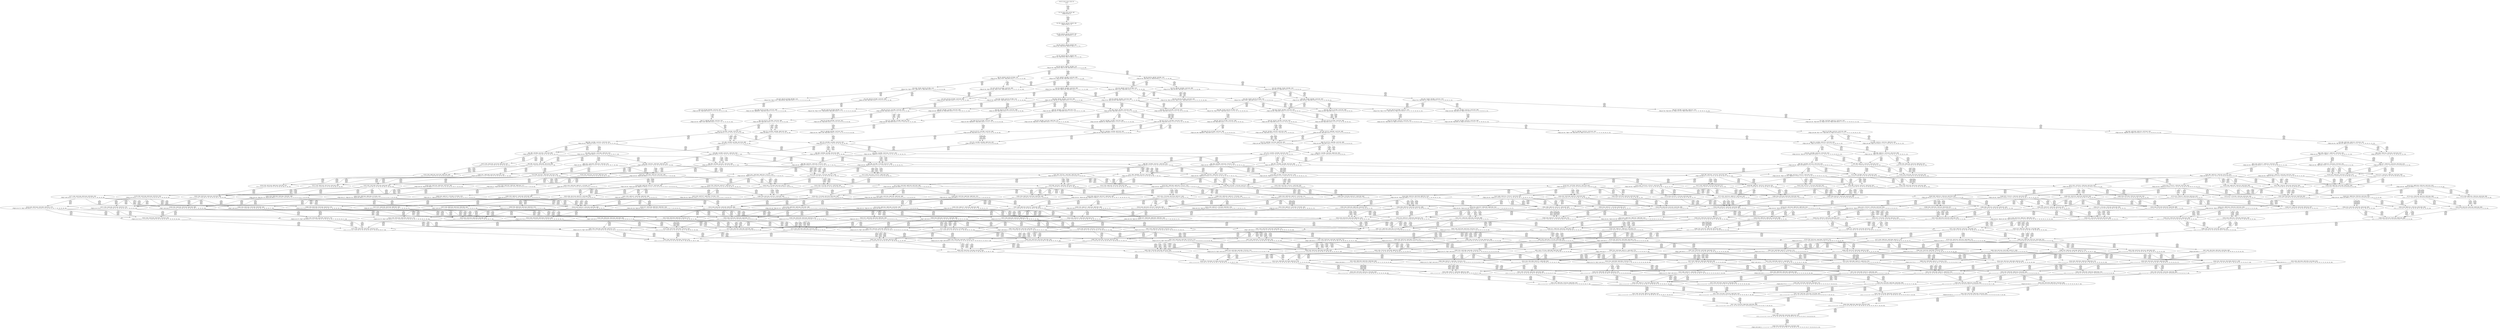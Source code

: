digraph {
	S0[label="S0: [0, 0] [0, 0] [0, 0] [0, 0] \n{}{}"];
	S1[label="S1: [0, 0] [0, 0] [0, 0] [20, 26] \n{T0J0:20-26}{1}"];
	S2[label="S2: [20, 20] [20, 20] [20, 26] [67, 85] \n{T0J1:67-85}{1, 2}"];
	S3[label="S3: [20, 20] [20, 26] [50, 64] [67, 85] \n{T0J1:67-85, T0J2:50-64}{1, 2, 3}"];
	S4[label="S4: [20, 26] [37, 48] [50, 64] [67, 85] \n{T0J1:67-85, T0J2:50-64, T0J10:37-48}{1, 2, 3, 11}"];
	S5[label="S5: [37, 48] [50, 64] [51, 66] [67, 85] \n{T0J1:67-85, T0J2:50-64, T0J11:51-66}{1, 2, 3, 11, 12}"];
	S6[label="S6: [50, 64] [51, 66] [67, 85] [89, 114] \n{T0J1:67-85, T0J2:50-64, T0J11:51-66, T0J15:89-114}{1, 2, 3, 11, 12, 16}"];
	S7[label="S7: [51, 66] [67, 85] [89, 114] [126, 160] \n{T0J1:67-85, T0J3:126-160, T0J15:89-114}{1, 2, 3, 4, 11, 12, 16}"];
	S8[label="S8: [51, 63] [67, 85] [70, 87] [89, 114] \n{T0J1:67-85, T0J12:70-87, T0J15:89-114}{1, 2, 3, 11, 12, 13, 16}"];
	S9[label="S9: [50, 64] [51, 66] [67, 85] [89, 114] \n{T0J1:67-85, T0J15:89-114, T0J19:50-64}{1, 2, 3, 11, 12, 16, 20}"];
	S10[label="S10: [52, 68] [67, 85] [89, 114] [126, 160] \n{T0J1:67-85, T0J3:126-160, T0J6:52-68, T0J15:89-114}{1, 2, 3, 4, 7, 11, 12, 16}"];
	S11[label="S11: [67, 85] [70, 87] [89, 114] [126, 160] \n{T0J1:67-85, T0J3:126-160, T0J12:70-87, T0J15:89-114}{1, 2, 3, 4, 11, 12, 13, 16}"];
	S12[label="S12: [51, 66] [67, 85] [89, 114] [126, 160] \n{T0J1:67-85, T0J3:126-160, T0J15:89-114}{1, 2, 3, 4, 11, 12, 16, 20}"];
	S13[label="S13: [59, 73] [67, 85] [70, 87] [89, 114] \n{T0J1:67-85, T0J12:70-87, T0J13:59-73, T0J15:89-114}{1, 2, 3, 11, 12, 13, 14, 16}"];
	S14[label="S14: [51, 66] [67, 85] [70, 87] [89, 114] \n{T0J1:67-85, T0J12:70-87, T0J15:89-114}{1, 2, 3, 11, 12, 13, 16, 20}"];
	S15[label="S15: [51, 66] [58, 73] [67, 85] [89, 114] \n{T0J1:67-85, T0J15:89-114, T0J20:58-73}{1, 2, 3, 11, 12, 16, 20, 21}"];
	S16[label="S16: [60, 78] [67, 85] [89, 114] [126, 160] \n{T0J3:126-160, T0J7:60-78, T0J15:89-114}{1, 2, 3, 4, 7, 8, 11, 12, 16}"];
	S17[label="S17: [67, 87] [70, 87] [89, 114] [126, 160] \n{T0J3:126-160, T0J15:89-114}{1, 2, 3, 4, 7, 11, 12, 13, 16}"];
	S18[label="S18: [52, 68] [67, 85] [89, 114] [126, 160] \n{T0J1:67-85, T0J3:126-160, T0J15:89-114}{1, 2, 3, 4, 7, 11, 12, 16, 20}"];
	S19[label="S19: [67, 85] [70, 87] [89, 114] [126, 162] \n{T0J1:67-85, T0J3:126-162, T0J12:70-87, T0J15:89-114}{1, 2, 3, 4, 11, 12, 13, 16, 20}"];
	S20[label="S20: [58, 73] [67, 85] [89, 114] [126, 162] \n{T0J1:67-85, T0J3:126-162, T0J15:89-114}{1, 2, 3, 4, 11, 12, 16, 20, 21}"];
	S21[label="S21: [67, 85] [70, 87] [89, 114] [135, 169] \n{T0J3:135-169, T0J15:89-114}{1, 2, 3, 4, 11, 12, 13, 14, 16}"];
	S22[label="S22: [67, 85] [70, 87] [80, 90] [89, 114] \n{T0J1:67-85, T0J12:70-87, T0J14:80-90, T0J15:89-114}{1, 2, 3, 11, 12, 13, 14, 15, 16}"];
	S23[label="S23: [59, 73] [67, 85] [70, 87] [89, 114] \n{T0J1:67-85, T0J12:70-87, T0J15:89-114}{1, 2, 3, 11, 12, 13, 14, 16, 20}"];
	S24[label="S24: [58, 73] [67, 85] [70, 87] [89, 114] \n{T0J1:67-85, T0J12:70-87, T0J15:89-114}{1, 2, 3, 11, 12, 13, 16, 20, 21}"];
	S25[label="S25: [58, 73] [67, 85] [89, 114] [122, 152] \n{T0J1:67-85, T0J15:89-114, T0J21:122-152}{1, 2, 3, 11, 12, 16, 20, 21, 22}"];
	S26[label="S26: [67, 87] [75, 101] [89, 114] [126, 160] \n{T0J3:126-160, T0J15:89-114}{1, 2, 3, 4, 7, 8, 11, 12, 13, 16}"];
	S27[label="S27: [60, 78] [67, 85] [89, 114] [126, 160] \n{T0J3:126-160, T0J15:89-114}{1, 2, 3, 4, 7, 8, 11, 12, 16, 20}"];
	S28[label="S28: [67, 87] [70, 87] [89, 114] [126, 162] \n{T0J3:126-162, T0J15:89-114}{1, 2, 3, 4, 7, 11, 12, 13, 16, 20}"];
	S29[label="S29: [59, 75] [67, 85] [89, 114] [126, 162] \n{T0J3:126-162, T0J15:89-114}{1, 2, 3, 4, 7, 11, 12, 16, 20, 21}"];
	S30[label="S30: [67, 85] [70, 87] [89, 114] [126, 169] \n{T0J3:126-169, T0J15:89-114}{1, 2, 3, 4, 11, 12, 13, 16, 20, 21}"];
	S31[label="S31: [67, 85] [89, 114] [122, 152] [129, 169] \n{T0J3:126-169, T0J15:89-114, T0J21:122-152}{1, 2, 3, 4, 11, 12, 16, 20, 21, 22}"];
	S32[label="S32: [68, 87] [70, 87] [89, 114] [135, 169] \n{T0J3:135-169, T0J6:68-87, T0J15:89-114}{1, 2, 3, 4, 7, 11, 12, 13, 14, 16}"];
	S33[label="S33: [70, 87] [80, 90] [89, 114] [143, 181] \n{T0J3:143-181, T0J15:89-114}{1, 2, 3, 4, 11, 12, 13, 14, 15, 16}"];
	S34[label="S34: [67, 85] [70, 87] [89, 114] [135, 169] \n{T0J3:135-169, T0J15:89-114}{1, 2, 3, 4, 11, 12, 13, 14, 16, 20}"];
	S35[label="S35: [67, 85] [70, 87] [80, 90] [89, 114] \n{T0J1:67-85, T0J12:70-87, T0J14:80-90, T0J15:89-114}{1, 2, 3, 11, 12, 13, 14, 15, 16, 20}"];
	S36[label="S36: [66, 73] [67, 85] [70, 87] [89, 114] \n{T0J1:67-85, T0J12:70-87, T0J15:89-114}{1, 2, 3, 11, 12, 13, 14, 16, 20, 21}"];
	S37[label="S37: [67, 85] [70, 87] [89, 114] [122, 152] \n{T0J1:67-85, T0J12:70-87, T0J15:89-114, T0J21:122-152}{1, 2, 3, 11, 12, 13, 16, 20, 21, 22}"];
	S38[label="S38: [67, 85] [89, 114] [108, 126] [122, 152] \n{T0J1:67-85, T0J15:89-114, T0J21:122-152, T0J22:108-126}{1, 2, 3, 11, 12, 16, 20, 21, 22, 23}"];
	S39[label="S39: [67, 85] [89, 114] [126, 160] [136, 173] \n{T0J3:126-160, T0J8:136-173, T0J15:89-114}{1, 2, 3, 4, 7, 8, 9, 10, 11, 12, 16}"];
	S40[label="S40: [67, 85] [89, 114] [96, 124] [126, 160] \n{T0J3:126-160, T0J9:96-124, T0J15:89-114}{1, 2, 3, 4, 7, 8, 9, 10, 11, 12, 16}"];
	S41[label="S41: [70, 97] [75, 101] [89, 114] [126, 169] \n{T0J3:126-169, T0J15:89-114}{1, 2, 3, 4, 7, 8, 11, 12, 13, 14, 16}"];
	S42[label="S42: [67, 87] [75, 102] [89, 114] [126, 162] \n{T0J3:126-162, T0J15:89-114}{1, 2, 3, 4, 7, 8, 11, 12, 13, 16, 20}"];
	S43[label="S43: [67, 85] [67, 85] [89, 114] [126, 162] \n{T0J3:126-162, T0J15:89-114}{1, 2, 3, 4, 7, 8, 11, 12, 16, 20, 21}"];
	S44[label="S44: [67, 87] [70, 87] [89, 114] [126, 169] \n{T0J3:126-169, T0J15:89-114}{1, 2, 3, 4, 7, 11, 12, 13, 16, 20, 21}"];
	S45[label="S45: [67, 87] [89, 114] [122, 152] [129, 169] \n{T0J3:126-169, T0J15:89-114, T0J21:122-152}{1, 2, 3, 4, 7, 11, 12, 16, 20, 21, 22}"];
	S46[label="S46: [71, 89] [80, 90] [89, 114] [143, 181] \n{T0J3:143-181, T0J6:71-89, T0J15:89-114}{1, 2, 3, 4, 7, 11, 12, 13, 14, 15, 16}"];
	S47[label="S47: [68, 87] [70, 87] [89, 114] [135, 169] \n{T0J3:135-169, T0J6:68-87, T0J15:89-114}{1, 2, 3, 4, 7, 11, 12, 13, 14, 16, 20}"];
	S48[label="S48: [70, 87] [80, 90] [89, 114] [143, 181] \n{T0J3:143-181, T0J15:89-114}{1, 2, 3, 4, 11, 12, 13, 14, 15, 16, 20}"];
	S49[label="S49: [67, 85] [70, 87] [89, 114] [142, 169] \n{T0J3:142-169, T0J15:89-114}{1, 2, 3, 4, 11, 12, 13, 14, 16, 20, 21}"];
	S50[label="S50: [70, 87] [89, 114] [122, 152] [143, 181] \n{T0J3:143-181, T0J15:89-114, T0J21:122-152}{1, 2, 3, 4, 11, 12, 13, 16, 20, 21, 22}"];
	S51[label="S51: [89, 114] [108, 126] [122, 152] [143, 181] \n{T0J3:143-181, T0J15:89-114, T0J21:122-152, T0J22:108-126}{1, 2, 3, 4, 11, 12, 16, 20, 21, 22, 23}"];
	S52[label="S52: [75, 109] [89, 114] [96, 160] [126, 182] \n{T0J3:126-160, T0J15:89-114}{1, 2, 3, 4, 7, 8, 9, 10, 11, 12, 13, 16}"];
	S53[label="S53: [67, 85] [89, 114] [126, 160] [136, 173] \n{T0J3:126-160, T0J8:136-173, T0J15:89-114}{1, 2, 3, 4, 7, 8, 9, 10, 11, 12, 16, 20}"];
	S54[label="S54: [67, 85] [89, 114] [96, 124] [126, 160] \n{T0J3:126-160, T0J9:96-124, T0J15:89-114}{1, 2, 3, 4, 7, 8, 9, 10, 11, 12, 16, 20}"];
	S55[label="S55: [75, 101] [80, 114] [89, 123] [126, 181] \n{T0J3:126-181}{1, 2, 3, 4, 7, 8, 11, 12, 13, 14, 15, 16}"];
	S56[label="S56: [70, 97] [75, 102] [89, 114] [126, 169] \n{T0J3:126-169, T0J15:89-114}{1, 2, 3, 4, 7, 8, 11, 12, 13, 14, 16, 20}"];
	S57[label="S57: [67, 87] [75, 109] [89, 114] [126, 169] \n{T0J3:126-169, T0J15:89-114}{1, 2, 3, 4, 7, 8, 11, 12, 13, 16, 20, 21}"];
	S58[label="S58: [75, 97] [89, 114] [122, 152] [129, 169] \n{T0J3:126-169, T0J7:75-97, T0J15:89-114, T0J21:122-152}{1, 2, 3, 4, 7, 8, 11, 12, 16, 20, 21, 22}"];
	S59[label="S59: [71, 89] [80, 90] [89, 114] [143, 181] \n{T0J3:143-181, T0J6:71-89, T0J15:89-114}{1, 2, 3, 4, 7, 11, 12, 13, 14, 15, 16, 20}"];
	S60[label="S60: [68, 87] [70, 87] [89, 114] [142, 169] \n{T0J3:142-169, T0J6:68-87, T0J15:89-114}{1, 2, 3, 4, 7, 11, 12, 13, 14, 16, 20, 21}"];
	S61[label="S61: [71, 89] [89, 114] [122, 152] [143, 181] \n{T0J3:143-181, T0J6:71-89, T0J15:89-114, T0J21:122-152}{1, 2, 3, 4, 7, 11, 12, 13, 16, 20, 21, 22}"];
	S62[label="S62: [90, 116] [108, 126] [122, 152] [143, 181] \n{T0J3:143-181, T0J6:90-116, T0J21:122-152}{1, 2, 3, 4, 7, 11, 12, 16, 20, 21, 22, 23}"];
	S63[label="S63: [75, 114] [89, 119] [96, 169] [126, 192] \n{T0J3:126-169}{1, 2, 3, 4, 7, 8, 9, 10, 11, 12, 13, 14, 16}"];
	S64[label="S64: [75, 109] [89, 114] [96, 162] [126, 182] \n{T0J3:126-162, T0J15:89-114}{1, 2, 3, 4, 7, 8, 9, 10, 11, 12, 13, 16, 20}"];
	S65[label="S65: [67, 85] [89, 114] [103, 162] [126, 180] \n{T0J3:126-162, T0J15:89-114}{1, 2, 3, 4, 7, 8, 9, 10, 11, 12, 16, 20, 21}"];
	S66[label="S66: [89, 114] [89, 114] [101, 123] [126, 181] \n{T0J3:126-181, T0J16:101-114}{1, 2, 3, 4, 7, 8, 11, 12, 13, 14, 15, 16, 17}"];
	S67[label="S67: [75, 102] [80, 114] [89, 124] [126, 181] \n{T0J3:126-181}{1, 2, 3, 4, 7, 8, 11, 12, 13, 14, 15, 16, 20}"];
	S68[label="S68: [70, 97] [75, 109] [89, 114] [126, 169] \n{T0J3:126-169, T0J15:89-114}{1, 2, 3, 4, 7, 8, 11, 12, 13, 14, 16, 20, 21}"];
	S69[label="S69: [79, 114] [89, 120] [122, 152] [129, 181] \n{T0J3:126-181, T0J21:122-152}{1, 2, 3, 4, 7, 8, 11, 12, 13, 16, 20, 21, 22}"];
	S70[label="S70: [98, 126] [108, 126] [122, 152] [143, 181] \n{T0J3:143-181, T0J7:98-126, T0J21:122-152}{1, 2, 3, 4, 7, 8, 11, 12, 16, 20, 21, 22, 23}"];
	S71[label="S71: [80, 119] [89, 141] [96, 181] [126, 196] \n{T0J3:126-181}{1, 2, 3, 4, 7, 8, 9, 10, 11, 12, 13, 14, 15, 16}"];
	S72[label="S72: [75, 114] [89, 119] [96, 169] [126, 192] \n{T0J3:126-169}{1, 2, 3, 4, 7, 8, 9, 10, 11, 12, 13, 14, 16, 20}"];
	S73[label="S73: [75, 109] [89, 114] [103, 169] [126, 182] \n{T0J3:126-169, T0J15:89-114}{1, 2, 3, 4, 7, 8, 9, 10, 11, 12, 13, 16, 20, 21}"];
	S74[label="S74: [89, 114] [111, 152] [122, 169] [129, 192] \n{T0J3:126-169, T0J21:122-152}{1, 2, 3, 4, 7, 8, 9, 10, 11, 12, 16, 20, 21, 22}"];
	S75[label="S75: [89, 114] [101, 123] [109, 139] [126, 181] \n{T0J3:126-181, T0J17:109-139}{1, 2, 3, 4, 7, 8, 11, 12, 13, 14, 15, 16, 17, 18}"];
	S76[label="S76: [89, 114] [89, 124] [101, 130] [126, 181] \n{T0J3:126-181}{1, 2, 3, 4, 7, 8, 11, 12, 13, 14, 15, 16, 17, 20}"];
	S77[label="S77: [75, 114] [83, 123] [89, 124] [126, 181] \n{T0J3:126-181}{1, 2, 3, 4, 7, 8, 11, 12, 13, 14, 15, 16, 20, 21}"];
	S78[label="S78: [80, 114] [89, 124] [126, 172] [127, 181] \n{T0J3:126-181, T0J26:127-172}{1, 2, 3, 4, 7, 8, 11, 12, 13, 14, 15, 16, 20, 27}"];
	S79[label="S79: [87, 120] [89, 124] [122, 152] [129, 181] \n{T0J3:126-181, T0J13:87-124, T0J21:122-152}{1, 2, 3, 4, 7, 8, 11, 12, 13, 14, 16, 20, 21, 22}"];
	S80[label="S80: [108, 126] [117, 149] [122, 152] [143, 181] \n{T0J3:143-181, T0J12:117-149}{1, 2, 3, 4, 7, 8, 11, 12, 13, 16, 20, 21, 22, 23}"];
	S81[label="S81: [89, 135] [96, 141] [101, 181] [126, 209] \n{T0J3:126-181}{1, 2, 3, 4, 7, 8, 9, 10, 11, 12, 13, 14, 15, 16, 17}"];
	S82[label="S82: [80, 119] [89, 141] [96, 181] [126, 209] \n{T0J3:126-181}{1, 2, 3, 4, 7, 8, 9, 10, 11, 12, 13, 14, 15, 16, 20}"];
	S83[label="S83: [75, 114] [89, 119] [103, 169] [126, 192] \n{T0J3:126-169}{1, 2, 3, 4, 7, 8, 9, 10, 11, 12, 13, 14, 16, 20, 21}"];
	S84[label="S84: [89, 138] [111, 152] [122, 181] [129, 209] \n{T0J3:126-181, T0J21:122-152}{1, 2, 3, 4, 7, 8, 9, 10, 11, 12, 13, 16, 20, 21, 22}"];
	S85[label="S85: [108, 126] [122, 152] [134, 181] [143, 221] \n{T0J3:143-181}{1, 2, 3, 4, 7, 8, 9, 10, 11, 12, 16, 20, 21, 22, 23}"];
	S86[label="S86: [101, 123] [109, 139] [126, 178] [140, 181] \n{T0J3:126-181, T0J18:140-178}{1, 2, 3, 4, 7, 8, 11, 12, 13, 14, 15, 16, 17, 18, 19}"];
	S87[label="S87: [89, 124] [101, 130] [109, 139] [126, 181] \n{T0J3:126-181}{1, 2, 3, 4, 7, 8, 11, 12, 13, 14, 15, 16, 17, 18, 20}"];
	S88[label="S88: [89, 123] [89, 124] [101, 130] [126, 181] \n{T0J3:126-181}{1, 2, 3, 4, 7, 8, 11, 12, 13, 14, 15, 16, 17, 20, 21}"];
	S89[label="S89: [89, 124] [101, 130] [126, 172] [127, 181] \n{T0J3:126-181, T0J26:127-172}{1, 2, 3, 4, 7, 8, 11, 12, 13, 14, 15, 16, 17, 20, 27}"];
	S90[label="S90: [83, 124] [89, 147] [122, 181] [129, 202] \n{T0J3:126-181, T0J21:122-202}{1, 2, 3, 4, 7, 8, 11, 12, 13, 14, 15, 16, 20, 21, 22}"];
	S91[label="S91: [83, 123] [89, 124] [126, 172] [127, 181] \n{T0J3:126-181, T0J26:127-172}{1, 2, 3, 4, 7, 8, 11, 12, 13, 14, 15, 16, 20, 21, 27}"];
	S92[label="S92: [116, 135] [117, 149] [122, 152] [143, 181] \n{T0J3:143-181, T0J13:116-135}{1, 2, 3, 4, 7, 8, 11, 12, 13, 14, 16, 20, 21, 22, 23}"];
	S93[label="S93: [96, 141] [101, 160] [109, 181] [126, 209] \n{}{1, 2, 3, 4, 7, 8, 9, 10, 11, 12, 13, 14, 15, 16, 17, 18}"];
	S94[label="S94: [89, 135] [96, 141] [101, 181] [126, 209] \n{T0J3:126-181}{1, 2, 3, 4, 7, 8, 9, 10, 11, 12, 13, 14, 15, 16, 17, 20}"];
	S95[label="S95: [83, 123] [89, 141] [96, 181] [126, 209] \n{T0J3:126-181}{1, 2, 3, 4, 7, 8, 9, 10, 11, 12, 13, 14, 15, 16, 20, 21}"];
	S96[label="S96: [89, 141] [96, 172] [126, 181] [127, 209] \n{T0J3:126-181, T0J26:127-172}{1, 2, 3, 4, 7, 8, 9, 10, 11, 12, 13, 14, 15, 16, 20, 27}"];
	S97[label="S97: [89, 148] [111, 152] [122, 181] [129, 215] \n{}{1, 2, 3, 4, 7, 8, 9, 10, 11, 12, 13, 14, 16, 20, 21, 22}"];
	S98[label="S98: [117, 150] [122, 152] [134, 181] [143, 221] \n{T0J3:143-181}{1, 2, 3, 4, 7, 8, 9, 10, 11, 12, 13, 16, 20, 21, 22, 23}"];
	S99[label="S99: [117, 149] [122, 152] [143, 172] [144, 181] \n{T0J3:143-181, T0J9:144-172}{1, 2, 3, 4, 7, 8, 9, 10, 11, 12, 13, 16, 20, 21, 22, 23}"];
	S100[label="S100: [101, 130] [109, 139] [126, 181] [140, 188] \n{T0J3:126-181, T0J18:140-188}{1, 2, 3, 4, 7, 8, 11, 12, 13, 14, 15, 16, 17, 18, 19, 20}"];
	S101[label="S101: [89, 124] [101, 130] [109, 148] [126, 181] \n{T0J3:126-181}{1, 2, 3, 4, 7, 8, 11, 12, 13, 14, 15, 16, 17, 18, 20, 21}"];
	S102[label="S102: [101, 130] [109, 149] [126, 172] [127, 181] \n{T0J3:126-181, T0J26:127-172}{1, 2, 3, 4, 7, 8, 11, 12, 13, 14, 15, 16, 17, 18, 20, 27}"];
	S103[label="S103: [89, 140] [101, 147] [122, 181] [129, 202] \n{T0J3:126-181}{1, 2, 3, 4, 7, 8, 11, 12, 13, 14, 15, 16, 17, 20, 21, 22}"];
	S104[label="S104: [89, 124] [101, 139] [126, 172] [127, 181] \n{T0J3:126-181, T0J26:127-172}{1, 2, 3, 4, 7, 8, 11, 12, 13, 14, 15, 16, 17, 20, 21, 27}"];
	S105[label="S105: [89, 149] [122, 176] [129, 181] [133, 202] \n{T0J3:126-181}{1, 2, 3, 4, 7, 8, 11, 12, 13, 14, 15, 16, 20, 21, 22, 23}"];
	S106[label="S106: [89, 147] [122, 172] [127, 181] [130, 202] \n{T0J3:126-181, T0J21:122-202, T0J26:127-172}{1, 2, 3, 4, 7, 8, 11, 12, 13, 14, 15, 16, 20, 21, 22, 27}"];
	S107[label="S107: [126, 135] [126, 141] [126, 209] [136, 222] \n{}{1, 2, 3, 4, 5, 6, 7, 8, 9, 10, 11, 12, 13, 14, 15, 16, 17}"];
	S108[label="S108: [126, 138] [126, 152] [129, 209] [136, 225] \n{}{1, 2, 3, 4, 5, 6, 7, 8, 9, 10, 11, 12, 13, 16, 20, 21, 22}"];
	S109[label="S109: [101, 160] [109, 181] [126, 205] [140, 218] \n{T0J18:140-205}{1, 2, 3, 4, 7, 8, 9, 10, 11, 12, 13, 14, 15, 16, 17, 18, 19}"];
	S110[label="S110: [96, 141] [101, 160] [109, 181] [126, 219] \n{}{1, 2, 3, 4, 7, 8, 9, 10, 11, 12, 13, 14, 15, 16, 17, 18, 20}"];
	S111[label="S111: [89, 139] [96, 141] [101, 181] [126, 218] \n{T0J3:126-181}{1, 2, 3, 4, 7, 8, 9, 10, 11, 12, 13, 14, 15, 16, 17, 20, 21}"];
	S112[label="S112: [96, 157] [101, 172] [126, 181] [127, 219] \n{}{1, 2, 3, 4, 7, 8, 9, 10, 11, 12, 13, 14, 15, 16, 17, 20, 27}"];
	S113[label="S113: [89, 152] [96, 181] [122, 202] [129, 219] \n{}{1, 2, 3, 4, 7, 8, 9, 10, 11, 12, 13, 14, 15, 16, 20, 21, 22}"];
	S114[label="S114: [89, 141] [96, 172] [126, 181] [127, 218] \n{T0J3:126-181, T0J26:127-172}{1, 2, 3, 4, 7, 8, 9, 10, 11, 12, 13, 14, 15, 16, 20, 21, 27}"];
	S115[label="S115: [117, 152] [122, 160] [134, 181] [143, 230] \n{}{1, 2, 3, 4, 7, 8, 9, 10, 11, 12, 13, 14, 16, 20, 21, 22, 23}"];
	S116[label="S116: [117, 149] [122, 152] [143, 181] [152, 181] \n{T0J3:143-181, T0J9:152-181}{1, 2, 3, 4, 7, 8, 9, 10, 11, 12, 13, 14, 16, 20, 21, 22, 23}"];
	S117[label="S117: [101, 135] [109, 148] [126, 181] [140, 188] \n{T0J3:126-181, T0J18:140-188}{1, 2, 3, 4, 7, 8, 11, 12, 13, 14, 15, 16, 17, 18, 19, 20, 21}"];
	S118[label="S118: [109, 149] [126, 181] [127, 182] [148, 189] \n{T0J3:126-181, T0J18:140-189, T0J26:127-182}{1, 2, 3, 4, 7, 8, 11, 12, 13, 14, 15, 16, 17, 18, 19, 20, 27}"];
	S119[label="S119: [101, 147] [109, 150] [122, 181] [129, 202] \n{T0J3:126-181}{1, 2, 3, 4, 7, 8, 11, 12, 13, 14, 15, 16, 17, 18, 20, 21, 22}"];
	S120[label="S120: [101, 139] [109, 149] [126, 172] [127, 181] \n{T0J3:126-181, T0J26:127-172}{1, 2, 3, 4, 7, 8, 11, 12, 13, 14, 15, 16, 17, 18, 20, 21, 27}"];
	S121[label="S121: [101, 147] [122, 176] [129, 181] [133, 202] \n{T0J3:126-181}{1, 2, 3, 4, 7, 8, 11, 12, 13, 14, 15, 16, 17, 20, 21, 22, 23}"];
	S122[label="S122: [101, 147] [122, 172] [127, 181] [130, 202] \n{T0J3:126-181, T0J26:127-172}{1, 2, 3, 4, 7, 8, 11, 12, 13, 14, 15, 16, 17, 20, 21, 22, 27}"];
	S123[label="S123: [122, 169] [129, 176] [133, 181] [133, 202] \n{T0J3:126-181, T0J23:133-169}{1, 2, 3, 4, 7, 8, 11, 12, 13, 14, 15, 16, 20, 21, 22, 23, 24}"];
	S124[label="S124: [122, 172] [127, 176] [130, 181] [136, 202] \n{T0J3:126-181, T0J26:127-172}{1, 2, 3, 4, 7, 8, 11, 12, 13, 14, 15, 16, 20, 21, 22, 23, 27}"];
	S125[label="S125: [126, 160] [126, 181] [126, 209] [136, 228] \n{}{1, 2, 3, 4, 5, 6, 7, 8, 9, 10, 11, 12, 13, 14, 15, 16, 17, 18}"];
	S126[label="S126: [126, 135] [126, 141] [126, 209] [136, 222] \n{}{1, 2, 3, 4, 5, 6, 7, 8, 9, 10, 11, 12, 13, 14, 15, 16, 17, 20}"];
	S127[label="S127: [126, 141] [126, 172] [127, 209] [136, 228] \n{}{1, 2, 3, 4, 5, 6, 7, 8, 9, 10, 11, 12, 13, 14, 15, 16, 20, 27}"];
	S128[label="S128: [126, 152] [126, 181] [129, 215] [136, 235] \n{}{1, 2, 3, 4, 5, 6, 7, 8, 9, 10, 11, 12, 13, 14, 16, 20, 21, 22}"];
	S129[label="S129: [143, 150] [143, 152] [143, 221] [153, 237] \n{}{1, 2, 3, 4, 5, 6, 7, 8, 9, 10, 11, 12, 13, 16, 20, 21, 22, 23}"];
	S130[label="S130: [126, 130] [126, 139] [136, 143] [140, 188] \n{T0J4:136-143, T0J18:140-188}{1, 2, 3, 4, 5, 6, 7, 8, 11, 12, 13, 14, 15, 16, 17, 18, 19, 20}"];
	S131[label="S131: [126, 130] [126, 139] [140, 188] [195, 217] \n{T0J5:195-217, T0J18:140-188}{1, 2, 3, 4, 5, 6, 7, 8, 11, 12, 13, 14, 15, 16, 17, 18, 19, 20}"];
	S132[label="S132: [101, 161] [109, 181] [126, 205] [140, 225] \n{}{1, 2, 3, 4, 7, 8, 9, 10, 11, 12, 13, 14, 15, 16, 17, 18, 19, 20}"];
	S133[label="S133: [96, 141] [101, 164] [109, 181] [126, 219] \n{}{1, 2, 3, 4, 7, 8, 9, 10, 11, 12, 13, 14, 15, 16, 17, 18, 20, 21}"];
	S134[label="S134: [126, 130] [126, 143] [127, 149] [136, 172] \n{T0J4:136-143}{1, 2, 3, 4, 5, 6, 7, 8, 11, 12, 13, 14, 15, 16, 17, 18, 20, 27}"];
	S135[label="S135: [126, 130] [126, 149] [127, 172] [195, 217] \n{T0J5:195-217}{1, 2, 3, 4, 5, 6, 7, 8, 11, 12, 13, 14, 15, 16, 17, 18, 20, 27}"];
	S136[label="S136: [101, 172] [109, 181] [126, 182] [127, 225] \n{}{1, 2, 3, 4, 7, 8, 9, 10, 11, 12, 13, 14, 15, 16, 17, 18, 20, 27}"];
	S137[label="S137: [126, 140] [126, 147] [129, 202] [136, 227] \n{}{1, 2, 3, 4, 5, 6, 7, 8, 11, 12, 13, 14, 15, 16, 17, 20, 21, 22}"];
	S138[label="S138: [96, 168] [101, 181] [122, 202] [129, 235] \n{}{1, 2, 3, 4, 7, 8, 9, 10, 11, 12, 13, 14, 15, 16, 17, 20, 21, 22}"];
	S139[label="S139: [96, 157] [101, 172] [126, 181] [127, 219] \n{}{1, 2, 3, 4, 7, 8, 9, 10, 11, 12, 13, 14, 15, 16, 17, 20, 21, 27}"];
	S140[label="S140: [126, 149] [129, 176] [133, 202] [136, 236] \n{}{1, 2, 3, 4, 5, 6, 7, 8, 11, 12, 13, 14, 15, 16, 20, 21, 22, 23}"];
	S141[label="S141: [96, 176] [122, 181] [129, 202] [133, 244] \n{}{1, 2, 3, 4, 7, 8, 9, 10, 11, 12, 13, 14, 15, 16, 20, 21, 22, 23}"];
	S142[label="S142: [126, 147] [127, 172] [130, 202] [136, 234] \n{}{1, 2, 3, 4, 5, 6, 7, 8, 11, 12, 13, 14, 15, 16, 20, 21, 22, 27}"];
	S143[label="S143: [96, 172] [122, 181] [127, 202] [130, 242] \n{}{1, 2, 3, 4, 7, 8, 9, 10, 11, 12, 13, 14, 15, 16, 20, 21, 22, 27}"];
	S144[label="S144: [109, 150] [122, 181] [129, 189] [152, 214] \n{T0J3:126-181, T0J18:140-189}{1, 2, 3, 4, 7, 8, 11, 12, 13, 14, 15, 16, 17, 18, 19, 20, 21, 22}"];
	S145[label="S145: [109, 149] [126, 181] [127, 184] [148, 189] \n{T0J3:126-181, T0J18:140-189, T0J26:127-184}{1, 2, 3, 4, 7, 8, 11, 12, 13, 14, 15, 16, 17, 18, 19, 20, 21, 27}"];
	S146[label="S146: [109, 150] [122, 176] [129, 181] [133, 202] \n{T0J3:126-181}{1, 2, 3, 4, 7, 8, 11, 12, 13, 14, 15, 16, 17, 18, 20, 21, 22, 23}"];
	S147[label="S147: [109, 150] [122, 172] [127, 181] [130, 202] \n{T0J3:126-181, T0J26:127-172}{1, 2, 3, 4, 7, 8, 11, 12, 13, 14, 15, 16, 17, 18, 20, 21, 22, 27}"];
	S148[label="S148: [122, 169] [129, 176] [133, 181] [134, 202] \n{T0J3:126-181, T0J23:133-169}{1, 2, 3, 4, 7, 8, 11, 12, 13, 14, 15, 16, 17, 20, 21, 22, 23, 24}"];
	S149[label="S149: [122, 172] [127, 176] [130, 181] [136, 202] \n{T0J3:126-181, T0J26:127-172}{1, 2, 3, 4, 7, 8, 11, 12, 13, 14, 15, 16, 17, 20, 21, 22, 23, 27}"];
	S150[label="S150: [126, 181] [126, 209] [136, 224] [140, 247] \n{}{1, 2, 3, 4, 5, 6, 7, 8, 9, 10, 11, 12, 13, 14, 15, 16, 17, 18, 19}"];
	S151[label="S151: [126, 160] [126, 181] [126, 219] [136, 228] \n{}{1, 2, 3, 4, 5, 6, 7, 8, 9, 10, 11, 12, 13, 14, 15, 16, 17, 18, 20}"];
	S152[label="S152: [126, 139] [126, 141] [126, 218] [136, 226] \n{}{1, 2, 3, 4, 5, 6, 7, 8, 9, 10, 11, 12, 13, 14, 15, 16, 17, 20, 21}"];
	S153[label="S153: [126, 172] [126, 181] [127, 219] [136, 244] \n{}{1, 2, 3, 4, 5, 6, 7, 8, 9, 10, 11, 12, 13, 14, 15, 16, 17, 20, 27}"];
	S154[label="S154: [126, 181] [126, 202] [129, 219] [136, 239] \n{}{1, 2, 3, 4, 5, 6, 7, 8, 9, 10, 11, 12, 13, 14, 15, 16, 20, 21, 22}"];
	S155[label="S155: [126, 141] [126, 172] [127, 218] [136, 228] \n{}{1, 2, 3, 4, 5, 6, 7, 8, 9, 10, 11, 12, 13, 14, 15, 16, 20, 21, 27}"];
	S156[label="S156: [126, 160] [134, 181] [136, 230] [143, 239] \n{}{1, 2, 3, 4, 5, 6, 7, 8, 9, 10, 11, 12, 13, 14, 16, 20, 21, 22, 23}"];
	S157[label="S157: [126, 135] [126, 148] [136, 148] [140, 188] \n{T0J4:136-148, T0J18:140-188}{1, 2, 3, 4, 5, 6, 7, 8, 11, 12, 13, 14, 15, 16, 17, 18, 19, 20, 21}"];
	S158[label="S158: [126, 135] [126, 148] [140, 188] [195, 222] \n{T0J5:195-222, T0J18:140-188}{1, 2, 3, 4, 5, 6, 7, 8, 11, 12, 13, 14, 15, 16, 17, 18, 19, 20, 21}"];
	S159[label="S159: [101, 171] [109, 181] [126, 205] [140, 230] \n{}{1, 2, 3, 4, 7, 8, 9, 10, 11, 12, 13, 14, 15, 16, 17, 18, 19, 20, 21}"];
	S160[label="S160: [126, 149] [127, 162] [136, 182] [148, 189] \n{T0J4:136-162}{1, 2, 3, 4, 5, 6, 7, 8, 11, 12, 13, 14, 15, 16, 17, 18, 19, 20, 27}"];
	S161[label="S161: [126, 149] [127, 182] [148, 189] [195, 236] \n{T0J5:195-236}{1, 2, 3, 4, 5, 6, 7, 8, 11, 12, 13, 14, 15, 16, 17, 18, 19, 20, 27}"];
	S162[label="S162: [109, 181] [126, 205] [127, 225] [148, 244] \n{}{1, 2, 3, 4, 7, 8, 9, 10, 11, 12, 13, 14, 15, 16, 17, 18, 19, 20, 27}"];
	S163[label="S163: [126, 147] [126, 150] [129, 202] [136, 234] \n{}{1, 2, 3, 4, 5, 6, 7, 8, 11, 12, 13, 14, 15, 16, 17, 18, 20, 21, 22}"];
	S164[label="S164: [101, 181] [109, 193] [122, 202] [129, 242] \n{}{1, 2, 3, 4, 7, 8, 9, 10, 11, 12, 13, 14, 15, 16, 17, 18, 20, 21, 22}"];
	S165[label="S165: [126, 139] [126, 149] [127, 152] [136, 172] \n{T0J4:136-152}{1, 2, 3, 4, 5, 6, 7, 8, 11, 12, 13, 14, 15, 16, 17, 18, 20, 21, 27}"];
	S166[label="S166: [126, 139] [126, 149] [127, 172] [195, 226] \n{T0J5:195-226}{1, 2, 3, 4, 5, 6, 7, 8, 11, 12, 13, 14, 15, 16, 17, 18, 20, 21, 27}"];
	S167[label="S167: [101, 172] [109, 181] [126, 182] [127, 234] \n{}{1, 2, 3, 4, 7, 8, 9, 10, 11, 12, 13, 14, 15, 16, 17, 18, 20, 21, 27}"];
	S168[label="S168: [126, 147] [129, 176] [133, 202] [136, 234] \n{}{1, 2, 3, 4, 5, 6, 7, 8, 11, 12, 13, 14, 15, 16, 17, 20, 21, 22, 23}"];
	S169[label="S169: [101, 181] [122, 192] [129, 202] [133, 244] \n{}{1, 2, 3, 4, 7, 8, 9, 10, 11, 12, 13, 14, 15, 16, 17, 20, 21, 22, 23}"];
	S170[label="S170: [126, 147] [127, 172] [130, 202] [136, 234] \n{}{1, 2, 3, 4, 5, 6, 7, 8, 11, 12, 13, 14, 15, 16, 17, 20, 21, 22, 27}"];
	S171[label="S171: [101, 181] [122, 188] [127, 202] [130, 242] \n{}{1, 2, 3, 4, 7, 8, 9, 10, 11, 12, 13, 14, 15, 16, 17, 20, 21, 22, 27}"];
	S172[label="S172: [129, 169] [133, 176] [133, 202] [136, 256] \n{}{1, 2, 3, 4, 5, 6, 7, 8, 11, 12, 13, 14, 15, 16, 20, 21, 22, 23, 24}"];
	S173[label="S173: [122, 176] [129, 181] [133, 202] [140, 264] \n{}{1, 2, 3, 4, 7, 8, 9, 10, 11, 12, 13, 14, 15, 16, 20, 21, 22, 23, 24}"];
	S174[label="S174: [127, 172] [130, 176] [136, 202] [136, 259] \n{}{1, 2, 3, 4, 5, 6, 7, 8, 11, 12, 13, 14, 15, 16, 20, 21, 22, 23, 27}"];
	S175[label="S175: [122, 176] [127, 181] [130, 202] [143, 267] \n{}{1, 2, 3, 4, 7, 8, 9, 10, 11, 12, 13, 14, 15, 16, 20, 21, 22, 23, 27}"];
	S176[label="S176: [136, 181] [136, 205] [140, 225] [210, 253] \n{T0J25:210-253}{1, 2, 3, 4, 7, 8, 9, 10, 11, 12, 13, 14, 15, 16, 17, 18, 19, 20, 26}"];
	S177[label="S177: [140, 181] [140, 205] [140, 223] [190, 225] \n{T0J27:190-223}{1, 2, 3, 4, 7, 8, 9, 10, 11, 12, 13, 14, 15, 16, 17, 18, 19, 20, 28}"];
	S178[label="S178: [122, 181] [129, 188] [133, 189] [159, 214] \n{T0J3:126-181, T0J18:140-189}{1, 2, 3, 4, 7, 8, 11, 12, 13, 14, 15, 16, 17, 18, 19, 20, 21, 22, 23}"];
	S179[label="S179: [122, 181] [127, 184] [130, 189] [156, 214] \n{T0J3:126-181, T0J18:140-189, T0J26:127-184}{1, 2, 3, 4, 7, 8, 11, 12, 13, 14, 15, 16, 17, 18, 19, 20, 21, 22, 27}"];
	S180[label="S180: [122, 169] [129, 176] [133, 181] [142, 202] \n{T0J3:126-181, T0J23:133-169}{1, 2, 3, 4, 7, 8, 11, 12, 13, 14, 15, 16, 17, 18, 20, 21, 22, 23, 24}"];
	S181[label="S181: [122, 172] [127, 176] [130, 181] [142, 202] \n{T0J3:126-181, T0J26:127-172}{1, 2, 3, 4, 7, 8, 11, 12, 13, 14, 15, 16, 17, 18, 20, 21, 22, 23, 27}"];
	S182[label="S182: [126, 182] [126, 219] [136, 225] [140, 248] \n{}{1, 2, 3, 4, 5, 6, 7, 8, 9, 10, 11, 12, 13, 14, 15, 16, 17, 18, 19, 20}"];
	S183[label="S183: [126, 139] [136, 143] [140, 176] [162, 188] \n{T0J4:136-143, T0J9:162-176, T0J18:140-188}{1, 2, 3, 4, 5, 6, 7, 8, 9, 10, 11, 12, 13, 14, 15, 16, 17, 18, 19, 20}"];
	S184[label="S184: [126, 139] [140, 188] [195, 217] [202, 225] \n{T0J5:195-217, T0J8:202-225, T0J18:140-188}{1, 2, 3, 4, 5, 6, 7, 8, 9, 10, 11, 12, 13, 14, 15, 16, 17, 18, 19, 20}"];
	S185[label="S185: [126, 164] [126, 181] [126, 219] [136, 228] \n{}{1, 2, 3, 4, 5, 6, 7, 8, 9, 10, 11, 12, 13, 14, 15, 16, 17, 18, 20, 21}"];
	S186[label="S186: [126, 181] [126, 197] [127, 225] [136, 259] \n{}{1, 2, 3, 4, 5, 6, 7, 8, 9, 10, 11, 12, 13, 14, 15, 16, 17, 18, 20, 27}"];
	S187[label="S187: [126, 143] [127, 149] [136, 172] [162, 176] \n{T0J4:136-143, T0J9:162-176}{1, 2, 3, 4, 5, 6, 7, 8, 9, 10, 11, 12, 13, 14, 15, 16, 17, 18, 20, 27}"];
	S188[label="S188: [126, 149] [127, 172] [195, 217] [202, 225] \n{T0J5:195-217, T0J8:202-225}{1, 2, 3, 4, 5, 6, 7, 8, 9, 10, 11, 12, 13, 14, 15, 16, 17, 18, 20, 27}"];
	S189[label="S189: [126, 197] [126, 202] [129, 235] [136, 255] \n{}{1, 2, 3, 4, 5, 6, 7, 8, 9, 10, 11, 12, 13, 14, 15, 16, 17, 20, 21, 22}"];
	S190[label="S190: [126, 172] [126, 181] [127, 219] [136, 244] \n{}{1, 2, 3, 4, 5, 6, 7, 8, 9, 10, 11, 12, 13, 14, 15, 16, 17, 20, 21, 27}"];
	S191[label="S191: [126, 181] [129, 202] [133, 244] [136, 263] \n{}{1, 2, 3, 4, 5, 6, 7, 8, 9, 10, 11, 12, 13, 14, 15, 16, 20, 21, 22, 23}"];
	S192[label="S192: [126, 181] [127, 202] [130, 242] [136, 259] \n{}{1, 2, 3, 4, 5, 6, 7, 8, 9, 10, 11, 12, 13, 14, 15, 16, 20, 21, 22, 27}"];
	S193[label="S193: [126, 150] [129, 189] [136, 214] [152, 237] \n{}{1, 2, 3, 4, 5, 6, 7, 8, 11, 12, 13, 14, 15, 16, 17, 18, 19, 20, 21, 22}"];
	S194[label="S194: [109, 193] [122, 205] [129, 242] [152, 269] \n{}{1, 2, 3, 4, 7, 8, 9, 10, 11, 12, 13, 14, 15, 16, 17, 18, 19, 20, 21, 22}"];
	S195[label="S195: [126, 149] [127, 162] [136, 184] [148, 189] \n{T0J4:136-162}{1, 2, 3, 4, 5, 6, 7, 8, 11, 12, 13, 14, 15, 16, 17, 18, 19, 20, 21, 27}"];
	S196[label="S196: [126, 149] [127, 184] [148, 189] [195, 236] \n{T0J5:195-236}{1, 2, 3, 4, 5, 6, 7, 8, 11, 12, 13, 14, 15, 16, 17, 18, 19, 20, 21, 27}"];
	S197[label="S197: [109, 190] [126, 205] [127, 234] [148, 244] \n{}{1, 2, 3, 4, 7, 8, 9, 10, 11, 12, 13, 14, 15, 16, 17, 18, 19, 20, 21, 27}"];
	S198[label="S198: [126, 150] [129, 176] [133, 202] [136, 237] \n{}{1, 2, 3, 4, 5, 6, 7, 8, 11, 12, 13, 14, 15, 16, 17, 18, 20, 21, 22, 23}"];
	S199[label="S199: [109, 192] [122, 202] [129, 205] [133, 245] \n{}{1, 2, 3, 4, 7, 8, 9, 10, 11, 12, 13, 14, 15, 16, 17, 18, 20, 21, 22, 23}"];
	S200[label="S200: [126, 150] [127, 172] [130, 202] [136, 237] \n{}{1, 2, 3, 4, 5, 6, 7, 8, 11, 12, 13, 14, 15, 16, 17, 18, 20, 21, 22, 27}"];
	S201[label="S201: [109, 188] [122, 202] [127, 205] [130, 245] \n{}{1, 2, 3, 4, 7, 8, 9, 10, 11, 12, 13, 14, 15, 16, 17, 18, 20, 21, 22, 27}"];
	S202[label="S202: [129, 169] [133, 176] [134, 202] [136, 256] \n{}{1, 2, 3, 4, 5, 6, 7, 8, 11, 12, 13, 14, 15, 16, 17, 20, 21, 22, 23, 24}"];
	S203[label="S203: [122, 181] [129, 192] [133, 202] [140, 264] \n{}{1, 2, 3, 4, 7, 8, 9, 10, 11, 12, 13, 14, 15, 16, 17, 20, 21, 22, 23, 24}"];
	S204[label="S204: [127, 172] [130, 176] [136, 202] [136, 259] \n{}{1, 2, 3, 4, 5, 6, 7, 8, 11, 12, 13, 14, 15, 16, 17, 20, 21, 22, 23, 27}"];
	S205[label="S205: [122, 181] [127, 192] [130, 202] [143, 267] \n{}{1, 2, 3, 4, 7, 8, 9, 10, 11, 12, 13, 14, 15, 16, 17, 20, 21, 22, 23, 27}"];
	S206[label="S206: [136, 190] [136, 205] [140, 230] [210, 273] \n{T0J25:210-273}{1, 2, 3, 4, 7, 8, 9, 10, 11, 12, 13, 14, 15, 16, 17, 18, 19, 20, 21, 26}"];
	S207[label="S207: [140, 190] [140, 205] [140, 230] [190, 243] \n{T0J27:190-243}{1, 2, 3, 4, 7, 8, 9, 10, 11, 12, 13, 14, 15, 16, 17, 18, 19, 20, 21, 28}"];
	S208[label="S208: [136, 205] [136, 225] [148, 244] [210, 273] \n{T0J25:210-273}{1, 2, 3, 4, 7, 8, 9, 10, 11, 12, 13, 14, 15, 16, 17, 18, 19, 20, 26, 27}"];
	S209[label="S209: [140, 205] [140, 225] [148, 243] [190, 244] \n{T0J27:190-243}{1, 2, 3, 4, 7, 8, 9, 10, 11, 12, 13, 14, 15, 16, 17, 18, 19, 20, 27, 28}"];
	S210[label="S210: [140, 205] [140, 225] [190, 243] [210, 273] \n{T0J25:210-273, T0J27:190-243}{1, 2, 3, 4, 7, 8, 9, 10, 11, 12, 13, 14, 15, 16, 17, 18, 19, 20, 26, 28}"];
	S211[label="S211: [129, 181] [133, 188] [142, 189] [166, 214] \n{T0J3:126-181, T0J18:140-189, T0J23:133-181}{1, 2, 3, 4, 7, 8, 11, 12, 13, 14, 15, 16, 17, 18, 19, 20, 21, 22, 23, 24}"];
	S212[label="S212: [127, 184] [130, 188] [142, 189] [169, 214] \n{T0J3:126-181, T0J18:140-189, T0J26:127-184}{1, 2, 3, 4, 7, 8, 11, 12, 13, 14, 15, 16, 17, 18, 19, 20, 21, 22, 23, 27}"];
	S213[label="S213: [126, 192] [126, 219] [136, 230] [140, 268] \n{}{1, 2, 3, 4, 5, 6, 7, 8, 9, 10, 11, 12, 13, 14, 15, 16, 17, 18, 19, 20, 21}"];
	S214[label="S214: [126, 148] [136, 148] [140, 181] [162, 188] \n{T0J4:136-148, T0J9:162-181, T0J18:140-188}{1, 2, 3, 4, 5, 6, 7, 8, 9, 10, 11, 12, 13, 14, 15, 16, 17, 18, 19, 20, 21}"];
	S215[label="S215: [126, 148] [140, 188] [195, 222] [202, 230] \n{T0J5:195-222, T0J8:202-230, T0J18:140-188}{1, 2, 3, 4, 5, 6, 7, 8, 9, 10, 11, 12, 13, 14, 15, 16, 17, 18, 19, 20, 21}"];
	S216[label="S216: [126, 219] [127, 225] [136, 245] [148, 268] \n{}{1, 2, 3, 4, 5, 6, 7, 8, 9, 10, 11, 12, 13, 14, 15, 16, 17, 18, 19, 20, 27}"];
	S217[label="S217: [127, 162] [136, 182] [148, 189] [162, 195] \n{T0J9:162-195}{1, 2, 3, 4, 5, 6, 7, 8, 9, 10, 11, 12, 13, 14, 15, 16, 17, 18, 19, 20, 27}"];
	S218[label="S218: [127, 182] [148, 189] [195, 236] [202, 244] \n{T0J5:195-236, T0J8:202-244}{1, 2, 3, 4, 5, 6, 7, 8, 9, 10, 11, 12, 13, 14, 15, 16, 17, 18, 19, 20, 27}"];
	S219[label="S219: [126, 202] [126, 222] [129, 242] [136, 268] \n{}{1, 2, 3, 4, 5, 6, 7, 8, 9, 10, 11, 12, 13, 14, 15, 16, 17, 18, 20, 21, 22}"];
	S220[label="S220: [126, 181] [126, 197] [127, 234] [136, 259] \n{}{1, 2, 3, 4, 5, 6, 7, 8, 9, 10, 11, 12, 13, 14, 15, 16, 17, 18, 20, 21, 27}"];
	S221[label="S221: [126, 149] [127, 152] [136, 172] [162, 185] \n{T0J9:162-185}{1, 2, 3, 4, 5, 6, 7, 8, 9, 10, 11, 12, 13, 14, 15, 16, 17, 18, 20, 21, 27}"];
	S222[label="S222: [126, 149] [127, 172] [195, 226] [202, 234] \n{T0J5:195-226, T0J8:202-234}{1, 2, 3, 4, 5, 6, 7, 8, 9, 10, 11, 12, 13, 14, 15, 16, 17, 18, 20, 21, 27}"];
	S223[label="S223: [126, 197] [129, 202] [133, 244] [136, 268] \n{}{1, 2, 3, 4, 5, 6, 7, 8, 9, 10, 11, 12, 13, 14, 15, 16, 17, 20, 21, 22, 23}"];
	S224[label="S224: [126, 197] [127, 202] [130, 242] [136, 268] \n{}{1, 2, 3, 4, 5, 6, 7, 8, 9, 10, 11, 12, 13, 14, 15, 16, 17, 20, 21, 22, 27}"];
	S225[label="S225: [129, 181] [133, 202] [136, 263] [140, 264] \n{}{1, 2, 3, 4, 5, 6, 7, 8, 9, 10, 11, 12, 13, 14, 15, 16, 20, 21, 22, 23, 24}"];
	S226[label="S226: [127, 181] [130, 202] [136, 263] [143, 267] \n{}{1, 2, 3, 4, 5, 6, 7, 8, 9, 10, 11, 12, 13, 14, 15, 16, 20, 21, 22, 23, 27}"];
	S227[label="S227: [136, 219] [136, 225] [140, 253] [210, 274] \n{T0J25:210-274}{1, 2, 3, 4, 5, 6, 7, 8, 9, 10, 11, 12, 13, 14, 15, 16, 17, 18, 19, 20, 26}"];
	S228[label="S228: [140, 219] [140, 225] [140, 244] [190, 268] \n{T0J27:190-244}{1, 2, 3, 4, 5, 6, 7, 8, 9, 10, 11, 12, 13, 14, 15, 16, 17, 18, 19, 20, 28}"];
	S229[label="S229: [129, 188] [133, 189] [136, 214] [159, 268] \n{}{1, 2, 3, 4, 5, 6, 7, 8, 11, 12, 13, 14, 15, 16, 17, 18, 19, 20, 21, 22, 23}"];
	S230[label="S230: [122, 205] [129, 242] [133, 244] [159, 275] \n{}{1, 2, 3, 4, 7, 8, 9, 10, 11, 12, 13, 14, 15, 16, 17, 18, 19, 20, 21, 22, 23}"];
	S231[label="S231: [127, 184] [130, 189] [136, 214] [156, 268] \n{}{1, 2, 3, 4, 5, 6, 7, 8, 11, 12, 13, 14, 15, 16, 17, 18, 19, 20, 21, 22, 27}"];
	S232[label="S232: [122, 205] [127, 239] [130, 244] [156, 275] \n{}{1, 2, 3, 4, 7, 8, 9, 10, 11, 12, 13, 14, 15, 16, 17, 18, 19, 20, 21, 22, 27}"];
	S233[label="S233: [129, 169] [133, 176] [136, 202] [142, 256] \n{}{1, 2, 3, 4, 5, 6, 7, 8, 11, 12, 13, 14, 15, 16, 17, 18, 20, 21, 22, 23, 24}"];
	S234[label="S234: [122, 192] [129, 202] [133, 205] [142, 264] \n{}{1, 2, 3, 4, 7, 8, 9, 10, 11, 12, 13, 14, 15, 16, 17, 18, 20, 21, 22, 23, 24}"];
	S235[label="S235: [127, 172] [130, 176] [136, 202] [142, 259] \n{}{1, 2, 3, 4, 5, 6, 7, 8, 11, 12, 13, 14, 15, 16, 17, 18, 20, 21, 22, 23, 27}"];
	S236[label="S236: [122, 192] [127, 202] [130, 205] [143, 267] \n{}{1, 2, 3, 4, 7, 8, 9, 10, 11, 12, 13, 14, 15, 16, 17, 18, 20, 21, 22, 23, 27}"];
	S237[label="S237: [136, 205] [136, 242] [152, 269] [210, 273] \n{T0J25:210-273}{1, 2, 3, 4, 7, 8, 9, 10, 11, 12, 13, 14, 15, 16, 17, 18, 19, 20, 21, 22, 26}"];
	S238[label="S238: [140, 205] [140, 242] [152, 243] [190, 269] \n{T0J27:190-243}{1, 2, 3, 4, 7, 8, 9, 10, 11, 12, 13, 14, 15, 16, 17, 18, 19, 20, 21, 22, 28}"];
	S239[label="S239: [136, 205] [136, 234] [148, 244] [210, 273] \n{T0J25:210-273}{1, 2, 3, 4, 7, 8, 9, 10, 11, 12, 13, 14, 15, 16, 17, 18, 19, 20, 21, 26, 27}"];
	S240[label="S240: [140, 205] [140, 234] [148, 243] [190, 244] \n{T0J27:190-243}{1, 2, 3, 4, 7, 8, 9, 10, 11, 12, 13, 14, 15, 16, 17, 18, 19, 20, 21, 27, 28}"];
	S241[label="S241: [140, 205] [140, 230] [190, 243] [210, 273] \n{T0J25:210-273, T0J27:190-243}{1, 2, 3, 4, 7, 8, 9, 10, 11, 12, 13, 14, 15, 16, 17, 18, 19, 20, 21, 26, 28}"];
	S242[label="S242: [140, 225] [148, 243] [190, 244] [210, 273] \n{T0J25:210-273, T0J27:190-243}{1, 2, 3, 4, 7, 8, 9, 10, 11, 12, 13, 14, 15, 16, 17, 18, 19, 20, 26, 27, 28}"];
	S243[label="S243: [126, 222] [129, 242] [136, 269] [152, 281] \n{}{1, 2, 3, 4, 5, 6, 7, 8, 9, 10, 11, 12, 13, 14, 15, 16, 17, 18, 19, 20, 21, 22}"];
	S244[label="S244: [126, 225] [127, 234] [136, 245] [148, 277] \n{}{1, 2, 3, 4, 5, 6, 7, 8, 9, 10, 11, 12, 13, 14, 15, 16, 17, 18, 19, 20, 21, 27}"];
	S245[label="S245: [127, 162] [136, 184] [148, 189] [162, 195] \n{T0J9:162-195}{1, 2, 3, 4, 5, 6, 7, 8, 9, 10, 11, 12, 13, 14, 15, 16, 17, 18, 19, 20, 21, 27}"];
	S246[label="S246: [127, 184] [148, 189] [195, 236] [202, 244] \n{T0J5:195-236, T0J8:202-244}{1, 2, 3, 4, 5, 6, 7, 8, 9, 10, 11, 12, 13, 14, 15, 16, 17, 18, 19, 20, 21, 27}"];
	S247[label="S247: [126, 202] [129, 222] [133, 245] [136, 279] \n{}{1, 2, 3, 4, 5, 6, 7, 8, 9, 10, 11, 12, 13, 14, 15, 16, 17, 18, 20, 21, 22, 23}"];
	S248[label="S248: [126, 202] [127, 222] [130, 245] [136, 275] \n{}{1, 2, 3, 4, 5, 6, 7, 8, 9, 10, 11, 12, 13, 14, 15, 16, 17, 18, 20, 21, 22, 27}"];
	S249[label="S249: [129, 197] [133, 202] [136, 264] [140, 268] \n{}{1, 2, 3, 4, 5, 6, 7, 8, 9, 10, 11, 12, 13, 14, 15, 16, 17, 20, 21, 22, 23, 24}"];
	S250[label="S250: [127, 197] [130, 202] [136, 267] [143, 268] \n{}{1, 2, 3, 4, 5, 6, 7, 8, 9, 10, 11, 12, 13, 14, 15, 16, 17, 20, 21, 22, 23, 27}"];
	S251[label="S251: [136, 225] [136, 230] [140, 273] [210, 277] \n{}{1, 2, 3, 4, 5, 6, 7, 8, 9, 10, 11, 12, 13, 14, 15, 16, 17, 18, 19, 20, 21, 26}"];
	S252[label="S252: [140, 225] [140, 230] [140, 244] [190, 277] \n{}{1, 2, 3, 4, 5, 6, 7, 8, 9, 10, 11, 12, 13, 14, 15, 16, 17, 18, 19, 20, 21, 28}"];
	S253[label="S253: [136, 225] [136, 245] [148, 273] [210, 292] \n{T0J25:210-274}{1, 2, 3, 4, 5, 6, 7, 8, 9, 10, 11, 12, 13, 14, 15, 16, 17, 18, 19, 20, 26, 27}"];
	S254[label="S254: [140, 225] [140, 244] [148, 245] [190, 292] \n{}{1, 2, 3, 4, 5, 6, 7, 8, 9, 10, 11, 12, 13, 14, 15, 16, 17, 18, 19, 20, 27, 28}"];
	S255[label="S255: [140, 225] [140, 244] [190, 273] [210, 292] \n{T0J25:210-274}{1, 2, 3, 4, 5, 6, 7, 8, 9, 10, 11, 12, 13, 14, 15, 16, 17, 18, 19, 20, 26, 28}"];
	S256[label="S256: [133, 188] [139, 189] [142, 214] [166, 268] \n{}{1, 2, 3, 4, 5, 6, 7, 8, 11, 12, 13, 14, 15, 16, 17, 18, 19, 20, 21, 22, 23, 24}"];
	S257[label="S257: [129, 236] [133, 242] [142, 244] [166, 275] \n{}{1, 2, 3, 4, 7, 8, 9, 10, 11, 12, 13, 14, 15, 16, 17, 18, 19, 20, 21, 22, 23, 24}"];
	S258[label="S258: [130, 188] [137, 189] [142, 214] [169, 271] \n{}{1, 2, 3, 4, 5, 6, 7, 8, 11, 12, 13, 14, 15, 16, 17, 18, 19, 20, 21, 22, 23, 27}"];
	S259[label="S259: [127, 239] [130, 243] [143, 244] [169, 275] \n{}{1, 2, 3, 4, 7, 8, 9, 10, 11, 12, 13, 14, 15, 16, 17, 18, 19, 20, 21, 22, 23, 27}"];
	S260[label="S260: [136, 242] [136, 244] [159, 273] [210, 275] \n{T0J25:210-273}{1, 2, 3, 4, 7, 8, 9, 10, 11, 12, 13, 14, 15, 16, 17, 18, 19, 20, 21, 22, 23, 26}"];
	S261[label="S261: [140, 242] [140, 243] [159, 244] [190, 275] \n{T0J27:190-243}{1, 2, 3, 4, 7, 8, 9, 10, 11, 12, 13, 14, 15, 16, 17, 18, 19, 20, 21, 22, 23, 28}"];
	S262[label="S262: [136, 239] [136, 244] [156, 273] [210, 275] \n{T0J25:210-273}{1, 2, 3, 4, 7, 8, 9, 10, 11, 12, 13, 14, 15, 16, 17, 18, 19, 20, 21, 22, 26, 27}"];
	S263[label="S263: [140, 239] [140, 243] [156, 244] [190, 275] \n{T0J27:190-243}{1, 2, 3, 4, 7, 8, 9, 10, 11, 12, 13, 14, 15, 16, 17, 18, 19, 20, 21, 22, 27, 28}"];
	S264[label="S264: [140, 242] [152, 243] [190, 269] [210, 273] \n{T0J25:210-273, T0J27:190-243}{1, 2, 3, 4, 7, 8, 9, 10, 11, 12, 13, 14, 15, 16, 17, 18, 19, 20, 21, 22, 26, 28}"];
	S265[label="S265: [140, 234] [148, 243] [190, 244] [210, 273] \n{T0J25:210-273, T0J27:190-243}{1, 2, 3, 4, 7, 8, 9, 10, 11, 12, 13, 14, 15, 16, 17, 18, 19, 20, 21, 26, 27, 28}"];
	S266[label="S266: [129, 242] [133, 269] [136, 281] [159, 292] \n{}{1, 2, 3, 4, 5, 6, 7, 8, 9, 10, 11, 12, 13, 14, 15, 16, 17, 18, 19, 20, 21, 22, 23}"];
	S267[label="S267: [127, 240] [130, 245] [136, 277] [156, 314] \n{}{1, 2, 3, 4, 5, 6, 7, 8, 9, 10, 11, 12, 13, 14, 15, 16, 17, 18, 19, 20, 21, 22, 27}"];
	S268[label="S268: [129, 202] [133, 222] [136, 264] [142, 279] \n{}{1, 2, 3, 4, 5, 6, 7, 8, 9, 10, 11, 12, 13, 14, 15, 16, 17, 18, 20, 21, 22, 23, 24}"];
	S269[label="S269: [127, 202] [130, 222] [136, 267] [143, 279] \n{}{1, 2, 3, 4, 5, 6, 7, 8, 9, 10, 11, 12, 13, 14, 15, 16, 17, 18, 20, 21, 22, 23, 27}"];
	S270[label="S270: [136, 242] [136, 273] [152, 277] [210, 314] \n{}{1, 2, 3, 4, 5, 6, 7, 8, 9, 10, 11, 12, 13, 14, 15, 16, 17, 18, 19, 20, 21, 22, 26}"];
	S271[label="S271: [140, 242] [140, 244] [152, 277] [190, 314] \n{}{1, 2, 3, 4, 5, 6, 7, 8, 9, 10, 11, 12, 13, 14, 15, 16, 17, 18, 19, 20, 21, 22, 28}"];
	S272[label="S272: [136, 235] [136, 245] [148, 274] [210, 292] \n{}{1, 2, 3, 4, 5, 6, 7, 8, 9, 10, 11, 12, 13, 14, 15, 16, 17, 18, 19, 20, 21, 26, 27}"];
	S273[label="S273: [140, 235] [140, 244] [148, 245] [190, 292] \n{}{1, 2, 3, 4, 5, 6, 7, 8, 9, 10, 11, 12, 13, 14, 15, 16, 17, 18, 19, 20, 21, 27, 28}"];
	S274[label="S274: [140, 235] [140, 244] [190, 274] [210, 292] \n{}{1, 2, 3, 4, 5, 6, 7, 8, 9, 10, 11, 12, 13, 14, 15, 16, 17, 18, 19, 20, 21, 26, 28}"];
	S275[label="S275: [140, 244] [148, 245] [190, 274] [210, 312] \n{}{1, 2, 3, 4, 5, 6, 7, 8, 9, 10, 11, 12, 13, 14, 15, 16, 17, 18, 19, 20, 26, 27, 28}"];
	S276[label="S276: [136, 242] [142, 244] [166, 273] [210, 275] \n{T0J25:210-273}{1, 2, 3, 4, 7, 8, 9, 10, 11, 12, 13, 14, 15, 16, 17, 18, 19, 20, 21, 22, 23, 24, 26}"];
	S277[label="S277: [130, 239] [142, 243] [166, 244] [171, 275] \n{}{1, 2, 3, 4, 7, 8, 9, 10, 11, 12, 13, 14, 15, 16, 17, 18, 19, 20, 21, 22, 23, 24, 27}"];
	S278[label="S278: [140, 242] [142, 243] [166, 244] [190, 275] \n{T0J27:190-243}{1, 2, 3, 4, 7, 8, 9, 10, 11, 12, 13, 14, 15, 16, 17, 18, 19, 20, 21, 22, 23, 24, 28}"];
	S279[label="S279: [133, 192] [142, 242] [142, 244] [166, 275] \n{T0J28:142-192}{1, 2, 3, 4, 7, 8, 9, 10, 11, 12, 13, 14, 15, 16, 17, 18, 19, 20, 21, 22, 23, 24, 29}"];
	S280[label="S280: [136, 243] [143, 244] [169, 273] [210, 275] \n{T0J25:210-273}{1, 2, 3, 4, 7, 8, 9, 10, 11, 12, 13, 14, 15, 16, 17, 18, 19, 20, 21, 22, 23, 26, 27}"];
	S281[label="S281: [140, 243] [143, 243] [169, 244] [190, 275] \n{T0J27:190-243}{1, 2, 3, 4, 7, 8, 9, 10, 11, 12, 13, 14, 15, 16, 17, 18, 19, 20, 21, 22, 23, 27, 28}"];
	S282[label="S282: [140, 243] [159, 244] [190, 273] [210, 275] \n{T0J25:210-273, T0J27:190-243}{1, 2, 3, 4, 7, 8, 9, 10, 11, 12, 13, 14, 15, 16, 17, 18, 19, 20, 21, 22, 23, 26, 28}"];
	S283[label="S283: [140, 243] [156, 244] [190, 273] [210, 275] \n{T0J25:210-273, T0J27:190-243}{1, 2, 3, 4, 7, 8, 9, 10, 11, 12, 13, 14, 15, 16, 17, 18, 19, 20, 21, 22, 26, 27, 28}"];
	S284[label="S284: [133, 269] [136, 281] [142, 292] [166, 323] \n{}{1, 2, 3, 4, 5, 6, 7, 8, 9, 10, 11, 12, 13, 14, 15, 16, 17, 18, 19, 20, 21, 22, 23, 24}"];
	S285[label="S285: [130, 245] [136, 277] [143, 303] [169, 326] \n{}{1, 2, 3, 4, 5, 6, 7, 8, 9, 10, 11, 12, 13, 14, 15, 16, 17, 18, 19, 20, 21, 22, 23, 27}"];
	S286[label="S286: [136, 273] [136, 277] [159, 305] [210, 329] \n{}{1, 2, 3, 4, 5, 6, 7, 8, 9, 10, 11, 12, 13, 14, 15, 16, 17, 18, 19, 20, 21, 22, 23, 26}"];
	S287[label="S287: [140, 244] [140, 277] [159, 305] [190, 329] \n{}{1, 2, 3, 4, 5, 6, 7, 8, 9, 10, 11, 12, 13, 14, 15, 16, 17, 18, 19, 20, 21, 22, 23, 28}"];
	S288[label="S288: [136, 245] [136, 274] [156, 292] [210, 326] \n{}{1, 2, 3, 4, 5, 6, 7, 8, 9, 10, 11, 12, 13, 14, 15, 16, 17, 18, 19, 20, 21, 22, 26, 27}"];
	S289[label="S289: [140, 244] [140, 245] [156, 292] [190, 326] \n{}{1, 2, 3, 4, 5, 6, 7, 8, 9, 10, 11, 12, 13, 14, 15, 16, 17, 18, 19, 20, 21, 22, 27, 28}"];
	S290[label="S290: [140, 244] [152, 274] [190, 292] [210, 329] \n{}{1, 2, 3, 4, 5, 6, 7, 8, 9, 10, 11, 12, 13, 14, 15, 16, 17, 18, 19, 20, 21, 22, 26, 28}"];
	S291[label="S291: [140, 245] [148, 254] [190, 274] [210, 321] \n{}{1, 2, 3, 4, 5, 6, 7, 8, 9, 10, 11, 12, 13, 14, 15, 16, 17, 18, 19, 20, 21, 26, 27, 28}"];
	S292[label="S292: [142, 243] [166, 244] [171, 273] [210, 275] \n{T0J25:210-273}{1, 2, 3, 4, 7, 8, 9, 10, 11, 12, 13, 14, 15, 16, 17, 18, 19, 20, 21, 22, 23, 24, 26, 27}"];
	S293[label="S293: [142, 243] [166, 244] [190, 273] [210, 275] \n{T0J25:210-273, T0J27:190-243}{1, 2, 3, 4, 7, 8, 9, 10, 11, 12, 13, 14, 15, 16, 17, 18, 19, 20, 21, 22, 23, 24, 26, 28}"];
	S294[label="S294: [142, 242] [142, 244] [166, 273] [210, 275] \n{T0J25:210-273}{1, 2, 3, 4, 7, 8, 9, 10, 11, 12, 13, 14, 15, 16, 17, 18, 19, 20, 21, 22, 23, 24, 26, 29}"];
	S295[label="S295: [142, 243] [166, 243] [171, 244] [190, 275] \n{T0J27:190-243}{1, 2, 3, 4, 7, 8, 9, 10, 11, 12, 13, 14, 15, 16, 17, 18, 19, 20, 21, 22, 23, 24, 27, 28}"];
	S296[label="S296: [142, 239] [142, 243] [166, 244] [171, 275] \n{}{1, 2, 3, 4, 7, 8, 9, 10, 11, 12, 13, 14, 15, 16, 17, 18, 19, 20, 21, 22, 23, 24, 27, 29}"];
	S297[label="S297: [142, 242] [142, 243] [166, 244] [190, 275] \n{T0J27:190-243}{1, 2, 3, 4, 7, 8, 9, 10, 11, 12, 13, 14, 15, 16, 17, 18, 19, 20, 21, 22, 23, 24, 28, 29}"];
	S298[label="S298: [143, 243] [169, 244] [190, 273] [210, 275] \n{T0J25:210-273, T0J27:190-243}{1, 2, 3, 4, 7, 8, 9, 10, 11, 12, 13, 14, 15, 16, 17, 18, 19, 20, 21, 22, 23, 26, 27, 28}"];
	S299[label="S299: [136, 281] [142, 305] [166, 329] [210, 362] \n{}{1, 2, 3, 4, 5, 6, 7, 8, 9, 10, 11, 12, 13, 14, 15, 16, 17, 18, 19, 20, 21, 22, 23, 24, 26}"];
	S300[label="S300: [136, 281] [142, 301] [166, 323] [171, 328] \n{}{1, 2, 3, 4, 5, 6, 7, 8, 9, 10, 11, 12, 13, 14, 15, 16, 17, 18, 19, 20, 21, 22, 23, 24, 27}"];
	S301[label="S301: [140, 277] [142, 300] [166, 305] [190, 329] \n{}{1, 2, 3, 4, 5, 6, 7, 8, 9, 10, 11, 12, 13, 14, 15, 16, 17, 18, 19, 20, 21, 22, 23, 24, 28}"];
	S302[label="S302: [136, 242] [142, 281] [142, 292] [166, 323] \n{}{1, 2, 3, 4, 5, 6, 7, 8, 9, 10, 11, 12, 13, 14, 15, 16, 17, 18, 19, 20, 21, 22, 23, 24, 29}"];
	S303[label="S303: [136, 274] [143, 292] [169, 308] [210, 330] \n{}{1, 2, 3, 4, 5, 6, 7, 8, 9, 10, 11, 12, 13, 14, 15, 16, 17, 18, 19, 20, 21, 22, 23, 26, 27}"];
	S304[label="S304: [140, 245] [143, 292] [169, 307] [190, 330] \n{}{1, 2, 3, 4, 5, 6, 7, 8, 9, 10, 11, 12, 13, 14, 15, 16, 17, 18, 19, 20, 21, 22, 23, 27, 28}"];
	S305[label="S305: [140, 274] [159, 292] [190, 307] [210, 330] \n{}{1, 2, 3, 4, 5, 6, 7, 8, 9, 10, 11, 12, 13, 14, 15, 16, 17, 18, 19, 20, 21, 22, 23, 26, 28}"];
	S306[label="S306: [140, 254] [156, 274] [190, 321] [210, 334] \n{}{1, 2, 3, 4, 5, 6, 7, 8, 9, 10, 11, 12, 13, 14, 15, 16, 17, 18, 19, 20, 21, 22, 26, 27, 28}"];
	S307[label="S307: [195, 281] [195, 292] [195, 323] [258, 348] \n{T0J24:258-348}{1, 2, 3, 4, 5, 6, 7, 8, 9, 10, 11, 12, 13, 14, 15, 16, 17, 18, 19, 20, 21, 22, 23, 24, 25}"];
	S308[label="S308: [166, 243] [171, 244] [190, 273] [210, 275] \n{T0J25:210-273, T0J27:190-243}{1, 2, 3, 4, 7, 8, 9, 10, 11, 12, 13, 14, 15, 16, 17, 18, 19, 20, 21, 22, 23, 24, 26, 27, 28}"];
	S309[label="S309: [142, 243] [166, 244] [171, 273] [210, 275] \n{T0J25:210-273}{1, 2, 3, 4, 7, 8, 9, 10, 11, 12, 13, 14, 15, 16, 17, 18, 19, 20, 21, 22, 23, 24, 26, 27, 29}"];
	S310[label="S310: [142, 243] [166, 244] [190, 273] [210, 275] \n{T0J25:210-273, T0J27:190-243}{1, 2, 3, 4, 7, 8, 9, 10, 11, 12, 13, 14, 15, 16, 17, 18, 19, 20, 21, 22, 23, 24, 26, 28, 29}"];
	S311[label="S311: [142, 243] [166, 243] [171, 244] [190, 275] \n{T0J27:190-243}{1, 2, 3, 4, 7, 8, 9, 10, 11, 12, 13, 14, 15, 16, 17, 18, 19, 20, 21, 22, 23, 24, 27, 28, 29}"];
	S312[label="S312: [142, 305] [166, 329] [171, 340] [210, 374] \n{}{1, 2, 3, 4, 5, 6, 7, 8, 9, 10, 11, 12, 13, 14, 15, 16, 17, 18, 19, 20, 21, 22, 23, 24, 26, 27}"];
	S313[label="S313: [142, 300] [166, 307] [190, 330] [210, 370] \n{}{1, 2, 3, 4, 5, 6, 7, 8, 9, 10, 11, 12, 13, 14, 15, 16, 17, 18, 19, 20, 21, 22, 23, 24, 26, 28}"];
	S314[label="S314: [142, 281] [142, 305] [166, 329] [210, 362] \n{}{1, 2, 3, 4, 5, 6, 7, 8, 9, 10, 11, 12, 13, 14, 15, 16, 17, 18, 19, 20, 21, 22, 23, 24, 26, 29}"];
	S315[label="S315: [142, 301] [166, 323] [171, 329] [190, 344] \n{}{1, 2, 3, 4, 5, 6, 7, 8, 9, 10, 11, 12, 13, 14, 15, 16, 17, 18, 19, 20, 21, 22, 23, 24, 27, 28}"];
	S316[label="S316: [142, 281] [142, 301] [166, 323] [171, 328] \n{}{1, 2, 3, 4, 5, 6, 7, 8, 9, 10, 11, 12, 13, 14, 15, 16, 17, 18, 19, 20, 21, 22, 23, 24, 27, 29}"];
	S317[label="S317: [142, 249] [142, 300] [166, 305] [190, 329] \n{}{1, 2, 3, 4, 5, 6, 7, 8, 9, 10, 11, 12, 13, 14, 15, 16, 17, 18, 19, 20, 21, 22, 23, 24, 28, 29}"];
	S318[label="S318: [143, 274] [169, 317] [190, 321] [210, 334] \n{}{1, 2, 3, 4, 5, 6, 7, 8, 9, 10, 11, 12, 13, 14, 15, 16, 17, 18, 19, 20, 21, 22, 23, 26, 27, 28}"];
	S319[label="S319: [195, 305] [195, 329] [210, 360] [258, 374] \n{}{1, 2, 3, 4, 5, 6, 7, 8, 9, 10, 11, 12, 13, 14, 15, 16, 17, 18, 19, 20, 21, 22, 23, 24, 25, 26}"];
	S320[label="S320: [195, 301] [195, 323] [195, 340] [258, 360] \n{}{1, 2, 3, 4, 5, 6, 7, 8, 9, 10, 11, 12, 13, 14, 15, 16, 17, 18, 19, 20, 21, 22, 23, 24, 25, 27}"];
	S321[label="S321: [195, 300] [195, 305] [195, 329] [258, 356] \n{T0J24:258-356}{1, 2, 3, 4, 5, 6, 7, 8, 9, 10, 11, 12, 13, 14, 15, 16, 17, 18, 19, 20, 21, 22, 23, 24, 25, 28}"];
	S322[label="S322: [195, 281] [195, 292] [195, 321] [258, 323] \n{T0J24:258-321}{1, 2, 3, 4, 5, 6, 7, 8, 9, 10, 11, 12, 13, 14, 15, 16, 17, 18, 19, 20, 21, 22, 23, 24, 25, 29}"];
	S323[label="S323: [166, 243] [171, 244] [190, 273] [210, 275] \n{T0J25:210-273, T0J27:190-243}{1, 2, 3, 4, 7, 8, 9, 10, 11, 12, 13, 14, 15, 16, 17, 18, 19, 20, 21, 22, 23, 24, 26, 27, 28, 29}"];
	S324[label="S324: [166, 329] [171, 340] [190, 368] [210, 394] \n{}{1, 2, 3, 4, 5, 6, 7, 8, 9, 10, 11, 12, 13, 14, 15, 16, 17, 18, 19, 20, 21, 22, 23, 24, 26, 27, 28}"];
	S325[label="S325: [142, 305] [166, 329] [171, 340] [210, 374] \n{}{1, 2, 3, 4, 5, 6, 7, 8, 9, 10, 11, 12, 13, 14, 15, 16, 17, 18, 19, 20, 21, 22, 23, 24, 26, 27, 29}"];
	S326[label="S326: [142, 300] [166, 307] [190, 330] [210, 370] \n{}{1, 2, 3, 4, 5, 6, 7, 8, 9, 10, 11, 12, 13, 14, 15, 16, 17, 18, 19, 20, 21, 22, 23, 24, 26, 28, 29}"];
	S327[label="S327: [142, 301] [166, 323] [171, 329] [190, 344] \n{}{1, 2, 3, 4, 5, 6, 7, 8, 9, 10, 11, 12, 13, 14, 15, 16, 17, 18, 19, 20, 21, 22, 23, 24, 27, 28, 29}"];
	S328[label="S328: [195, 329] [195, 360] [210, 374] [258, 394] \n{}{1, 2, 3, 4, 5, 6, 7, 8, 9, 10, 11, 12, 13, 14, 15, 16, 17, 18, 19, 20, 21, 22, 23, 24, 25, 26, 27}"];
	S329[label="S329: [195, 307] [195, 330] [210, 370] [258, 393] \n{}{1, 2, 3, 4, 5, 6, 7, 8, 9, 10, 11, 12, 13, 14, 15, 16, 17, 18, 19, 20, 21, 22, 23, 24, 25, 26, 28}"];
	S330[label="S330: [195, 305] [195, 329] [210, 360] [258, 374] \n{}{1, 2, 3, 4, 5, 6, 7, 8, 9, 10, 11, 12, 13, 14, 15, 16, 17, 18, 19, 20, 21, 22, 23, 24, 25, 26, 29}"];
	S331[label="S331: [195, 323] [195, 340] [195, 345] [258, 380] \n{}{1, 2, 3, 4, 5, 6, 7, 8, 9, 10, 11, 12, 13, 14, 15, 16, 17, 18, 19, 20, 21, 22, 23, 24, 25, 27, 28}"];
	S332[label="S332: [195, 301] [195, 323] [195, 340] [258, 360] \n{}{1, 2, 3, 4, 5, 6, 7, 8, 9, 10, 11, 12, 13, 14, 15, 16, 17, 18, 19, 20, 21, 22, 23, 24, 25, 27, 29}"];
	S333[label="S333: [195, 300] [195, 305] [195, 328] [258, 329] \n{T0J24:258-328}{1, 2, 3, 4, 5, 6, 7, 8, 9, 10, 11, 12, 13, 14, 15, 16, 17, 18, 19, 20, 21, 22, 23, 24, 25, 28, 29}"];
	S334[label="S334: [166, 340] [171, 341] [190, 368] [210, 394] \n{}{1, 2, 3, 4, 5, 6, 7, 8, 9, 10, 11, 12, 13, 14, 15, 16, 17, 18, 19, 20, 21, 22, 23, 24, 26, 27, 28, 29}"];
	S335[label="S335: [195, 360] [195, 374] [210, 394] [258, 416] \n{}{1, 2, 3, 4, 5, 6, 7, 8, 9, 10, 11, 12, 13, 14, 15, 16, 17, 18, 19, 20, 21, 22, 23, 24, 25, 26, 27, 28}"];
	S336[label="S336: [195, 329] [195, 360] [210, 374] [258, 394] \n{}{1, 2, 3, 4, 5, 6, 7, 8, 9, 10, 11, 12, 13, 14, 15, 16, 17, 18, 19, 20, 21, 22, 23, 24, 25, 26, 27, 29}"];
	S337[label="S337: [195, 307] [195, 330] [210, 370] [258, 393] \n{}{1, 2, 3, 4, 5, 6, 7, 8, 9, 10, 11, 12, 13, 14, 15, 16, 17, 18, 19, 20, 21, 22, 23, 24, 25, 26, 28, 29}"];
	S338[label="S338: [195, 323] [195, 340] [195, 345] [258, 380] \n{}{1, 2, 3, 4, 5, 6, 7, 8, 9, 10, 11, 12, 13, 14, 15, 16, 17, 18, 19, 20, 21, 22, 23, 24, 25, 27, 28, 29}"];
	S339[label="S339: [190, 323] [190, 329] [190, 344] [264, 375] \n{T0J30:264-375}{1, 2, 3, 4, 5, 6, 7, 8, 9, 10, 11, 12, 13, 14, 15, 16, 17, 18, 19, 20, 21, 22, 23, 24, 27, 28, 29, 31}"];
	S340[label="S340: [258, 342] [258, 360] [258, 374] [319, 394] \n{T0J29:319-342}{1, 2, 3, 4, 5, 6, 7, 8, 9, 10, 11, 12, 13, 14, 15, 16, 17, 18, 19, 20, 21, 22, 23, 24, 25, 26, 27, 30}"];
	S341[label="S341: [195, 372] [195, 374] [210, 394] [258, 419] \n{}{1, 2, 3, 4, 5, 6, 7, 8, 9, 10, 11, 12, 13, 14, 15, 16, 17, 18, 19, 20, 21, 22, 23, 24, 25, 26, 27, 28, 29}"];
	S342[label="S342: [190, 341] [190, 368] [210, 394] [264, 422] \n{}{1, 2, 3, 4, 5, 6, 7, 8, 9, 10, 11, 12, 13, 14, 15, 16, 17, 18, 19, 20, 21, 22, 23, 24, 26, 27, 28, 29, 31}"];
	S343[label="S343: [258, 374] [258, 394] [258, 410] [319, 416] \n{}{1, 2, 3, 4, 5, 6, 7, 8, 9, 10, 11, 12, 13, 14, 15, 16, 17, 18, 19, 20, 21, 22, 23, 24, 25, 26, 27, 28, 30}"];
	S344[label="S344: [258, 342] [258, 360] [258, 374] [319, 394] \n{T0J29:319-342}{1, 2, 3, 4, 5, 6, 7, 8, 9, 10, 11, 12, 13, 14, 15, 16, 17, 18, 19, 20, 21, 22, 23, 24, 25, 26, 27, 29, 30}"];
	S345[label="S345: [195, 340] [195, 345] [258, 375] [264, 402] \n{}{1, 2, 3, 4, 5, 6, 7, 8, 9, 10, 11, 12, 13, 14, 15, 16, 17, 18, 19, 20, 21, 22, 23, 24, 25, 27, 28, 29, 31}"];
	S346[label="S346: [258, 386] [258, 394] [258, 419] [319, 482] \n{}{1, 2, 3, 4, 5, 6, 7, 8, 9, 10, 11, 12, 13, 14, 15, 16, 17, 18, 19, 20, 21, 22, 23, 24, 25, 26, 27, 28, 29, 30}"];
	S347[label="S347: [195, 374] [210, 394] [258, 420] [264, 498] \n{}{1, 2, 3, 4, 5, 6, 7, 8, 9, 10, 11, 12, 13, 14, 15, 16, 17, 18, 19, 20, 21, 22, 23, 24, 25, 26, 27, 28, 29, 31}"];
	S348[label="S348: [258, 394] [258, 420] [264, 498] [319, 510] \n{}{1, 2, 3, 4, 5, 6, 7, 8, 9, 10, 11, 12, 13, 14, 15, 16, 17, 18, 19, 20, 21, 22, 23, 24, 25, 26, 27, 28, 29, 30, 31}"];
	S349[label="S349: [319, 420] [319, 498] [319, 510] [350, 549] \n{T0J31:350-549}{1, 2, 3, 4, 5, 6, 7, 8, 9, 10, 11, 12, 13, 14, 15, 16, 17, 18, 19, 20, 21, 22, 23, 24, 25, 26, 27, 28, 29, 30, 31, 32}"];
	S0 -> S1[label="T0 J0\nDL=3550\nES=0\nLS=0\nEF=20\nLF=26",fontsize=8];
	S1 -> S2[label="T0 J1\nDL=3550\nES=20\nLS=26\nEF=67\nLF=85",fontsize=8];
	S2 -> S3[label="T0 J2\nDL=3550\nES=20\nLS=26\nEF=50\nLF=64",fontsize=8];
	S3 -> S4[label="T0 J10\nDL=3550\nES=20\nLS=26\nEF=37\nLF=48",fontsize=8];
	S4 -> S5[label="T0 J11\nDL=3550\nES=37\nLS=48\nEF=51\nLF=66",fontsize=8];
	S5 -> S6[label="T0 J15\nDL=3550\nES=37\nLS=48\nEF=89\nLF=114",fontsize=8];
	S6 -> S7[label="T0 J3\nDL=3550\nES=50\nLS=64\nEF=126\nLF=160",fontsize=8];
	S6 -> S8[label="T0 J12\nDL=3550\nES=51\nLS=63\nEF=70\nLF=87",fontsize=8];
	S6 -> S9[label="T0 J19\nDL=3550\nES=50\nLS=63\nEF=50\nLF=64",fontsize=8];
	S7 -> S10[label="T0 J6\nDL=3550\nES=51\nLS=66\nEF=52\nLF=68",fontsize=8];
	S7 -> S11[label="T0 J12\nDL=3550\nES=51\nLS=63\nEF=70\nLF=87",fontsize=8];
	S7 -> S12[label="T0 J19\nDL=3550\nES=51\nLS=63\nEF=51\nLF=64",fontsize=8];
	S8 -> S11[label="T0 J3\nDL=3550\nES=51\nLS=63\nEF=127\nLF=159",fontsize=8];
	S8 -> S13[label="T0 J13\nDL=3550\nES=51\nLS=63\nEF=59\nLF=73",fontsize=8];
	S8 -> S14[label="T0 J19\nDL=3550\nES=51\nLS=63\nEF=51\nLF=64",fontsize=8];
	S9 -> S12[label="T0 J3\nDL=3550\nES=50\nLS=64\nEF=126\nLF=160",fontsize=8];
	S9 -> S14[label="T0 J12\nDL=3550\nES=51\nLS=63\nEF=70\nLF=87",fontsize=8];
	S9 -> S15[label="T0 J20\nDL=3550\nES=50\nLS=63\nEF=58\nLF=73",fontsize=8];
	S10 -> S16[label="T0 J7\nDL=3550\nES=52\nLS=68\nEF=60\nLF=78",fontsize=8];
	S10 -> S17[label="T0 J12\nDL=3550\nES=52\nLS=63\nEF=71\nLF=87",fontsize=8];
	S10 -> S18[label="T0 J19\nDL=3550\nES=52\nLS=63\nEF=52\nLF=64",fontsize=8];
	S11 -> S17[label="T0 J6\nDL=3550\nES=67\nLS=85\nEF=68\nLF=87",fontsize=8];
	S12 -> S18[label="T0 J6\nDL=3550\nES=51\nLS=66\nEF=52\nLF=68",fontsize=8];
	S12 -> S19[label="T0 J12\nDL=3550\nES=51\nLS=63\nEF=70\nLF=87",fontsize=8];
	S12 -> S20[label="T0 J20\nDL=3550\nES=51\nLS=63\nEF=59\nLF=73",fontsize=8];
	S13 -> S21[label="T0 J3\nDL=3550\nES=59\nLS=73\nEF=135\nLF=169",fontsize=8];
	S13 -> S22[label="T0 J14\nDL=3550\nES=59\nLS=63\nEF=80\nLF=90",fontsize=8];
	S13 -> S23[label="T0 J19\nDL=3550\nES=59\nLS=63\nEF=59\nLF=64",fontsize=8];
	S14 -> S19[label="T0 J3\nDL=3550\nES=51\nLS=66\nEF=127\nLF=162",fontsize=8];
	S14 -> S23[label="T0 J13\nDL=3550\nES=51\nLS=63\nEF=59\nLF=73",fontsize=8];
	S14 -> S24[label="T0 J20\nDL=3550\nES=51\nLS=63\nEF=59\nLF=73",fontsize=8];
	S15 -> S20[label="T0 J3\nDL=3550\nES=51\nLS=66\nEF=127\nLF=162",fontsize=8];
	S15 -> S24[label="T0 J12\nDL=3550\nES=51\nLS=63\nEF=70\nLF=87",fontsize=8];
	S15 -> S25[label="T0 J21\nDL=3550\nES=51\nLS=63\nEF=122\nLF=152",fontsize=8];
	S16 -> S39[label="T0 J8\nDL=3550\nES=60\nLS=78\nEF=136\nLF=173",fontsize=8];
	S16 -> S40[label="T0 J9\nDL=3550\nES=60\nLS=78\nEF=96\nLF=124",fontsize=8];
	S16 -> S26[label="T0 J12\nDL=3550\nES=60\nLS=77\nEF=79\nLF=101",fontsize=8];
	S16 -> S27[label="T0 J19\nDL=3550\nES=60\nLS=65\nEF=60\nLF=66",fontsize=8];
	S17 -> S26[label="T0 J7\nDL=3550\nES=67\nLS=87\nEF=75\nLF=97",fontsize=8];
	S18 -> S27[label="T0 J7\nDL=3550\nES=52\nLS=68\nEF=60\nLF=78",fontsize=8];
	S18 -> S28[label="T0 J12\nDL=3550\nES=52\nLS=63\nEF=71\nLF=87",fontsize=8];
	S18 -> S29[label="T0 J20\nDL=3550\nES=52\nLS=63\nEF=60\nLF=73",fontsize=8];
	S19 -> S28[label="T0 J6\nDL=3550\nES=67\nLS=85\nEF=68\nLF=87",fontsize=8];
	S20 -> S29[label="T0 J6\nDL=3550\nES=58\nLS=73\nEF=59\nLF=75",fontsize=8];
	S20 -> S30[label="T0 J12\nDL=3550\nES=58\nLS=63\nEF=77\nLF=87",fontsize=8];
	S20 -> S31[label="T0 J21\nDL=3550\nES=58\nLS=63\nEF=129\nLF=152",fontsize=8];
	S21 -> S32[label="T0 J6\nDL=3550\nES=67\nLS=85\nEF=68\nLF=87",fontsize=8];
	S22 -> S33[label="T0 J3\nDL=3550\nES=67\nLS=85\nEF=143\nLF=181",fontsize=8];
	S23 -> S34[label="T0 J3\nDL=3550\nES=59\nLS=73\nEF=135\nLF=169",fontsize=8];
	S23 -> S35[label="T0 J14\nDL=3550\nES=59\nLS=63\nEF=80\nLF=90",fontsize=8];
	S23 -> S36[label="T0 J20\nDL=3550\nES=59\nLS=63\nEF=67\nLF=73",fontsize=8];
	S24 -> S30[label="T0 J3\nDL=3550\nES=58\nLS=73\nEF=134\nLF=169",fontsize=8];
	S24 -> S36[label="T0 J13\nDL=3550\nES=58\nLS=63\nEF=66\nLF=73",fontsize=8];
	S24 -> S37[label="T0 J21\nDL=3550\nES=58\nLS=63\nEF=129\nLF=152",fontsize=8];
	S25 -> S31[label="T0 J3\nDL=3550\nES=58\nLS=73\nEF=134\nLF=169",fontsize=8];
	S25 -> S37[label="T0 J12\nDL=3550\nES=58\nLS=63\nEF=77\nLF=87",fontsize=8];
	S25 -> S38[label="T0 J22\nDL=3550\nES=58\nLS=63\nEF=108\nLF=126",fontsize=8];
	S26 -> S52[label="T0 J8\nDL=3550\nES=67\nLS=87\nEF=143\nLF=182",fontsize=8];
	S26 -> S52[label="T0 J9\nDL=3550\nES=67\nLS=87\nEF=103\nLF=133",fontsize=8];
	S26 -> S41[label="T0 J13\nDL=3550\nES=67\nLS=87\nEF=75\nLF=97",fontsize=8];
	S27 -> S53[label="T0 J8\nDL=3550\nES=60\nLS=78\nEF=136\nLF=173",fontsize=8];
	S27 -> S54[label="T0 J9\nDL=3550\nES=60\nLS=78\nEF=96\nLF=124",fontsize=8];
	S27 -> S42[label="T0 J12\nDL=3550\nES=60\nLS=78\nEF=79\nLF=102",fontsize=8];
	S27 -> S43[label="T0 J20\nDL=3550\nES=60\nLS=65\nEF=68\nLF=75",fontsize=8];
	S28 -> S42[label="T0 J7\nDL=3550\nES=67\nLS=87\nEF=75\nLF=97",fontsize=8];
	S29 -> S43[label="T0 J7\nDL=3550\nES=59\nLS=75\nEF=67\nLF=85",fontsize=8];
	S29 -> S44[label="T0 J12\nDL=3550\nES=59\nLS=63\nEF=78\nLF=87",fontsize=8];
	S29 -> S45[label="T0 J21\nDL=3550\nES=59\nLS=63\nEF=130\nLF=152",fontsize=8];
	S30 -> S44[label="T0 J6\nDL=3550\nES=67\nLS=85\nEF=68\nLF=87",fontsize=8];
	S31 -> S45[label="T0 J6\nDL=3550\nES=67\nLS=85\nEF=68\nLF=87",fontsize=8];
	S32 -> S41[label="T0 J7\nDL=3550\nES=68\nLS=87\nEF=76\nLF=97",fontsize=8];
	S33 -> S46[label="T0 J6\nDL=3550\nES=70\nLS=87\nEF=71\nLF=89",fontsize=8];
	S34 -> S47[label="T0 J6\nDL=3550\nES=67\nLS=85\nEF=68\nLF=87",fontsize=8];
	S35 -> S48[label="T0 J3\nDL=3550\nES=67\nLS=85\nEF=143\nLF=181",fontsize=8];
	S36 -> S49[label="T0 J3\nDL=3550\nES=66\nLS=73\nEF=142\nLF=169",fontsize=8];
	S37 -> S50[label="T0 J3\nDL=3550\nES=67\nLS=85\nEF=143\nLF=181",fontsize=8];
	S38 -> S51[label="T0 J3\nDL=3550\nES=67\nLS=85\nEF=143\nLF=181",fontsize=8];
	S39 -> S52[label="T0 J12\nDL=3550\nES=67\nLS=85\nEF=86\nLF=109",fontsize=8];
	S40 -> S52[label="T0 J12\nDL=3550\nES=67\nLS=85\nEF=86\nLF=109",fontsize=8];
	S41 -> S63[label="T0 J8\nDL=3550\nES=70\nLS=97\nEF=146\nLF=192",fontsize=8];
	S41 -> S63[label="T0 J9\nDL=3550\nES=70\nLS=97\nEF=106\nLF=143",fontsize=8];
	S41 -> S55[label="T0 J14\nDL=3550\nES=70\nLS=96\nEF=91\nLF=123",fontsize=8];
	S42 -> S64[label="T0 J8\nDL=3550\nES=67\nLS=87\nEF=143\nLF=182",fontsize=8];
	S42 -> S64[label="T0 J9\nDL=3550\nES=67\nLS=87\nEF=103\nLF=133",fontsize=8];
	S42 -> S56[label="T0 J13\nDL=3550\nES=67\nLS=87\nEF=75\nLF=97",fontsize=8];
	S43 -> S65[label="T0 J8\nDL=3550\nES=67\nLS=85\nEF=143\nLF=180",fontsize=8];
	S43 -> S65[label="T0 J9\nDL=3550\nES=67\nLS=85\nEF=103\nLF=131",fontsize=8];
	S43 -> S57[label="T0 J12\nDL=3550\nES=67\nLS=85\nEF=86\nLF=109",fontsize=8];
	S44 -> S57[label="T0 J7\nDL=3550\nES=67\nLS=87\nEF=75\nLF=97",fontsize=8];
	S45 -> S58[label="T0 J7\nDL=3550\nES=67\nLS=87\nEF=75\nLF=97",fontsize=8];
	S46 -> S55[label="T0 J7\nDL=3550\nES=71\nLS=89\nEF=79\nLF=99",fontsize=8];
	S47 -> S56[label="T0 J7\nDL=3550\nES=68\nLS=87\nEF=76\nLF=97",fontsize=8];
	S48 -> S59[label="T0 J6\nDL=3550\nES=70\nLS=87\nEF=71\nLF=89",fontsize=8];
	S49 -> S60[label="T0 J6\nDL=3550\nES=67\nLS=85\nEF=68\nLF=87",fontsize=8];
	S50 -> S61[label="T0 J6\nDL=3550\nES=70\nLS=87\nEF=71\nLF=89",fontsize=8];
	S51 -> S62[label="T0 J6\nDL=3550\nES=89\nLS=114\nEF=90\nLF=116",fontsize=8];
	S52 -> S63[label="T0 J13\nDL=3550\nES=75\nLS=109\nEF=83\nLF=119",fontsize=8];
	S53 -> S64[label="T0 J12\nDL=3550\nES=67\nLS=85\nEF=86\nLF=109",fontsize=8];
	S54 -> S64[label="T0 J12\nDL=3550\nES=67\nLS=85\nEF=86\nLF=109",fontsize=8];
	S55 -> S71[label="T0 J8\nDL=3550\nES=75\nLS=101\nEF=151\nLF=196",fontsize=8];
	S55 -> S71[label="T0 J9\nDL=3550\nES=75\nLS=101\nEF=111\nLF=147",fontsize=8];
	S55 -> S66[label="T0 J16\nDL=3550\nES=89\nLS=98\nEF=101\nLF=114",fontsize=8];
	S55 -> S67[label="T0 J19\nDL=3550\nES=75\nLS=98\nEF=75\nLF=99",fontsize=8];
	S56 -> S72[label="T0 J8\nDL=3550\nES=70\nLS=97\nEF=146\nLF=192",fontsize=8];
	S56 -> S72[label="T0 J9\nDL=3550\nES=70\nLS=97\nEF=106\nLF=143",fontsize=8];
	S56 -> S67[label="T0 J14\nDL=3550\nES=70\nLS=97\nEF=91\nLF=124",fontsize=8];
	S57 -> S73[label="T0 J8\nDL=3550\nES=67\nLS=87\nEF=143\nLF=182",fontsize=8];
	S57 -> S73[label="T0 J9\nDL=3550\nES=67\nLS=87\nEF=103\nLF=133",fontsize=8];
	S57 -> S68[label="T0 J13\nDL=3550\nES=67\nLS=87\nEF=75\nLF=97",fontsize=8];
	S58 -> S74[label="T0 J8\nDL=3550\nES=75\nLS=97\nEF=151\nLF=192",fontsize=8];
	S58 -> S74[label="T0 J9\nDL=3550\nES=75\nLS=97\nEF=111\nLF=143",fontsize=8];
	S58 -> S69[label="T0 J12\nDL=3550\nES=75\nLS=96\nEF=94\nLF=120",fontsize=8];
	S59 -> S67[label="T0 J7\nDL=3550\nES=71\nLS=89\nEF=79\nLF=99",fontsize=8];
	S60 -> S68[label="T0 J7\nDL=3550\nES=68\nLS=87\nEF=76\nLF=97",fontsize=8];
	S61 -> S69[label="T0 J7\nDL=3550\nES=71\nLS=89\nEF=79\nLF=99",fontsize=8];
	S62 -> S70[label="T0 J7\nDL=3550\nES=90\nLS=116\nEF=98\nLF=126",fontsize=8];
	S63 -> S71[label="T0 J14\nDL=3550\nES=75\nLS=114\nEF=96\nLF=141",fontsize=8];
	S64 -> S72[label="T0 J13\nDL=3550\nES=75\nLS=109\nEF=83\nLF=119",fontsize=8];
	S65 -> S73[label="T0 J12\nDL=3550\nES=67\nLS=85\nEF=86\nLF=109",fontsize=8];
	S66 -> S81[label="T0 J8\nDL=3550\nES=89\nLS=114\nEF=165\nLF=209",fontsize=8];
	S66 -> S81[label="T0 J9\nDL=3550\nES=89\nLS=114\nEF=125\nLF=160",fontsize=8];
	S66 -> S75[label="T0 J17\nDL=3550\nES=89\nLS=114\nEF=109\nLF=139",fontsize=8];
	S66 -> S76[label="T0 J19\nDL=3550\nES=89\nLS=113\nEF=89\nLF=114",fontsize=8];
	S67 -> S82[label="T0 J8\nDL=3550\nES=75\nLS=114\nEF=151\nLF=209",fontsize=8];
	S67 -> S82[label="T0 J9\nDL=3550\nES=75\nLS=114\nEF=111\nLF=160",fontsize=8];
	S67 -> S76[label="T0 J16\nDL=3550\nES=89\nLS=114\nEF=101\nLF=130",fontsize=8];
	S67 -> S77[label="T0 J20\nDL=3550\nES=75\nLS=113\nEF=83\nLF=123",fontsize=8];
	S67 -> S78[label="T0 J26\nDL=3550\nES=80\nLS=113\nEF=127\nLF=172",fontsize=8];
	S68 -> S83[label="T0 J8\nDL=3550\nES=70\nLS=97\nEF=146\nLF=192",fontsize=8];
	S68 -> S83[label="T0 J9\nDL=3550\nES=70\nLS=97\nEF=106\nLF=143",fontsize=8];
	S68 -> S77[label="T0 J14\nDL=3550\nES=70\nLS=97\nEF=91\nLF=124",fontsize=8];
	S69 -> S84[label="T0 J8\nDL=3550\nES=79\nLS=114\nEF=155\nLF=209",fontsize=8];
	S69 -> S84[label="T0 J9\nDL=3550\nES=79\nLS=114\nEF=115\nLF=160",fontsize=8];
	S69 -> S79[label="T0 J13\nDL=3550\nES=79\nLS=114\nEF=87\nLF=124",fontsize=8];
	S70 -> S85[label="T0 J8\nDL=3550\nES=98\nLS=126\nEF=174\nLF=221",fontsize=8];
	S70 -> S85[label="T0 J9\nDL=3550\nES=98\nLS=126\nEF=134\nLF=172",fontsize=8];
	S70 -> S80[label="T0 J12\nDL=3550\nES=98\nLS=125\nEF=117\nLF=149",fontsize=8];
	S71 -> S81[label="T0 J16\nDL=3550\nES=89\nLS=119\nEF=101\nLF=135",fontsize=8];
	S71 -> S82[label="T0 J19\nDL=3550\nES=80\nLS=113\nEF=80\nLF=114",fontsize=8];
	S72 -> S82[label="T0 J14\nDL=3550\nES=75\nLS=114\nEF=96\nLF=141",fontsize=8];
	S73 -> S83[label="T0 J13\nDL=3550\nES=75\nLS=109\nEF=83\nLF=119",fontsize=8];
	S74 -> S84[label="T0 J12\nDL=3550\nES=89\nLS=114\nEF=108\nLF=138",fontsize=8];
	S75 -> S93[label="T0 J8\nDL=3550\nES=89\nLS=114\nEF=165\nLF=209",fontsize=8];
	S75 -> S93[label="T0 J9\nDL=3550\nES=89\nLS=114\nEF=125\nLF=160",fontsize=8];
	S75 -> S86[label="T0 J18\nDL=3550\nES=89\nLS=114\nEF=140\nLF=178",fontsize=8];
	S75 -> S87[label="T0 J19\nDL=3550\nES=89\nLS=113\nEF=89\nLF=114",fontsize=8];
	S76 -> S94[label="T0 J8\nDL=3550\nES=89\nLS=114\nEF=165\nLF=209",fontsize=8];
	S76 -> S94[label="T0 J9\nDL=3550\nES=89\nLS=114\nEF=125\nLF=160",fontsize=8];
	S76 -> S87[label="T0 J17\nDL=3550\nES=89\nLS=114\nEF=109\nLF=139",fontsize=8];
	S76 -> S88[label="T0 J20\nDL=3550\nES=89\nLS=113\nEF=97\nLF=123",fontsize=8];
	S76 -> S89[label="T0 J26\nDL=3550\nES=89\nLS=113\nEF=136\nLF=172",fontsize=8];
	S77 -> S95[label="T0 J8\nDL=3550\nES=75\nLS=114\nEF=151\nLF=209",fontsize=8];
	S77 -> S95[label="T0 J9\nDL=3550\nES=75\nLS=114\nEF=111\nLF=160",fontsize=8];
	S77 -> S88[label="T0 J16\nDL=3550\nES=89\nLS=114\nEF=101\nLF=130",fontsize=8];
	S77 -> S90[label="T0 J21\nDL=3550\nES=75\nLS=113\nEF=146\nLF=202",fontsize=8];
	S77 -> S91[label="T0 J26\nDL=3550\nES=80\nLS=113\nEF=127\nLF=172",fontsize=8];
	S78 -> S96[label="T0 J8\nDL=3550\nES=80\nLS=114\nEF=156\nLF=209",fontsize=8];
	S78 -> S96[label="T0 J9\nDL=3550\nES=80\nLS=114\nEF=116\nLF=160",fontsize=8];
	S78 -> S89[label="T0 J16\nDL=3550\nES=89\nLS=114\nEF=101\nLF=130",fontsize=8];
	S78 -> S91[label="T0 J20\nDL=3550\nES=80\nLS=113\nEF=88\nLF=123",fontsize=8];
	S79 -> S97[label="T0 J8\nDL=3550\nES=87\nLS=120\nEF=163\nLF=215",fontsize=8];
	S79 -> S97[label="T0 J9\nDL=3550\nES=87\nLS=120\nEF=123\nLF=166",fontsize=8];
	S79 -> S90[label="T0 J14\nDL=3550\nES=87\nLS=120\nEF=108\nLF=147",fontsize=8];
	S80 -> S98[label="T0 J8\nDL=3550\nES=108\nLS=126\nEF=184\nLF=221",fontsize=8];
	S80 -> S99[label="T0 J9\nDL=3550\nES=108\nLS=126\nEF=144\nLF=172",fontsize=8];
	S80 -> S92[label="T0 J13\nDL=3550\nES=108\nLS=125\nEF=116\nLF=135",fontsize=8];
	S81 -> S107[label="T0 J4\nDL=3550\nES=126\nLS=135\nEF=136\nLF=148",fontsize=8];
	S81 -> S107[label="T0 J5\nDL=3550\nES=126\nLS=135\nEF=195\nLF=222",fontsize=8];
	S81 -> S93[label="T0 J17\nDL=3550\nES=89\nLS=135\nEF=109\nLF=160",fontsize=8];
	S81 -> S94[label="T0 J19\nDL=3550\nES=89\nLS=113\nEF=89\nLF=114",fontsize=8];
	S82 -> S94[label="T0 J16\nDL=3550\nES=89\nLS=119\nEF=101\nLF=135",fontsize=8];
	S82 -> S95[label="T0 J20\nDL=3550\nES=80\nLS=113\nEF=88\nLF=123",fontsize=8];
	S82 -> S96[label="T0 J26\nDL=3550\nES=80\nLS=113\nEF=127\nLF=172",fontsize=8];
	S83 -> S95[label="T0 J14\nDL=3550\nES=75\nLS=114\nEF=96\nLF=141",fontsize=8];
	S84 -> S108[label="T0 J4\nDL=3550\nES=126\nLS=138\nEF=136\nLF=151",fontsize=8];
	S84 -> S108[label="T0 J5\nDL=3550\nES=126\nLS=138\nEF=195\nLF=225",fontsize=8];
	S84 -> S97[label="T0 J13\nDL=3550\nES=89\nLS=138\nEF=97\nLF=148",fontsize=8];
	S85 -> S98[label="T0 J12\nDL=3550\nES=108\nLS=126\nEF=127\nLF=150",fontsize=8];
	S86 -> S109[label="T0 J8\nDL=3550\nES=101\nLS=123\nEF=177\nLF=218",fontsize=8];
	S86 -> S109[label="T0 J9\nDL=3550\nES=101\nLS=123\nEF=137\nLF=169",fontsize=8];
	S86 -> S100[label="T0 J19\nDL=3550\nES=101\nLS=123\nEF=101\nLF=124",fontsize=8];
	S87 -> S110[label="T0 J8\nDL=3550\nES=89\nLS=124\nEF=165\nLF=219",fontsize=8];
	S87 -> S110[label="T0 J9\nDL=3550\nES=89\nLS=124\nEF=125\nLF=170",fontsize=8];
	S87 -> S100[label="T0 J18\nDL=3550\nES=89\nLS=124\nEF=140\nLF=188",fontsize=8];
	S87 -> S101[label="T0 J20\nDL=3550\nES=89\nLS=113\nEF=97\nLF=123",fontsize=8];
	S87 -> S102[label="T0 J26\nDL=3550\nES=89\nLS=113\nEF=136\nLF=172",fontsize=8];
	S88 -> S111[label="T0 J8\nDL=3550\nES=89\nLS=123\nEF=165\nLF=218",fontsize=8];
	S88 -> S111[label="T0 J9\nDL=3550\nES=89\nLS=123\nEF=125\nLF=169",fontsize=8];
	S88 -> S101[label="T0 J17\nDL=3550\nES=89\nLS=123\nEF=109\nLF=148",fontsize=8];
	S88 -> S103[label="T0 J21\nDL=3550\nES=89\nLS=113\nEF=160\nLF=202",fontsize=8];
	S88 -> S104[label="T0 J26\nDL=3550\nES=89\nLS=113\nEF=136\nLF=172",fontsize=8];
	S89 -> S112[label="T0 J8\nDL=3550\nES=89\nLS=124\nEF=165\nLF=219",fontsize=8];
	S89 -> S112[label="T0 J9\nDL=3550\nES=89\nLS=124\nEF=125\nLF=170",fontsize=8];
	S89 -> S102[label="T0 J17\nDL=3550\nES=89\nLS=124\nEF=109\nLF=149",fontsize=8];
	S89 -> S104[label="T0 J20\nDL=3550\nES=89\nLS=113\nEF=97\nLF=123",fontsize=8];
	S90 -> S113[label="T0 J8\nDL=3550\nES=83\nLS=124\nEF=159\nLF=219",fontsize=8];
	S90 -> S113[label="T0 J9\nDL=3550\nES=83\nLS=124\nEF=119\nLF=170",fontsize=8];
	S90 -> S103[label="T0 J16\nDL=3550\nES=89\nLS=124\nEF=101\nLF=140",fontsize=8];
	S90 -> S105[label="T0 J22\nDL=3550\nES=83\nLS=113\nEF=133\nLF=176",fontsize=8];
	S90 -> S106[label="T0 J26\nDL=3550\nES=83\nLS=113\nEF=130\nLF=172",fontsize=8];
	S91 -> S114[label="T0 J8\nDL=3550\nES=83\nLS=123\nEF=159\nLF=218",fontsize=8];
	S91 -> S114[label="T0 J9\nDL=3550\nES=83\nLS=123\nEF=119\nLF=169",fontsize=8];
	S91 -> S104[label="T0 J16\nDL=3550\nES=89\nLS=123\nEF=101\nLF=139",fontsize=8];
	S91 -> S106[label="T0 J21\nDL=3550\nES=83\nLS=113\nEF=154\nLF=202",fontsize=8];
	S92 -> S115[label="T0 J8\nDL=3550\nES=116\nLS=135\nEF=192\nLF=230",fontsize=8];
	S92 -> S116[label="T0 J9\nDL=3550\nES=116\nLS=135\nEF=152\nLF=181",fontsize=8];
	S92 -> S105[label="T0 J14\nDL=3550\nES=116\nLS=125\nEF=137\nLF=152",fontsize=8];
	S93 -> S125[label="T0 J4\nDL=3550\nES=126\nLS=141\nEF=136\nLF=154",fontsize=8];
	S93 -> S125[label="T0 J5\nDL=3550\nES=126\nLS=141\nEF=195\nLF=228",fontsize=8];
	S93 -> S109[label="T0 J18\nDL=3550\nES=96\nLS=141\nEF=147\nLF=205",fontsize=8];
	S93 -> S110[label="T0 J19\nDL=3550\nES=96\nLS=113\nEF=96\nLF=114",fontsize=8];
	S94 -> S126[label="T0 J4\nDL=3550\nES=126\nLS=135\nEF=136\nLF=148",fontsize=8];
	S94 -> S126[label="T0 J5\nDL=3550\nES=126\nLS=135\nEF=195\nLF=222",fontsize=8];
	S94 -> S110[label="T0 J17\nDL=3550\nES=89\nLS=135\nEF=109\nLF=160",fontsize=8];
	S94 -> S111[label="T0 J20\nDL=3550\nES=89\nLS=113\nEF=97\nLF=123",fontsize=8];
	S94 -> S112[label="T0 J26\nDL=3550\nES=89\nLS=113\nEF=136\nLF=172",fontsize=8];
	S95 -> S111[label="T0 J16\nDL=3550\nES=89\nLS=123\nEF=101\nLF=139",fontsize=8];
	S95 -> S113[label="T0 J21\nDL=3550\nES=83\nLS=113\nEF=154\nLF=202",fontsize=8];
	S95 -> S114[label="T0 J26\nDL=3550\nES=83\nLS=113\nEF=130\nLF=172",fontsize=8];
	S96 -> S127[label="T0 J4\nDL=3550\nES=126\nLS=141\nEF=136\nLF=154",fontsize=8];
	S96 -> S127[label="T0 J5\nDL=3550\nES=126\nLS=141\nEF=195\nLF=228",fontsize=8];
	S96 -> S112[label="T0 J16\nDL=3550\nES=89\nLS=141\nEF=101\nLF=157",fontsize=8];
	S96 -> S114[label="T0 J20\nDL=3550\nES=89\nLS=113\nEF=97\nLF=123",fontsize=8];
	S97 -> S128[label="T0 J4\nDL=3550\nES=126\nLS=148\nEF=136\nLF=161",fontsize=8];
	S97 -> S128[label="T0 J5\nDL=3550\nES=126\nLS=148\nEF=195\nLF=235",fontsize=8];
	S97 -> S113[label="T0 J14\nDL=3550\nES=89\nLS=148\nEF=110\nLF=175",fontsize=8];
	S98 -> S129[label="T0 J4\nDL=3550\nES=143\nLS=150\nEF=153\nLF=163",fontsize=8];
	S98 -> S129[label="T0 J5\nDL=3550\nES=143\nLS=150\nEF=212\nLF=237",fontsize=8];
	S98 -> S115[label="T0 J13\nDL=3550\nES=117\nLS=150\nEF=125\nLF=160",fontsize=8];
	S99 -> S129[label="T0 J4\nDL=3550\nES=143\nLS=149\nEF=153\nLF=162",fontsize=8];
	S99 -> S129[label="T0 J5\nDL=3550\nES=143\nLS=149\nEF=212\nLF=236",fontsize=8];
	S99 -> S115[label="T0 J13\nDL=3550\nES=117\nLS=149\nEF=125\nLF=159",fontsize=8];
	S100 -> S130[label="T0 J4\nDL=3550\nES=126\nLS=130\nEF=136\nLF=143",fontsize=8];
	S100 -> S131[label="T0 J5\nDL=3550\nES=126\nLS=130\nEF=195\nLF=217",fontsize=8];
	S100 -> S132[label="T0 J8\nDL=3550\nES=101\nLS=130\nEF=177\nLF=225",fontsize=8];
	S100 -> S132[label="T0 J9\nDL=3550\nES=101\nLS=130\nEF=137\nLF=176",fontsize=8];
	S100 -> S117[label="T0 J20\nDL=3550\nES=101\nLS=125\nEF=109\nLF=135",fontsize=8];
	S100 -> S118[label="T0 J26\nDL=3550\nES=101\nLS=123\nEF=148\nLF=182",fontsize=8];
	S101 -> S133[label="T0 J8\nDL=3550\nES=89\nLS=124\nEF=165\nLF=219",fontsize=8];
	S101 -> S133[label="T0 J9\nDL=3550\nES=89\nLS=124\nEF=125\nLF=170",fontsize=8];
	S101 -> S117[label="T0 J18\nDL=3550\nES=89\nLS=124\nEF=140\nLF=188",fontsize=8];
	S101 -> S119[label="T0 J21\nDL=3550\nES=89\nLS=113\nEF=160\nLF=202",fontsize=8];
	S101 -> S120[label="T0 J26\nDL=3550\nES=89\nLS=113\nEF=136\nLF=172",fontsize=8];
	S102 -> S134[label="T0 J4\nDL=3550\nES=126\nLS=130\nEF=136\nLF=143",fontsize=8];
	S102 -> S135[label="T0 J5\nDL=3550\nES=126\nLS=130\nEF=195\nLF=217",fontsize=8];
	S102 -> S136[label="T0 J8\nDL=3550\nES=101\nLS=130\nEF=177\nLF=225",fontsize=8];
	S102 -> S136[label="T0 J9\nDL=3550\nES=101\nLS=130\nEF=137\nLF=176",fontsize=8];
	S102 -> S118[label="T0 J18\nDL=3550\nES=101\nLS=125\nEF=152\nLF=189",fontsize=8];
	S102 -> S120[label="T0 J20\nDL=3550\nES=101\nLS=113\nEF=109\nLF=123",fontsize=8];
	S103 -> S137[label="T0 J4\nDL=3550\nES=126\nLS=140\nEF=136\nLF=153",fontsize=8];
	S103 -> S137[label="T0 J5\nDL=3550\nES=126\nLS=140\nEF=195\nLF=227",fontsize=8];
	S103 -> S138[label="T0 J8\nDL=3550\nES=89\nLS=140\nEF=165\nLF=235",fontsize=8];
	S103 -> S138[label="T0 J9\nDL=3550\nES=89\nLS=140\nEF=125\nLF=186",fontsize=8];
	S103 -> S119[label="T0 J17\nDL=3550\nES=89\nLS=125\nEF=109\nLF=150",fontsize=8];
	S103 -> S121[label="T0 J22\nDL=3550\nES=89\nLS=113\nEF=139\nLF=176",fontsize=8];
	S103 -> S122[label="T0 J26\nDL=3550\nES=89\nLS=113\nEF=136\nLF=172",fontsize=8];
	S104 -> S139[label="T0 J8\nDL=3550\nES=89\nLS=124\nEF=165\nLF=219",fontsize=8];
	S104 -> S139[label="T0 J9\nDL=3550\nES=89\nLS=124\nEF=125\nLF=170",fontsize=8];
	S104 -> S120[label="T0 J17\nDL=3550\nES=89\nLS=124\nEF=109\nLF=149",fontsize=8];
	S104 -> S122[label="T0 J21\nDL=3550\nES=89\nLS=113\nEF=160\nLF=202",fontsize=8];
	S105 -> S140[label="T0 J4\nDL=3550\nES=126\nLS=149\nEF=136\nLF=162",fontsize=8];
	S105 -> S140[label="T0 J5\nDL=3550\nES=126\nLS=149\nEF=195\nLF=236",fontsize=8];
	S105 -> S141[label="T0 J8\nDL=3550\nES=89\nLS=149\nEF=165\nLF=244",fontsize=8];
	S105 -> S141[label="T0 J9\nDL=3550\nES=89\nLS=149\nEF=125\nLF=195",fontsize=8];
	S105 -> S121[label="T0 J16\nDL=3550\nES=89\nLS=125\nEF=101\nLF=141",fontsize=8];
	S105 -> S123[label="T0 J23\nDL=3550\nES=89\nLS=113\nEF=133\nLF=169",fontsize=8];
	S105 -> S124[label="T0 J26\nDL=3550\nES=89\nLS=113\nEF=136\nLF=172",fontsize=8];
	S106 -> S142[label="T0 J4\nDL=3550\nES=126\nLS=147\nEF=136\nLF=160",fontsize=8];
	S106 -> S142[label="T0 J5\nDL=3550\nES=126\nLS=147\nEF=195\nLF=234",fontsize=8];
	S106 -> S143[label="T0 J8\nDL=3550\nES=89\nLS=147\nEF=165\nLF=242",fontsize=8];
	S106 -> S143[label="T0 J9\nDL=3550\nES=89\nLS=147\nEF=125\nLF=193",fontsize=8];
	S106 -> S122[label="T0 J16\nDL=3550\nES=89\nLS=125\nEF=101\nLF=141",fontsize=8];
	S106 -> S124[label="T0 J22\nDL=3550\nES=89\nLS=113\nEF=139\nLF=176",fontsize=8];
	S107 -> S125[label="T0 J17\nDL=3550\nES=126\nLS=135\nEF=146\nLF=160",fontsize=8];
	S108 -> S128[label="T0 J13\nDL=3550\nES=126\nLS=138\nEF=134\nLF=148",fontsize=8];
	S109 -> S150[label="T0 J4\nDL=3550\nES=126\nLS=160\nEF=136\nLF=173",fontsize=8];
	S109 -> S150[label="T0 J5\nDL=3550\nES=126\nLS=160\nEF=195\nLF=247",fontsize=8];
	S109 -> S132[label="T0 J19\nDL=3550\nES=101\nLS=160\nEF=101\nLF=161",fontsize=8];
	S110 -> S151[label="T0 J4\nDL=3550\nES=126\nLS=141\nEF=136\nLF=154",fontsize=8];
	S110 -> S151[label="T0 J5\nDL=3550\nES=126\nLS=141\nEF=195\nLF=228",fontsize=8];
	S110 -> S132[label="T0 J18\nDL=3550\nES=96\nLS=141\nEF=147\nLF=205",fontsize=8];
	S110 -> S133[label="T0 J20\nDL=3550\nES=96\nLS=113\nEF=104\nLF=123",fontsize=8];
	S110 -> S136[label="T0 J26\nDL=3550\nES=96\nLS=113\nEF=143\nLF=172",fontsize=8];
	S111 -> S152[label="T0 J4\nDL=3550\nES=126\nLS=139\nEF=136\nLF=152",fontsize=8];
	S111 -> S152[label="T0 J5\nDL=3550\nES=126\nLS=139\nEF=195\nLF=226",fontsize=8];
	S111 -> S133[label="T0 J17\nDL=3550\nES=89\nLS=139\nEF=109\nLF=164",fontsize=8];
	S111 -> S138[label="T0 J21\nDL=3550\nES=89\nLS=113\nEF=160\nLF=202",fontsize=8];
	S111 -> S139[label="T0 J26\nDL=3550\nES=89\nLS=113\nEF=136\nLF=172",fontsize=8];
	S112 -> S153[label="T0 J4\nDL=3550\nES=126\nLS=157\nEF=136\nLF=170",fontsize=8];
	S112 -> S153[label="T0 J5\nDL=3550\nES=126\nLS=157\nEF=195\nLF=244",fontsize=8];
	S112 -> S136[label="T0 J17\nDL=3550\nES=96\nLS=157\nEF=116\nLF=182",fontsize=8];
	S112 -> S139[label="T0 J20\nDL=3550\nES=96\nLS=113\nEF=104\nLF=123",fontsize=8];
	S113 -> S154[label="T0 J4\nDL=3550\nES=126\nLS=152\nEF=136\nLF=165",fontsize=8];
	S113 -> S154[label="T0 J5\nDL=3550\nES=126\nLS=152\nEF=195\nLF=239",fontsize=8];
	S113 -> S138[label="T0 J16\nDL=3550\nES=89\nLS=152\nEF=101\nLF=168",fontsize=8];
	S113 -> S141[label="T0 J22\nDL=3550\nES=89\nLS=113\nEF=139\nLF=176",fontsize=8];
	S113 -> S143[label="T0 J26\nDL=3550\nES=89\nLS=113\nEF=136\nLF=172",fontsize=8];
	S114 -> S155[label="T0 J4\nDL=3550\nES=126\nLS=141\nEF=136\nLF=154",fontsize=8];
	S114 -> S155[label="T0 J5\nDL=3550\nES=126\nLS=141\nEF=195\nLF=228",fontsize=8];
	S114 -> S139[label="T0 J16\nDL=3550\nES=89\nLS=141\nEF=101\nLF=157",fontsize=8];
	S114 -> S143[label="T0 J21\nDL=3550\nES=89\nLS=113\nEF=160\nLF=202",fontsize=8];
	S115 -> S156[label="T0 J4\nDL=3550\nES=126\nLS=152\nEF=136\nLF=165",fontsize=8];
	S115 -> S156[label="T0 J5\nDL=3550\nES=126\nLS=152\nEF=195\nLF=239",fontsize=8];
	S115 -> S141[label="T0 J14\nDL=3550\nES=117\nLS=152\nEF=138\nLF=179",fontsize=8];
	S116 -> S156[label="T0 J4\nDL=3550\nES=143\nLS=149\nEF=153\nLF=162",fontsize=8];
	S116 -> S156[label="T0 J5\nDL=3550\nES=143\nLS=149\nEF=212\nLF=236",fontsize=8];
	S116 -> S141[label="T0 J14\nDL=3550\nES=117\nLS=149\nEF=138\nLF=176",fontsize=8];
	S117 -> S157[label="T0 J4\nDL=3550\nES=126\nLS=135\nEF=136\nLF=148",fontsize=8];
	S117 -> S158[label="T0 J5\nDL=3550\nES=126\nLS=135\nEF=195\nLF=222",fontsize=8];
	S117 -> S159[label="T0 J8\nDL=3550\nES=101\nLS=135\nEF=177\nLF=230",fontsize=8];
	S117 -> S159[label="T0 J9\nDL=3550\nES=101\nLS=135\nEF=137\nLF=181",fontsize=8];
	S117 -> S144[label="T0 J21\nDL=3550\nES=101\nLS=125\nEF=172\nLF=214",fontsize=8];
	S117 -> S145[label="T0 J26\nDL=3550\nES=101\nLS=125\nEF=148\nLF=184",fontsize=8];
	S118 -> S160[label="T0 J4\nDL=3550\nES=126\nLS=149\nEF=136\nLF=162",fontsize=8];
	S118 -> S161[label="T0 J5\nDL=3550\nES=126\nLS=149\nEF=195\nLF=236",fontsize=8];
	S118 -> S162[label="T0 J8\nDL=3550\nES=109\nLS=149\nEF=185\nLF=244",fontsize=8];
	S118 -> S162[label="T0 J9\nDL=3550\nES=109\nLS=149\nEF=145\nLF=195",fontsize=8];
	S118 -> S145[label="T0 J20\nDL=3550\nES=109\nLS=125\nEF=117\nLF=135",fontsize=8];
	S119 -> S163[label="T0 J4\nDL=3550\nES=126\nLS=147\nEF=136\nLF=160",fontsize=8];
	S119 -> S163[label="T0 J5\nDL=3550\nES=126\nLS=147\nEF=195\nLF=234",fontsize=8];
	S119 -> S164[label="T0 J8\nDL=3550\nES=101\nLS=147\nEF=177\nLF=242",fontsize=8];
	S119 -> S164[label="T0 J9\nDL=3550\nES=101\nLS=147\nEF=137\nLF=193",fontsize=8];
	S119 -> S144[label="T0 J18\nDL=3550\nES=101\nLS=125\nEF=152\nLF=189",fontsize=8];
	S119 -> S146[label="T0 J22\nDL=3550\nES=101\nLS=113\nEF=151\nLF=176",fontsize=8];
	S119 -> S147[label="T0 J26\nDL=3550\nES=101\nLS=113\nEF=148\nLF=172",fontsize=8];
	S120 -> S165[label="T0 J4\nDL=3550\nES=126\nLS=139\nEF=136\nLF=152",fontsize=8];
	S120 -> S166[label="T0 J5\nDL=3550\nES=126\nLS=139\nEF=195\nLF=226",fontsize=8];
	S120 -> S167[label="T0 J8\nDL=3550\nES=101\nLS=139\nEF=177\nLF=234",fontsize=8];
	S120 -> S167[label="T0 J9\nDL=3550\nES=101\nLS=139\nEF=137\nLF=185",fontsize=8];
	S120 -> S145[label="T0 J18\nDL=3550\nES=101\nLS=125\nEF=152\nLF=189",fontsize=8];
	S120 -> S147[label="T0 J21\nDL=3550\nES=101\nLS=113\nEF=172\nLF=202",fontsize=8];
	S121 -> S168[label="T0 J4\nDL=3550\nES=126\nLS=147\nEF=136\nLF=160",fontsize=8];
	S121 -> S168[label="T0 J5\nDL=3550\nES=126\nLS=147\nEF=195\nLF=234",fontsize=8];
	S121 -> S169[label="T0 J8\nDL=3550\nES=101\nLS=147\nEF=177\nLF=242",fontsize=8];
	S121 -> S169[label="T0 J9\nDL=3550\nES=101\nLS=147\nEF=137\nLF=193",fontsize=8];
	S121 -> S146[label="T0 J17\nDL=3550\nES=101\nLS=125\nEF=121\nLF=150",fontsize=8];
	S121 -> S148[label="T0 J23\nDL=3550\nES=101\nLS=113\nEF=145\nLF=169",fontsize=8];
	S121 -> S149[label="T0 J26\nDL=3550\nES=101\nLS=113\nEF=148\nLF=172",fontsize=8];
	S122 -> S170[label="T0 J4\nDL=3550\nES=126\nLS=147\nEF=136\nLF=160",fontsize=8];
	S122 -> S170[label="T0 J5\nDL=3550\nES=126\nLS=147\nEF=195\nLF=234",fontsize=8];
	S122 -> S171[label="T0 J8\nDL=3550\nES=101\nLS=147\nEF=177\nLF=242",fontsize=8];
	S122 -> S171[label="T0 J9\nDL=3550\nES=101\nLS=147\nEF=137\nLF=193",fontsize=8];
	S122 -> S147[label="T0 J17\nDL=3550\nES=101\nLS=125\nEF=121\nLF=150",fontsize=8];
	S122 -> S149[label="T0 J22\nDL=3550\nES=101\nLS=113\nEF=151\nLF=176",fontsize=8];
	S123 -> S172[label="T0 J4\nDL=3550\nES=126\nLS=169\nEF=136\nLF=182",fontsize=8];
	S123 -> S172[label="T0 J5\nDL=3550\nES=126\nLS=169\nEF=195\nLF=256",fontsize=8];
	S123 -> S173[label="T0 J8\nDL=3550\nES=122\nLS=169\nEF=198\nLF=264",fontsize=8];
	S123 -> S173[label="T0 J9\nDL=3550\nES=122\nLS=169\nEF=158\nLF=215",fontsize=8];
	S123 -> S148[label="T0 J16\nDL=3550\nES=122\nLS=125\nEF=134\nLF=141",fontsize=8];
	S124 -> S174[label="T0 J4\nDL=3550\nES=126\nLS=172\nEF=136\nLF=185",fontsize=8];
	S124 -> S174[label="T0 J5\nDL=3550\nES=126\nLS=172\nEF=195\nLF=259",fontsize=8];
	S124 -> S175[label="T0 J8\nDL=3550\nES=122\nLS=172\nEF=198\nLF=267",fontsize=8];
	S124 -> S175[label="T0 J9\nDL=3550\nES=122\nLS=172\nEF=158\nLF=218",fontsize=8];
	S124 -> S149[label="T0 J16\nDL=3550\nES=122\nLS=125\nEF=134\nLF=141",fontsize=8];
	S125 -> S150[label="T0 J18\nDL=3550\nES=126\nLS=160\nEF=177\nLF=224",fontsize=8];
	S126 -> S151[label="T0 J17\nDL=3550\nES=126\nLS=135\nEF=146\nLF=160",fontsize=8];
	S127 -> S153[label="T0 J16\nDL=3550\nES=126\nLS=141\nEF=138\nLF=157",fontsize=8];
	S128 -> S154[label="T0 J14\nDL=3550\nES=126\nLS=152\nEF=147\nLF=179",fontsize=8];
	S129 -> S156[label="T0 J13\nDL=3550\nES=143\nLS=150\nEF=151\nLF=160",fontsize=8];
	S130 -> S182[label="T0 J8\nDL=3550\nES=126\nLS=130\nEF=202\nLF=225",fontsize=8];
	S130 -> S183[label="T0 J9\nDL=3550\nES=126\nLS=130\nEF=162\nLF=176",fontsize=8];
	S131 -> S184[label="T0 J8\nDL=3550\nES=126\nLS=130\nEF=202\nLF=225",fontsize=8];
	S131 -> S182[label="T0 J9\nDL=3550\nES=126\nLS=130\nEF=162\nLF=176",fontsize=8];
	S132 -> S182[label="T0 J4\nDL=3550\nES=126\nLS=161\nEF=136\nLF=174",fontsize=8];
	S132 -> S182[label="T0 J5\nDL=3550\nES=126\nLS=161\nEF=195\nLF=248",fontsize=8];
	S132 -> S159[label="T0 J20\nDL=3550\nES=101\nLS=161\nEF=109\nLF=171",fontsize=8];
	S132 -> S176[label="T0 J25\nDL=3550\nES=136\nLS=160\nEF=210\nLF=253",fontsize=8];
	S132 -> S162[label="T0 J26\nDL=3550\nES=101\nLS=160\nEF=148\nLF=219",fontsize=8];
	S132 -> S177[label="T0 J27\nDL=3550\nES=140\nLS=160\nEF=190\nLF=223",fontsize=8];
	S133 -> S185[label="T0 J4\nDL=3550\nES=126\nLS=141\nEF=136\nLF=154",fontsize=8];
	S133 -> S185[label="T0 J5\nDL=3550\nES=126\nLS=141\nEF=195\nLF=228",fontsize=8];
	S133 -> S159[label="T0 J18\nDL=3550\nES=96\nLS=141\nEF=147\nLF=205",fontsize=8];
	S133 -> S164[label="T0 J21\nDL=3550\nES=96\nLS=113\nEF=167\nLF=202",fontsize=8];
	S133 -> S167[label="T0 J26\nDL=3550\nES=96\nLS=113\nEF=143\nLF=172",fontsize=8];
	S134 -> S186[label="T0 J8\nDL=3550\nES=126\nLS=130\nEF=202\nLF=225",fontsize=8];
	S134 -> S187[label="T0 J9\nDL=3550\nES=126\nLS=130\nEF=162\nLF=176",fontsize=8];
	S135 -> S188[label="T0 J8\nDL=3550\nES=126\nLS=130\nEF=202\nLF=225",fontsize=8];
	S135 -> S186[label="T0 J9\nDL=3550\nES=126\nLS=130\nEF=162\nLF=176",fontsize=8];
	S136 -> S186[label="T0 J4\nDL=3550\nES=126\nLS=172\nEF=136\nLF=185",fontsize=8];
	S136 -> S186[label="T0 J5\nDL=3550\nES=126\nLS=172\nEF=195\nLF=259",fontsize=8];
	S136 -> S162[label="T0 J18\nDL=3550\nES=101\nLS=172\nEF=152\nLF=236",fontsize=8];
	S136 -> S167[label="T0 J20\nDL=3550\nES=101\nLS=113\nEF=109\nLF=123",fontsize=8];
	S137 -> S189[label="T0 J8\nDL=3550\nES=126\nLS=140\nEF=202\nLF=235",fontsize=8];
	S137 -> S189[label="T0 J9\nDL=3550\nES=126\nLS=140\nEF=162\nLF=186",fontsize=8];
	S138 -> S189[label="T0 J4\nDL=3550\nES=126\nLS=168\nEF=136\nLF=181",fontsize=8];
	S138 -> S189[label="T0 J5\nDL=3550\nES=126\nLS=168\nEF=195\nLF=255",fontsize=8];
	S138 -> S164[label="T0 J17\nDL=3550\nES=96\nLS=168\nEF=116\nLF=193",fontsize=8];
	S138 -> S169[label="T0 J22\nDL=3550\nES=96\nLS=113\nEF=146\nLF=176",fontsize=8];
	S138 -> S171[label="T0 J26\nDL=3550\nES=96\nLS=113\nEF=143\nLF=172",fontsize=8];
	S139 -> S190[label="T0 J4\nDL=3550\nES=126\nLS=157\nEF=136\nLF=170",fontsize=8];
	S139 -> S190[label="T0 J5\nDL=3550\nES=126\nLS=157\nEF=195\nLF=244",fontsize=8];
	S139 -> S167[label="T0 J17\nDL=3550\nES=96\nLS=157\nEF=116\nLF=182",fontsize=8];
	S139 -> S171[label="T0 J21\nDL=3550\nES=96\nLS=113\nEF=167\nLF=202",fontsize=8];
	S140 -> S191[label="T0 J8\nDL=3550\nES=126\nLS=149\nEF=202\nLF=244",fontsize=8];
	S140 -> S191[label="T0 J9\nDL=3550\nES=126\nLS=149\nEF=162\nLF=195",fontsize=8];
	S141 -> S191[label="T0 J4\nDL=3550\nES=126\nLS=176\nEF=136\nLF=189",fontsize=8];
	S141 -> S191[label="T0 J5\nDL=3550\nES=126\nLS=176\nEF=195\nLF=263",fontsize=8];
	S141 -> S169[label="T0 J16\nDL=3550\nES=96\nLS=176\nEF=108\nLF=192",fontsize=8];
	S141 -> S173[label="T0 J23\nDL=3550\nES=96\nLS=113\nEF=140\nLF=169",fontsize=8];
	S141 -> S175[label="T0 J26\nDL=3550\nES=96\nLS=113\nEF=143\nLF=172",fontsize=8];
	S142 -> S192[label="T0 J8\nDL=3550\nES=126\nLS=147\nEF=202\nLF=242",fontsize=8];
	S142 -> S192[label="T0 J9\nDL=3550\nES=126\nLS=147\nEF=162\nLF=193",fontsize=8];
	S143 -> S192[label="T0 J4\nDL=3550\nES=126\nLS=172\nEF=136\nLF=185",fontsize=8];
	S143 -> S192[label="T0 J5\nDL=3550\nES=126\nLS=172\nEF=195\nLF=259",fontsize=8];
	S143 -> S171[label="T0 J16\nDL=3550\nES=96\nLS=172\nEF=108\nLF=188",fontsize=8];
	S143 -> S175[label="T0 J22\nDL=3550\nES=96\nLS=113\nEF=146\nLF=176",fontsize=8];
	S144 -> S193[label="T0 J4\nDL=3550\nES=126\nLS=150\nEF=136\nLF=163",fontsize=8];
	S144 -> S193[label="T0 J5\nDL=3550\nES=126\nLS=150\nEF=195\nLF=237",fontsize=8];
	S144 -> S194[label="T0 J8\nDL=3550\nES=109\nLS=150\nEF=185\nLF=245",fontsize=8];
	S144 -> S194[label="T0 J9\nDL=3550\nES=109\nLS=150\nEF=145\nLF=196",fontsize=8];
	S144 -> S178[label="T0 J22\nDL=3550\nES=109\nLS=125\nEF=159\nLF=188",fontsize=8];
	S144 -> S179[label="T0 J26\nDL=3550\nES=109\nLS=125\nEF=156\nLF=184",fontsize=8];
	S145 -> S195[label="T0 J4\nDL=3550\nES=126\nLS=149\nEF=136\nLF=162",fontsize=8];
	S145 -> S196[label="T0 J5\nDL=3550\nES=126\nLS=149\nEF=195\nLF=236",fontsize=8];
	S145 -> S197[label="T0 J8\nDL=3550\nES=109\nLS=149\nEF=185\nLF=244",fontsize=8];
	S145 -> S197[label="T0 J9\nDL=3550\nES=109\nLS=149\nEF=145\nLF=195",fontsize=8];
	S145 -> S179[label="T0 J21\nDL=3550\nES=109\nLS=125\nEF=180\nLF=214",fontsize=8];
	S146 -> S198[label="T0 J4\nDL=3550\nES=126\nLS=150\nEF=136\nLF=163",fontsize=8];
	S146 -> S198[label="T0 J5\nDL=3550\nES=126\nLS=150\nEF=195\nLF=237",fontsize=8];
	S146 -> S199[label="T0 J8\nDL=3550\nES=109\nLS=150\nEF=185\nLF=245",fontsize=8];
	S146 -> S199[label="T0 J9\nDL=3550\nES=109\nLS=150\nEF=145\nLF=196",fontsize=8];
	S146 -> S178[label="T0 J18\nDL=3550\nES=109\nLS=125\nEF=160\nLF=189",fontsize=8];
	S146 -> S180[label="T0 J23\nDL=3550\nES=109\nLS=113\nEF=153\nLF=169",fontsize=8];
	S146 -> S181[label="T0 J26\nDL=3550\nES=109\nLS=113\nEF=156\nLF=172",fontsize=8];
	S147 -> S200[label="T0 J4\nDL=3550\nES=126\nLS=150\nEF=136\nLF=163",fontsize=8];
	S147 -> S200[label="T0 J5\nDL=3550\nES=126\nLS=150\nEF=195\nLF=237",fontsize=8];
	S147 -> S201[label="T0 J8\nDL=3550\nES=109\nLS=150\nEF=185\nLF=245",fontsize=8];
	S147 -> S201[label="T0 J9\nDL=3550\nES=109\nLS=150\nEF=145\nLF=196",fontsize=8];
	S147 -> S179[label="T0 J18\nDL=3550\nES=109\nLS=125\nEF=160\nLF=189",fontsize=8];
	S147 -> S181[label="T0 J22\nDL=3550\nES=109\nLS=113\nEF=159\nLF=176",fontsize=8];
	S148 -> S202[label="T0 J4\nDL=3550\nES=126\nLS=169\nEF=136\nLF=182",fontsize=8];
	S148 -> S202[label="T0 J5\nDL=3550\nES=126\nLS=169\nEF=195\nLF=256",fontsize=8];
	S148 -> S203[label="T0 J8\nDL=3550\nES=122\nLS=169\nEF=198\nLF=264",fontsize=8];
	S148 -> S203[label="T0 J9\nDL=3550\nES=122\nLS=169\nEF=158\nLF=215",fontsize=8];
	S148 -> S180[label="T0 J17\nDL=3550\nES=122\nLS=125\nEF=142\nLF=150",fontsize=8];
	S149 -> S204[label="T0 J4\nDL=3550\nES=126\nLS=172\nEF=136\nLF=185",fontsize=8];
	S149 -> S204[label="T0 J5\nDL=3550\nES=126\nLS=172\nEF=195\nLF=259",fontsize=8];
	S149 -> S205[label="T0 J8\nDL=3550\nES=122\nLS=172\nEF=198\nLF=267",fontsize=8];
	S149 -> S205[label="T0 J9\nDL=3550\nES=122\nLS=172\nEF=158\nLF=218",fontsize=8];
	S149 -> S181[label="T0 J17\nDL=3550\nES=122\nLS=125\nEF=142\nLF=150",fontsize=8];
	S150 -> S182[label="T0 J19\nDL=3550\nES=126\nLS=181\nEF=126\nLF=182",fontsize=8];
	S151 -> S182[label="T0 J18\nDL=3550\nES=126\nLS=160\nEF=177\nLF=224",fontsize=8];
	S152 -> S185[label="T0 J17\nDL=3550\nES=126\nLS=139\nEF=146\nLF=164",fontsize=8];
	S153 -> S186[label="T0 J17\nDL=3550\nES=126\nLS=172\nEF=146\nLF=197",fontsize=8];
	S154 -> S189[label="T0 J16\nDL=3550\nES=126\nLS=181\nEF=138\nLF=197",fontsize=8];
	S155 -> S190[label="T0 J16\nDL=3550\nES=126\nLS=141\nEF=138\nLF=157",fontsize=8];
	S156 -> S191[label="T0 J14\nDL=3550\nES=126\nLS=160\nEF=147\nLF=187",fontsize=8];
	S157 -> S213[label="T0 J8\nDL=3550\nES=126\nLS=135\nEF=202\nLF=230",fontsize=8];
	S157 -> S214[label="T0 J9\nDL=3550\nES=126\nLS=135\nEF=162\nLF=181",fontsize=8];
	S158 -> S215[label="T0 J8\nDL=3550\nES=126\nLS=135\nEF=202\nLF=230",fontsize=8];
	S158 -> S213[label="T0 J9\nDL=3550\nES=126\nLS=135\nEF=162\nLF=181",fontsize=8];
	S159 -> S213[label="T0 J4\nDL=3550\nES=126\nLS=181\nEF=136\nLF=194",fontsize=8];
	S159 -> S213[label="T0 J5\nDL=3550\nES=126\nLS=181\nEF=195\nLF=268",fontsize=8];
	S159 -> S194[label="T0 J21\nDL=3550\nES=101\nLS=180\nEF=172\nLF=269",fontsize=8];
	S159 -> S206[label="T0 J25\nDL=3550\nES=136\nLS=180\nEF=210\nLF=273",fontsize=8];
	S159 -> S197[label="T0 J26\nDL=3550\nES=101\nLS=180\nEF=148\nLF=239",fontsize=8];
	S159 -> S207[label="T0 J27\nDL=3550\nES=140\nLS=180\nEF=190\nLF=243",fontsize=8];
	S160 -> S216[label="T0 J8\nDL=3550\nES=126\nLS=149\nEF=202\nLF=244",fontsize=8];
	S160 -> S217[label="T0 J9\nDL=3550\nES=126\nLS=149\nEF=162\nLF=195",fontsize=8];
	S161 -> S218[label="T0 J8\nDL=3550\nES=126\nLS=149\nEF=202\nLF=244",fontsize=8];
	S161 -> S216[label="T0 J9\nDL=3550\nES=126\nLS=149\nEF=162\nLF=195",fontsize=8];
	S162 -> S216[label="T0 J4\nDL=3550\nES=126\nLS=181\nEF=136\nLF=194",fontsize=8];
	S162 -> S216[label="T0 J5\nDL=3550\nES=126\nLS=181\nEF=195\nLF=268",fontsize=8];
	S162 -> S197[label="T0 J20\nDL=3550\nES=109\nLS=180\nEF=117\nLF=190",fontsize=8];
	S162 -> S208[label="T0 J25\nDL=3550\nES=136\nLS=180\nEF=210\nLF=273",fontsize=8];
	S162 -> S209[label="T0 J27\nDL=3550\nES=140\nLS=180\nEF=190\nLF=243",fontsize=8];
	S163 -> S219[label="T0 J8\nDL=3550\nES=126\nLS=147\nEF=202\nLF=242",fontsize=8];
	S163 -> S219[label="T0 J9\nDL=3550\nES=126\nLS=147\nEF=162\nLF=193",fontsize=8];
	S164 -> S219[label="T0 J4\nDL=3550\nES=126\nLS=181\nEF=136\nLF=194",fontsize=8];
	S164 -> S219[label="T0 J5\nDL=3550\nES=126\nLS=181\nEF=195\nLF=268",fontsize=8];
	S164 -> S194[label="T0 J18\nDL=3550\nES=101\nLS=180\nEF=152\nLF=244",fontsize=8];
	S164 -> S199[label="T0 J22\nDL=3550\nES=101\nLS=113\nEF=151\nLF=176",fontsize=8];
	S164 -> S201[label="T0 J26\nDL=3550\nES=101\nLS=113\nEF=148\nLF=172",fontsize=8];
	S165 -> S220[label="T0 J8\nDL=3550\nES=126\nLS=139\nEF=202\nLF=234",fontsize=8];
	S165 -> S221[label="T0 J9\nDL=3550\nES=126\nLS=139\nEF=162\nLF=185",fontsize=8];
	S166 -> S222[label="T0 J8\nDL=3550\nES=126\nLS=139\nEF=202\nLF=234",fontsize=8];
	S166 -> S220[label="T0 J9\nDL=3550\nES=126\nLS=139\nEF=162\nLF=185",fontsize=8];
	S167 -> S220[label="T0 J4\nDL=3550\nES=126\nLS=172\nEF=136\nLF=185",fontsize=8];
	S167 -> S220[label="T0 J5\nDL=3550\nES=126\nLS=172\nEF=195\nLF=259",fontsize=8];
	S167 -> S197[label="T0 J18\nDL=3550\nES=101\nLS=172\nEF=152\nLF=236",fontsize=8];
	S167 -> S201[label="T0 J21\nDL=3550\nES=101\nLS=113\nEF=172\nLF=202",fontsize=8];
	S168 -> S223[label="T0 J8\nDL=3550\nES=126\nLS=147\nEF=202\nLF=242",fontsize=8];
	S168 -> S223[label="T0 J9\nDL=3550\nES=126\nLS=147\nEF=162\nLF=193",fontsize=8];
	S169 -> S223[label="T0 J4\nDL=3550\nES=126\nLS=181\nEF=136\nLF=194",fontsize=8];
	S169 -> S223[label="T0 J5\nDL=3550\nES=126\nLS=181\nEF=195\nLF=268",fontsize=8];
	S169 -> S199[label="T0 J17\nDL=3550\nES=101\nLS=180\nEF=121\nLF=205",fontsize=8];
	S169 -> S203[label="T0 J23\nDL=3550\nES=101\nLS=113\nEF=145\nLF=169",fontsize=8];
	S169 -> S205[label="T0 J26\nDL=3550\nES=101\nLS=113\nEF=148\nLF=172",fontsize=8];
	S170 -> S224[label="T0 J8\nDL=3550\nES=126\nLS=147\nEF=202\nLF=242",fontsize=8];
	S170 -> S224[label="T0 J9\nDL=3550\nES=126\nLS=147\nEF=162\nLF=193",fontsize=8];
	S171 -> S224[label="T0 J4\nDL=3550\nES=126\nLS=181\nEF=136\nLF=194",fontsize=8];
	S171 -> S224[label="T0 J5\nDL=3550\nES=126\nLS=181\nEF=195\nLF=268",fontsize=8];
	S171 -> S201[label="T0 J17\nDL=3550\nES=101\nLS=180\nEF=121\nLF=205",fontsize=8];
	S171 -> S205[label="T0 J22\nDL=3550\nES=101\nLS=113\nEF=151\nLF=176",fontsize=8];
	S172 -> S225[label="T0 J8\nDL=3550\nES=129\nLS=169\nEF=205\nLF=264",fontsize=8];
	S172 -> S225[label="T0 J9\nDL=3550\nES=129\nLS=169\nEF=165\nLF=215",fontsize=8];
	S173 -> S225[label="T0 J4\nDL=3550\nES=126\nLS=176\nEF=136\nLF=189",fontsize=8];
	S173 -> S225[label="T0 J5\nDL=3550\nES=126\nLS=176\nEF=195\nLF=263",fontsize=8];
	S173 -> S203[label="T0 J16\nDL=3550\nES=122\nLS=176\nEF=134\nLF=192",fontsize=8];
	S174 -> S226[label="T0 J8\nDL=3550\nES=127\nLS=172\nEF=203\nLF=267",fontsize=8];
	S174 -> S226[label="T0 J9\nDL=3550\nES=127\nLS=172\nEF=163\nLF=218",fontsize=8];
	S175 -> S226[label="T0 J4\nDL=3550\nES=126\nLS=176\nEF=136\nLF=189",fontsize=8];
	S175 -> S226[label="T0 J5\nDL=3550\nES=126\nLS=176\nEF=195\nLF=263",fontsize=8];
	S175 -> S205[label="T0 J16\nDL=3550\nES=122\nLS=176\nEF=134\nLF=192",fontsize=8];
	S176 -> S227[label="T0 J4\nDL=3550\nES=136\nLS=181\nEF=146\nLF=194",fontsize=8];
	S176 -> S227[label="T0 J5\nDL=3550\nES=136\nLS=181\nEF=205\nLF=268",fontsize=8];
	S176 -> S206[label="T0 J20\nDL=3550\nES=136\nLS=180\nEF=144\nLF=190",fontsize=8];
	S176 -> S208[label="T0 J26\nDL=3550\nES=136\nLS=180\nEF=183\nLF=239",fontsize=8];
	S176 -> S210[label="T0 J27\nDL=3550\nES=140\nLS=180\nEF=190\nLF=243",fontsize=8];
	S177 -> S228[label="T0 J4\nDL=3550\nES=140\nLS=181\nEF=150\nLF=194",fontsize=8];
	S177 -> S228[label="T0 J5\nDL=3550\nES=140\nLS=181\nEF=209\nLF=268",fontsize=8];
	S177 -> S207[label="T0 J20\nDL=3550\nES=140\nLS=180\nEF=148\nLF=190",fontsize=8];
	S177 -> S210[label="T0 J25\nDL=3550\nES=140\nLS=180\nEF=214\nLF=273",fontsize=8];
	S177 -> S209[label="T0 J26\nDL=3550\nES=140\nLS=180\nEF=187\nLF=239",fontsize=8];
	S178 -> S229[label="T0 J4\nDL=3550\nES=126\nLS=181\nEF=136\nLF=194",fontsize=8];
	S178 -> S229[label="T0 J5\nDL=3550\nES=126\nLS=181\nEF=195\nLF=268",fontsize=8];
	S178 -> S230[label="T0 J8\nDL=3550\nES=122\nLS=180\nEF=198\nLF=275",fontsize=8];
	S178 -> S230[label="T0 J9\nDL=3550\nES=122\nLS=180\nEF=158\nLF=226",fontsize=8];
	S178 -> S211[label="T0 J23\nDL=3550\nES=122\nLS=125\nEF=166\nLF=181",fontsize=8];
	S178 -> S212[label="T0 J26\nDL=3550\nES=122\nLS=125\nEF=169\nLF=184",fontsize=8];
	S179 -> S231[label="T0 J4\nDL=3550\nES=126\nLS=181\nEF=136\nLF=194",fontsize=8];
	S179 -> S231[label="T0 J5\nDL=3550\nES=126\nLS=181\nEF=195\nLF=268",fontsize=8];
	S179 -> S232[label="T0 J8\nDL=3550\nES=122\nLS=180\nEF=198\nLF=275",fontsize=8];
	S179 -> S232[label="T0 J9\nDL=3550\nES=122\nLS=180\nEF=158\nLF=226",fontsize=8];
	S179 -> S212[label="T0 J22\nDL=3550\nES=122\nLS=125\nEF=172\nLF=188",fontsize=8];
	S180 -> S233[label="T0 J4\nDL=3550\nES=126\nLS=169\nEF=136\nLF=182",fontsize=8];
	S180 -> S233[label="T0 J5\nDL=3550\nES=126\nLS=169\nEF=195\nLF=256",fontsize=8];
	S180 -> S234[label="T0 J8\nDL=3550\nES=122\nLS=169\nEF=198\nLF=264",fontsize=8];
	S180 -> S234[label="T0 J9\nDL=3550\nES=122\nLS=169\nEF=158\nLF=215",fontsize=8];
	S180 -> S211[label="T0 J18\nDL=3550\nES=122\nLS=125\nEF=173\nLF=189",fontsize=8];
	S181 -> S235[label="T0 J4\nDL=3550\nES=126\nLS=172\nEF=136\nLF=185",fontsize=8];
	S181 -> S235[label="T0 J5\nDL=3550\nES=126\nLS=172\nEF=195\nLF=259",fontsize=8];
	S181 -> S236[label="T0 J8\nDL=3550\nES=122\nLS=172\nEF=198\nLF=267",fontsize=8];
	S181 -> S236[label="T0 J9\nDL=3550\nES=122\nLS=172\nEF=158\nLF=218",fontsize=8];
	S181 -> S212[label="T0 J18\nDL=3550\nES=122\nLS=125\nEF=173\nLF=189",fontsize=8];
	S182 -> S213[label="T0 J20\nDL=3550\nES=126\nLS=182\nEF=134\nLF=192",fontsize=8];
	S182 -> S227[label="T0 J25\nDL=3550\nES=136\nLS=181\nEF=210\nLF=274",fontsize=8];
	S182 -> S216[label="T0 J26\nDL=3550\nES=126\nLS=181\nEF=173\nLF=240",fontsize=8];
	S182 -> S228[label="T0 J27\nDL=3550\nES=140\nLS=181\nEF=190\nLF=244",fontsize=8];
	S183 -> S213[label="T0 J20\nDL=3550\nES=126\nLS=182\nEF=134\nLF=192",fontsize=8];
	S183 -> S227[label="T0 J25\nDL=3550\nES=162\nLS=181\nEF=236\nLF=274",fontsize=8];
	S183 -> S216[label="T0 J26\nDL=3550\nES=126\nLS=181\nEF=173\nLF=240",fontsize=8];
	S183 -> S228[label="T0 J27\nDL=3550\nES=140\nLS=181\nEF=190\nLF=244",fontsize=8];
	S184 -> S213[label="T0 J20\nDL=3550\nES=126\nLS=182\nEF=134\nLF=192",fontsize=8];
	S184 -> S216[label="T0 J26\nDL=3550\nES=126\nLS=181\nEF=173\nLF=240",fontsize=8];
	S184 -> S228[label="T0 J27\nDL=3550\nES=140\nLS=181\nEF=190\nLF=244",fontsize=8];
	S185 -> S213[label="T0 J18\nDL=3550\nES=126\nLS=164\nEF=177\nLF=228",fontsize=8];
	S186 -> S216[label="T0 J18\nDL=3550\nES=126\nLS=181\nEF=177\nLF=245",fontsize=8];
	S187 -> S216[label="T0 J18\nDL=3550\nES=126\nLS=143\nEF=177\nLF=207",fontsize=8];
	S188 -> S216[label="T0 J18\nDL=3550\nES=126\nLS=149\nEF=177\nLF=213",fontsize=8];
	S189 -> S219[label="T0 J17\nDL=3550\nES=126\nLS=197\nEF=146\nLF=222",fontsize=8];
	S190 -> S220[label="T0 J17\nDL=3550\nES=126\nLS=172\nEF=146\nLF=197",fontsize=8];
	S191 -> S223[label="T0 J16\nDL=3550\nES=126\nLS=181\nEF=138\nLF=197",fontsize=8];
	S192 -> S224[label="T0 J16\nDL=3550\nES=126\nLS=181\nEF=138\nLF=197",fontsize=8];
	S193 -> S243[label="T0 J8\nDL=3550\nES=126\nLS=150\nEF=202\nLF=245",fontsize=8];
	S193 -> S243[label="T0 J9\nDL=3550\nES=126\nLS=150\nEF=162\nLF=196",fontsize=8];
	S194 -> S243[label="T0 J4\nDL=3550\nES=126\nLS=193\nEF=136\nLF=206",fontsize=8];
	S194 -> S243[label="T0 J5\nDL=3550\nES=126\nLS=193\nEF=195\nLF=280",fontsize=8];
	S194 -> S230[label="T0 J22\nDL=3550\nES=109\nLS=180\nEF=159\nLF=243",fontsize=8];
	S194 -> S237[label="T0 J25\nDL=3550\nES=136\nLS=180\nEF=210\nLF=273",fontsize=8];
	S194 -> S232[label="T0 J26\nDL=3550\nES=109\nLS=180\nEF=156\nLF=239",fontsize=8];
	S194 -> S238[label="T0 J27\nDL=3550\nES=140\nLS=180\nEF=190\nLF=243",fontsize=8];
	S195 -> S244[label="T0 J8\nDL=3550\nES=126\nLS=149\nEF=202\nLF=244",fontsize=8];
	S195 -> S245[label="T0 J9\nDL=3550\nES=126\nLS=149\nEF=162\nLF=195",fontsize=8];
	S196 -> S246[label="T0 J8\nDL=3550\nES=126\nLS=149\nEF=202\nLF=244",fontsize=8];
	S196 -> S244[label="T0 J9\nDL=3550\nES=126\nLS=149\nEF=162\nLF=195",fontsize=8];
	S197 -> S244[label="T0 J4\nDL=3550\nES=126\nLS=190\nEF=136\nLF=203",fontsize=8];
	S197 -> S244[label="T0 J5\nDL=3550\nES=126\nLS=190\nEF=195\nLF=277",fontsize=8];
	S197 -> S232[label="T0 J21\nDL=3550\nES=109\nLS=180\nEF=180\nLF=269",fontsize=8];
	S197 -> S239[label="T0 J25\nDL=3550\nES=136\nLS=180\nEF=210\nLF=273",fontsize=8];
	S197 -> S240[label="T0 J27\nDL=3550\nES=140\nLS=180\nEF=190\nLF=243",fontsize=8];
	S198 -> S247[label="T0 J8\nDL=3550\nES=126\nLS=150\nEF=202\nLF=245",fontsize=8];
	S198 -> S247[label="T0 J9\nDL=3550\nES=126\nLS=150\nEF=162\nLF=196",fontsize=8];
	S199 -> S247[label="T0 J4\nDL=3550\nES=126\nLS=192\nEF=136\nLF=205",fontsize=8];
	S199 -> S247[label="T0 J5\nDL=3550\nES=126\nLS=192\nEF=195\nLF=279",fontsize=8];
	S199 -> S230[label="T0 J18\nDL=3550\nES=109\nLS=180\nEF=160\nLF=244",fontsize=8];
	S199 -> S234[label="T0 J23\nDL=3550\nES=109\nLS=113\nEF=153\nLF=169",fontsize=8];
	S199 -> S236[label="T0 J26\nDL=3550\nES=109\nLS=113\nEF=156\nLF=172",fontsize=8];
	S200 -> S248[label="T0 J8\nDL=3550\nES=126\nLS=150\nEF=202\nLF=245",fontsize=8];
	S200 -> S248[label="T0 J9\nDL=3550\nES=126\nLS=150\nEF=162\nLF=196",fontsize=8];
	S201 -> S248[label="T0 J4\nDL=3550\nES=126\nLS=188\nEF=136\nLF=201",fontsize=8];
	S201 -> S248[label="T0 J5\nDL=3550\nES=126\nLS=188\nEF=195\nLF=275",fontsize=8];
	S201 -> S232[label="T0 J18\nDL=3550\nES=109\nLS=180\nEF=160\nLF=244",fontsize=8];
	S201 -> S236[label="T0 J22\nDL=3550\nES=109\nLS=113\nEF=159\nLF=176",fontsize=8];
	S202 -> S249[label="T0 J8\nDL=3550\nES=129\nLS=169\nEF=205\nLF=264",fontsize=8];
	S202 -> S249[label="T0 J9\nDL=3550\nES=129\nLS=169\nEF=165\nLF=215",fontsize=8];
	S203 -> S249[label="T0 J4\nDL=3550\nES=126\nLS=181\nEF=136\nLF=194",fontsize=8];
	S203 -> S249[label="T0 J5\nDL=3550\nES=126\nLS=181\nEF=195\nLF=268",fontsize=8];
	S203 -> S234[label="T0 J17\nDL=3550\nES=122\nLS=180\nEF=142\nLF=205",fontsize=8];
	S204 -> S250[label="T0 J8\nDL=3550\nES=127\nLS=172\nEF=203\nLF=267",fontsize=8];
	S204 -> S250[label="T0 J9\nDL=3550\nES=127\nLS=172\nEF=163\nLF=218",fontsize=8];
	S205 -> S250[label="T0 J4\nDL=3550\nES=126\nLS=181\nEF=136\nLF=194",fontsize=8];
	S205 -> S250[label="T0 J5\nDL=3550\nES=126\nLS=181\nEF=195\nLF=268",fontsize=8];
	S205 -> S236[label="T0 J17\nDL=3550\nES=122\nLS=180\nEF=142\nLF=205",fontsize=8];
	S206 -> S251[label="T0 J4\nDL=3550\nES=136\nLS=190\nEF=146\nLF=203",fontsize=8];
	S206 -> S251[label="T0 J5\nDL=3550\nES=136\nLS=190\nEF=205\nLF=277",fontsize=8];
	S206 -> S237[label="T0 J21\nDL=3550\nES=136\nLS=180\nEF=207\nLF=269",fontsize=8];
	S206 -> S239[label="T0 J26\nDL=3550\nES=136\nLS=180\nEF=183\nLF=239",fontsize=8];
	S206 -> S241[label="T0 J27\nDL=3550\nES=140\nLS=180\nEF=190\nLF=243",fontsize=8];
	S207 -> S252[label="T0 J4\nDL=3550\nES=140\nLS=190\nEF=150\nLF=203",fontsize=8];
	S207 -> S252[label="T0 J5\nDL=3550\nES=140\nLS=190\nEF=209\nLF=277",fontsize=8];
	S207 -> S238[label="T0 J21\nDL=3550\nES=140\nLS=180\nEF=211\nLF=269",fontsize=8];
	S207 -> S241[label="T0 J25\nDL=3550\nES=140\nLS=180\nEF=214\nLF=273",fontsize=8];
	S207 -> S240[label="T0 J26\nDL=3550\nES=140\nLS=180\nEF=187\nLF=239",fontsize=8];
	S208 -> S253[label="T0 J4\nDL=3550\nES=136\nLS=205\nEF=146\nLF=218",fontsize=8];
	S208 -> S253[label="T0 J5\nDL=3550\nES=136\nLS=205\nEF=205\nLF=292",fontsize=8];
	S208 -> S239[label="T0 J20\nDL=3550\nES=136\nLS=180\nEF=144\nLF=190",fontsize=8];
	S208 -> S242[label="T0 J27\nDL=3550\nES=140\nLS=180\nEF=190\nLF=243",fontsize=8];
	S209 -> S254[label="T0 J4\nDL=3550\nES=140\nLS=205\nEF=150\nLF=218",fontsize=8];
	S209 -> S254[label="T0 J5\nDL=3550\nES=140\nLS=205\nEF=209\nLF=292",fontsize=8];
	S209 -> S240[label="T0 J20\nDL=3550\nES=140\nLS=180\nEF=148\nLF=190",fontsize=8];
	S209 -> S242[label="T0 J25\nDL=3550\nES=140\nLS=180\nEF=214\nLF=273",fontsize=8];
	S210 -> S255[label="T0 J4\nDL=3550\nES=140\nLS=205\nEF=150\nLF=218",fontsize=8];
	S210 -> S255[label="T0 J5\nDL=3550\nES=140\nLS=205\nEF=209\nLF=292",fontsize=8];
	S210 -> S241[label="T0 J20\nDL=3550\nES=140\nLS=180\nEF=148\nLF=190",fontsize=8];
	S210 -> S242[label="T0 J26\nDL=3550\nES=140\nLS=180\nEF=187\nLF=239",fontsize=8];
	S211 -> S256[label="T0 J4\nDL=3550\nES=129\nLS=181\nEF=139\nLF=194",fontsize=8];
	S211 -> S256[label="T0 J5\nDL=3550\nES=129\nLS=181\nEF=198\nLF=268",fontsize=8];
	S211 -> S257[label="T0 J8\nDL=3550\nES=129\nLS=180\nEF=205\nLF=275",fontsize=8];
	S211 -> S257[label="T0 J9\nDL=3550\nES=129\nLS=180\nEF=165\nLF=226",fontsize=8];
	S212 -> S258[label="T0 J4\nDL=3550\nES=127\nLS=184\nEF=137\nLF=197",fontsize=8];
	S212 -> S258[label="T0 J5\nDL=3550\nES=127\nLS=184\nEF=196\nLF=271",fontsize=8];
	S212 -> S259[label="T0 J8\nDL=3550\nES=127\nLS=180\nEF=203\nLF=275",fontsize=8];
	S212 -> S259[label="T0 J9\nDL=3550\nES=127\nLS=180\nEF=163\nLF=226",fontsize=8];
	S213 -> S243[label="T0 J21\nDL=3550\nES=126\nLS=192\nEF=197\nLF=281",fontsize=8];
	S213 -> S251[label="T0 J25\nDL=3550\nES=136\nLS=181\nEF=210\nLF=274",fontsize=8];
	S213 -> S244[label="T0 J26\nDL=3550\nES=126\nLS=181\nEF=173\nLF=240",fontsize=8];
	S213 -> S252[label="T0 J27\nDL=3550\nES=140\nLS=181\nEF=190\nLF=244",fontsize=8];
	S214 -> S243[label="T0 J21\nDL=3550\nES=126\nLS=182\nEF=197\nLF=271",fontsize=8];
	S214 -> S251[label="T0 J25\nDL=3550\nES=162\nLS=181\nEF=236\nLF=274",fontsize=8];
	S214 -> S244[label="T0 J26\nDL=3550\nES=126\nLS=181\nEF=173\nLF=240",fontsize=8];
	S214 -> S252[label="T0 J27\nDL=3550\nES=140\nLS=181\nEF=190\nLF=244",fontsize=8];
	S215 -> S243[label="T0 J21\nDL=3550\nES=126\nLS=182\nEF=197\nLF=271",fontsize=8];
	S215 -> S244[label="T0 J26\nDL=3550\nES=126\nLS=181\nEF=173\nLF=240",fontsize=8];
	S215 -> S252[label="T0 J27\nDL=3550\nES=140\nLS=181\nEF=190\nLF=244",fontsize=8];
	S216 -> S244[label="T0 J20\nDL=3550\nES=126\nLS=219\nEF=134\nLF=229",fontsize=8];
	S216 -> S253[label="T0 J25\nDL=3550\nES=136\nLS=181\nEF=210\nLF=274",fontsize=8];
	S216 -> S254[label="T0 J27\nDL=3550\nES=140\nLS=181\nEF=190\nLF=244",fontsize=8];
	S217 -> S244[label="T0 J20\nDL=3550\nES=127\nLS=182\nEF=135\nLF=192",fontsize=8];
	S217 -> S253[label="T0 J25\nDL=3550\nES=162\nLS=181\nEF=236\nLF=274",fontsize=8];
	S217 -> S254[label="T0 J27\nDL=3550\nES=140\nLS=181\nEF=190\nLF=244",fontsize=8];
	S218 -> S244[label="T0 J20\nDL=3550\nES=127\nLS=182\nEF=135\nLF=192",fontsize=8];
	S218 -> S254[label="T0 J27\nDL=3550\nES=140\nLS=181\nEF=190\nLF=244",fontsize=8];
	S219 -> S243[label="T0 J18\nDL=3550\nES=126\nLS=202\nEF=177\nLF=266",fontsize=8];
	S220 -> S244[label="T0 J18\nDL=3550\nES=126\nLS=181\nEF=177\nLF=245",fontsize=8];
	S221 -> S244[label="T0 J18\nDL=3550\nES=126\nLS=149\nEF=177\nLF=213",fontsize=8];
	S222 -> S244[label="T0 J18\nDL=3550\nES=126\nLS=149\nEF=177\nLF=213",fontsize=8];
	S223 -> S247[label="T0 J17\nDL=3550\nES=126\nLS=197\nEF=146\nLF=222",fontsize=8];
	S224 -> S248[label="T0 J17\nDL=3550\nES=126\nLS=197\nEF=146\nLF=222",fontsize=8];
	S225 -> S249[label="T0 J16\nDL=3550\nES=129\nLS=181\nEF=141\nLF=197",fontsize=8];
	S226 -> S250[label="T0 J16\nDL=3550\nES=127\nLS=181\nEF=139\nLF=197",fontsize=8];
	S227 -> S251[label="T0 J20\nDL=3550\nES=136\nLS=219\nEF=144\nLF=229",fontsize=8];
	S227 -> S253[label="T0 J26\nDL=3550\nES=136\nLS=181\nEF=183\nLF=240",fontsize=8];
	S227 -> S255[label="T0 J27\nDL=3550\nES=140\nLS=181\nEF=190\nLF=244",fontsize=8];
	S228 -> S252[label="T0 J20\nDL=3550\nES=140\nLS=219\nEF=148\nLF=229",fontsize=8];
	S228 -> S255[label="T0 J25\nDL=3550\nES=140\nLS=181\nEF=214\nLF=274",fontsize=8];
	S228 -> S254[label="T0 J26\nDL=3550\nES=140\nLS=181\nEF=187\nLF=240",fontsize=8];
	S229 -> S266[label="T0 J8\nDL=3550\nES=129\nLS=188\nEF=205\nLF=283",fontsize=8];
	S229 -> S266[label="T0 J9\nDL=3550\nES=129\nLS=188\nEF=165\nLF=234",fontsize=8];
	S230 -> S266[label="T0 J4\nDL=3550\nES=126\nLS=205\nEF=136\nLF=218",fontsize=8];
	S230 -> S266[label="T0 J5\nDL=3550\nES=126\nLS=205\nEF=195\nLF=292",fontsize=8];
	S230 -> S257[label="T0 J23\nDL=3550\nES=122\nLS=180\nEF=166\nLF=236",fontsize=8];
	S230 -> S260[label="T0 J25\nDL=3550\nES=136\nLS=180\nEF=210\nLF=273",fontsize=8];
	S230 -> S259[label="T0 J26\nDL=3550\nES=122\nLS=180\nEF=169\nLF=239",fontsize=8];
	S230 -> S261[label="T0 J27\nDL=3550\nES=140\nLS=180\nEF=190\nLF=243",fontsize=8];
	S231 -> S267[label="T0 J8\nDL=3550\nES=127\nLS=184\nEF=203\nLF=279",fontsize=8];
	S231 -> S267[label="T0 J9\nDL=3550\nES=127\nLS=184\nEF=163\nLF=230",fontsize=8];
	S232 -> S267[label="T0 J4\nDL=3550\nES=126\nLS=205\nEF=136\nLF=218",fontsize=8];
	S232 -> S267[label="T0 J5\nDL=3550\nES=126\nLS=205\nEF=195\nLF=292",fontsize=8];
	S232 -> S259[label="T0 J22\nDL=3550\nES=122\nLS=180\nEF=172\nLF=243",fontsize=8];
	S232 -> S262[label="T0 J25\nDL=3550\nES=136\nLS=180\nEF=210\nLF=273",fontsize=8];
	S232 -> S263[label="T0 J27\nDL=3550\nES=140\nLS=180\nEF=190\nLF=243",fontsize=8];
	S233 -> S268[label="T0 J8\nDL=3550\nES=129\nLS=169\nEF=205\nLF=264",fontsize=8];
	S233 -> S268[label="T0 J9\nDL=3550\nES=129\nLS=169\nEF=165\nLF=215",fontsize=8];
	S234 -> S268[label="T0 J4\nDL=3550\nES=126\nLS=192\nEF=136\nLF=205",fontsize=8];
	S234 -> S268[label="T0 J5\nDL=3550\nES=126\nLS=192\nEF=195\nLF=279",fontsize=8];
	S234 -> S257[label="T0 J18\nDL=3550\nES=122\nLS=180\nEF=173\nLF=244",fontsize=8];
	S235 -> S269[label="T0 J8\nDL=3550\nES=127\nLS=172\nEF=203\nLF=267",fontsize=8];
	S235 -> S269[label="T0 J9\nDL=3550\nES=127\nLS=172\nEF=163\nLF=218",fontsize=8];
	S236 -> S269[label="T0 J4\nDL=3550\nES=126\nLS=192\nEF=136\nLF=205",fontsize=8];
	S236 -> S269[label="T0 J5\nDL=3550\nES=126\nLS=192\nEF=195\nLF=279",fontsize=8];
	S236 -> S259[label="T0 J18\nDL=3550\nES=122\nLS=180\nEF=173\nLF=244",fontsize=8];
	S237 -> S270[label="T0 J4\nDL=3550\nES=136\nLS=205\nEF=146\nLF=218",fontsize=8];
	S237 -> S270[label="T0 J5\nDL=3550\nES=136\nLS=205\nEF=205\nLF=292",fontsize=8];
	S237 -> S260[label="T0 J22\nDL=3550\nES=136\nLS=180\nEF=186\nLF=243",fontsize=8];
	S237 -> S262[label="T0 J26\nDL=3550\nES=136\nLS=180\nEF=183\nLF=239",fontsize=8];
	S237 -> S264[label="T0 J27\nDL=3550\nES=140\nLS=180\nEF=190\nLF=243",fontsize=8];
	S238 -> S271[label="T0 J4\nDL=3550\nES=140\nLS=205\nEF=150\nLF=218",fontsize=8];
	S238 -> S271[label="T0 J5\nDL=3550\nES=140\nLS=205\nEF=209\nLF=292",fontsize=8];
	S238 -> S261[label="T0 J22\nDL=3550\nES=140\nLS=180\nEF=190\nLF=243",fontsize=8];
	S238 -> S264[label="T0 J25\nDL=3550\nES=140\nLS=180\nEF=214\nLF=273",fontsize=8];
	S238 -> S263[label="T0 J26\nDL=3550\nES=140\nLS=180\nEF=187\nLF=239",fontsize=8];
	S239 -> S272[label="T0 J4\nDL=3550\nES=136\nLS=205\nEF=146\nLF=218",fontsize=8];
	S239 -> S272[label="T0 J5\nDL=3550\nES=136\nLS=205\nEF=205\nLF=292",fontsize=8];
	S239 -> S262[label="T0 J21\nDL=3550\nES=136\nLS=180\nEF=207\nLF=269",fontsize=8];
	S239 -> S265[label="T0 J27\nDL=3550\nES=140\nLS=180\nEF=190\nLF=243",fontsize=8];
	S240 -> S273[label="T0 J4\nDL=3550\nES=140\nLS=205\nEF=150\nLF=218",fontsize=8];
	S240 -> S273[label="T0 J5\nDL=3550\nES=140\nLS=205\nEF=209\nLF=292",fontsize=8];
	S240 -> S263[label="T0 J21\nDL=3550\nES=140\nLS=180\nEF=211\nLF=269",fontsize=8];
	S240 -> S265[label="T0 J25\nDL=3550\nES=140\nLS=180\nEF=214\nLF=273",fontsize=8];
	S241 -> S274[label="T0 J4\nDL=3550\nES=140\nLS=205\nEF=150\nLF=218",fontsize=8];
	S241 -> S274[label="T0 J5\nDL=3550\nES=140\nLS=205\nEF=209\nLF=292",fontsize=8];
	S241 -> S264[label="T0 J21\nDL=3550\nES=140\nLS=180\nEF=211\nLF=269",fontsize=8];
	S241 -> S265[label="T0 J26\nDL=3550\nES=140\nLS=180\nEF=187\nLF=239",fontsize=8];
	S242 -> S275[label="T0 J4\nDL=3550\nES=140\nLS=225\nEF=150\nLF=238",fontsize=8];
	S242 -> S275[label="T0 J5\nDL=3550\nES=140\nLS=225\nEF=209\nLF=312",fontsize=8];
	S242 -> S265[label="T0 J20\nDL=3550\nES=140\nLS=180\nEF=148\nLF=190",fontsize=8];
	S243 -> S266[label="T0 J22\nDL=3550\nES=126\nLS=222\nEF=176\nLF=285",fontsize=8];
	S243 -> S270[label="T0 J25\nDL=3550\nES=136\nLS=181\nEF=210\nLF=274",fontsize=8];
	S243 -> S267[label="T0 J26\nDL=3550\nES=126\nLS=181\nEF=173\nLF=240",fontsize=8];
	S243 -> S271[label="T0 J27\nDL=3550\nES=140\nLS=181\nEF=190\nLF=244",fontsize=8];
	S244 -> S267[label="T0 J21\nDL=3550\nES=126\nLS=225\nEF=197\nLF=314",fontsize=8];
	S244 -> S272[label="T0 J25\nDL=3550\nES=136\nLS=181\nEF=210\nLF=274",fontsize=8];
	S244 -> S273[label="T0 J27\nDL=3550\nES=140\nLS=181\nEF=190\nLF=244",fontsize=8];
	S245 -> S267[label="T0 J21\nDL=3550\nES=127\nLS=182\nEF=198\nLF=271",fontsize=8];
	S245 -> S272[label="T0 J25\nDL=3550\nES=162\nLS=181\nEF=236\nLF=274",fontsize=8];
	S245 -> S273[label="T0 J27\nDL=3550\nES=140\nLS=181\nEF=190\nLF=244",fontsize=8];
	S246 -> S267[label="T0 J21\nDL=3550\nES=127\nLS=184\nEF=198\nLF=273",fontsize=8];
	S246 -> S273[label="T0 J27\nDL=3550\nES=140\nLS=181\nEF=190\nLF=244",fontsize=8];
	S247 -> S266[label="T0 J18\nDL=3550\nES=126\nLS=202\nEF=177\nLF=266",fontsize=8];
	S248 -> S267[label="T0 J18\nDL=3550\nES=126\nLS=202\nEF=177\nLF=266",fontsize=8];
	S249 -> S268[label="T0 J17\nDL=3550\nES=129\nLS=197\nEF=149\nLF=222",fontsize=8];
	S250 -> S269[label="T0 J17\nDL=3550\nES=127\nLS=197\nEF=147\nLF=222",fontsize=8];
	S251 -> S270[label="T0 J21\nDL=3550\nES=136\nLS=225\nEF=207\nLF=314",fontsize=8];
	S251 -> S272[label="T0 J26\nDL=3550\nES=136\nLS=181\nEF=183\nLF=240",fontsize=8];
	S251 -> S274[label="T0 J27\nDL=3550\nES=140\nLS=181\nEF=190\nLF=244",fontsize=8];
	S252 -> S271[label="T0 J21\nDL=3550\nES=140\nLS=225\nEF=211\nLF=314",fontsize=8];
	S252 -> S274[label="T0 J25\nDL=3550\nES=140\nLS=181\nEF=214\nLF=274",fontsize=8];
	S252 -> S273[label="T0 J26\nDL=3550\nES=140\nLS=181\nEF=187\nLF=240",fontsize=8];
	S253 -> S272[label="T0 J20\nDL=3550\nES=136\nLS=225\nEF=144\nLF=235",fontsize=8];
	S253 -> S275[label="T0 J27\nDL=3550\nES=140\nLS=181\nEF=190\nLF=244",fontsize=8];
	S254 -> S273[label="T0 J20\nDL=3550\nES=140\nLS=225\nEF=148\nLF=235",fontsize=8];
	S254 -> S275[label="T0 J25\nDL=3550\nES=140\nLS=181\nEF=214\nLF=274",fontsize=8];
	S255 -> S274[label="T0 J20\nDL=3550\nES=140\nLS=225\nEF=148\nLF=235",fontsize=8];
	S255 -> S275[label="T0 J26\nDL=3550\nES=140\nLS=181\nEF=187\nLF=240",fontsize=8];
	S256 -> S284[label="T0 J8\nDL=3550\nES=133\nLS=188\nEF=209\nLF=283",fontsize=8];
	S256 -> S284[label="T0 J9\nDL=3550\nES=133\nLS=188\nEF=169\nLF=234",fontsize=8];
	S257 -> S284[label="T0 J4\nDL=3550\nES=129\nLS=236\nEF=139\nLF=249",fontsize=8];
	S257 -> S284[label="T0 J5\nDL=3550\nES=129\nLS=236\nEF=198\nLF=323",fontsize=8];
	S257 -> S276[label="T0 J25\nDL=3550\nES=136\nLS=180\nEF=210\nLF=273",fontsize=8];
	S257 -> S277[label="T0 J26\nDL=3550\nES=129\nLS=180\nEF=176\nLF=239",fontsize=8];
	S257 -> S278[label="T0 J27\nDL=3550\nES=140\nLS=180\nEF=190\nLF=243",fontsize=8];
	S257 -> S279[label="T0 J28\nDL=3550\nES=133\nLS=180\nEF=142\nLF=192",fontsize=8];
	S258 -> S285[label="T0 J8\nDL=3550\nES=130\nLS=188\nEF=206\nLF=283",fontsize=8];
	S258 -> S285[label="T0 J9\nDL=3550\nES=130\nLS=188\nEF=166\nLF=234",fontsize=8];
	S259 -> S285[label="T0 J4\nDL=3550\nES=127\nLS=239\nEF=137\nLF=252",fontsize=8];
	S259 -> S285[label="T0 J5\nDL=3550\nES=127\nLS=239\nEF=196\nLF=326",fontsize=8];
	S259 -> S277[label="T0 J23\nDL=3550\nES=127\nLS=180\nEF=171\nLF=236",fontsize=8];
	S259 -> S280[label="T0 J25\nDL=3550\nES=136\nLS=180\nEF=210\nLF=273",fontsize=8];
	S259 -> S281[label="T0 J27\nDL=3550\nES=140\nLS=180\nEF=190\nLF=243",fontsize=8];
	S260 -> S286[label="T0 J4\nDL=3550\nES=136\nLS=242\nEF=146\nLF=255",fontsize=8];
	S260 -> S286[label="T0 J5\nDL=3550\nES=136\nLS=242\nEF=205\nLF=329",fontsize=8];
	S260 -> S276[label="T0 J23\nDL=3550\nES=136\nLS=180\nEF=180\nLF=236",fontsize=8];
	S260 -> S280[label="T0 J26\nDL=3550\nES=136\nLS=180\nEF=183\nLF=239",fontsize=8];
	S260 -> S282[label="T0 J27\nDL=3550\nES=140\nLS=180\nEF=190\nLF=243",fontsize=8];
	S261 -> S287[label="T0 J4\nDL=3550\nES=140\nLS=242\nEF=150\nLF=255",fontsize=8];
	S261 -> S287[label="T0 J5\nDL=3550\nES=140\nLS=242\nEF=209\nLF=329",fontsize=8];
	S261 -> S278[label="T0 J23\nDL=3550\nES=140\nLS=180\nEF=184\nLF=236",fontsize=8];
	S261 -> S282[label="T0 J25\nDL=3550\nES=140\nLS=180\nEF=214\nLF=273",fontsize=8];
	S261 -> S281[label="T0 J26\nDL=3550\nES=140\nLS=180\nEF=187\nLF=239",fontsize=8];
	S262 -> S288[label="T0 J4\nDL=3550\nES=136\nLS=239\nEF=146\nLF=252",fontsize=8];
	S262 -> S288[label="T0 J5\nDL=3550\nES=136\nLS=239\nEF=205\nLF=326",fontsize=8];
	S262 -> S280[label="T0 J22\nDL=3550\nES=136\nLS=180\nEF=186\nLF=243",fontsize=8];
	S262 -> S283[label="T0 J27\nDL=3550\nES=140\nLS=180\nEF=190\nLF=243",fontsize=8];
	S263 -> S289[label="T0 J4\nDL=3550\nES=140\nLS=239\nEF=150\nLF=252",fontsize=8];
	S263 -> S289[label="T0 J5\nDL=3550\nES=140\nLS=239\nEF=209\nLF=326",fontsize=8];
	S263 -> S281[label="T0 J22\nDL=3550\nES=140\nLS=180\nEF=190\nLF=243",fontsize=8];
	S263 -> S283[label="T0 J25\nDL=3550\nES=140\nLS=180\nEF=214\nLF=273",fontsize=8];
	S264 -> S290[label="T0 J4\nDL=3550\nES=140\nLS=242\nEF=150\nLF=255",fontsize=8];
	S264 -> S290[label="T0 J5\nDL=3550\nES=140\nLS=242\nEF=209\nLF=329",fontsize=8];
	S264 -> S282[label="T0 J22\nDL=3550\nES=140\nLS=180\nEF=190\nLF=243",fontsize=8];
	S264 -> S283[label="T0 J26\nDL=3550\nES=140\nLS=180\nEF=187\nLF=239",fontsize=8];
	S265 -> S291[label="T0 J4\nDL=3550\nES=140\nLS=234\nEF=150\nLF=247",fontsize=8];
	S265 -> S291[label="T0 J5\nDL=3550\nES=140\nLS=234\nEF=209\nLF=321",fontsize=8];
	S265 -> S283[label="T0 J21\nDL=3550\nES=140\nLS=180\nEF=211\nLF=269",fontsize=8];
	S266 -> S284[label="T0 J23\nDL=3550\nES=129\nLS=242\nEF=173\nLF=298",fontsize=8];
	S266 -> S286[label="T0 J25\nDL=3550\nES=136\nLS=181\nEF=210\nLF=274",fontsize=8];
	S266 -> S285[label="T0 J26\nDL=3550\nES=129\nLS=181\nEF=176\nLF=240",fontsize=8];
	S266 -> S287[label="T0 J27\nDL=3550\nES=140\nLS=181\nEF=190\nLF=244",fontsize=8];
	S267 -> S285[label="T0 J22\nDL=3550\nES=127\nLS=240\nEF=177\nLF=303",fontsize=8];
	S267 -> S288[label="T0 J25\nDL=3550\nES=136\nLS=181\nEF=210\nLF=274",fontsize=8];
	S267 -> S289[label="T0 J27\nDL=3550\nES=140\nLS=181\nEF=190\nLF=244",fontsize=8];
	S268 -> S284[label="T0 J18\nDL=3550\nES=129\nLS=202\nEF=180\nLF=266",fontsize=8];
	S269 -> S285[label="T0 J18\nDL=3550\nES=127\nLS=202\nEF=178\nLF=266",fontsize=8];
	S270 -> S286[label="T0 J22\nDL=3550\nES=136\nLS=242\nEF=186\nLF=305",fontsize=8];
	S270 -> S288[label="T0 J26\nDL=3550\nES=136\nLS=181\nEF=183\nLF=240",fontsize=8];
	S270 -> S290[label="T0 J27\nDL=3550\nES=140\nLS=181\nEF=190\nLF=244",fontsize=8];
	S271 -> S287[label="T0 J22\nDL=3550\nES=140\nLS=242\nEF=190\nLF=305",fontsize=8];
	S271 -> S290[label="T0 J25\nDL=3550\nES=140\nLS=181\nEF=214\nLF=274",fontsize=8];
	S271 -> S289[label="T0 J26\nDL=3550\nES=140\nLS=181\nEF=187\nLF=240",fontsize=8];
	S272 -> S288[label="T0 J21\nDL=3550\nES=136\nLS=235\nEF=207\nLF=324",fontsize=8];
	S272 -> S291[label="T0 J27\nDL=3550\nES=140\nLS=181\nEF=190\nLF=244",fontsize=8];
	S273 -> S289[label="T0 J21\nDL=3550\nES=140\nLS=235\nEF=211\nLF=324",fontsize=8];
	S273 -> S291[label="T0 J25\nDL=3550\nES=140\nLS=181\nEF=214\nLF=274",fontsize=8];
	S274 -> S290[label="T0 J21\nDL=3550\nES=140\nLS=235\nEF=211\nLF=324",fontsize=8];
	S274 -> S291[label="T0 J26\nDL=3550\nES=140\nLS=181\nEF=187\nLF=240",fontsize=8];
	S275 -> S291[label="T0 J20\nDL=3550\nES=140\nLS=244\nEF=148\nLF=254",fontsize=8];
	S276 -> S299[label="T0 J4\nDL=3550\nES=136\nLS=242\nEF=146\nLF=255",fontsize=8];
	S276 -> S299[label="T0 J5\nDL=3550\nES=136\nLS=242\nEF=205\nLF=329",fontsize=8];
	S276 -> S292[label="T0 J26\nDL=3550\nES=136\nLS=180\nEF=183\nLF=239",fontsize=8];
	S276 -> S293[label="T0 J27\nDL=3550\nES=140\nLS=180\nEF=190\nLF=243",fontsize=8];
	S276 -> S294[label="T0 J28\nDL=3550\nES=136\nLS=180\nEF=145\nLF=192",fontsize=8];
	S277 -> S300[label="T0 J4\nDL=3550\nES=130\nLS=239\nEF=140\nLF=252",fontsize=8];
	S277 -> S300[label="T0 J5\nDL=3550\nES=130\nLS=239\nEF=199\nLF=326",fontsize=8];
	S277 -> S292[label="T0 J25\nDL=3550\nES=136\nLS=180\nEF=210\nLF=273",fontsize=8];
	S277 -> S295[label="T0 J27\nDL=3550\nES=140\nLS=180\nEF=190\nLF=243",fontsize=8];
	S277 -> S296[label="T0 J28\nDL=3550\nES=133\nLS=180\nEF=142\nLF=192",fontsize=8];
	S278 -> S301[label="T0 J4\nDL=3550\nES=140\nLS=242\nEF=150\nLF=255",fontsize=8];
	S278 -> S301[label="T0 J5\nDL=3550\nES=140\nLS=242\nEF=209\nLF=329",fontsize=8];
	S278 -> S293[label="T0 J25\nDL=3550\nES=140\nLS=180\nEF=214\nLF=273",fontsize=8];
	S278 -> S295[label="T0 J26\nDL=3550\nES=140\nLS=180\nEF=187\nLF=239",fontsize=8];
	S278 -> S297[label="T0 J28\nDL=3550\nES=140\nLS=180\nEF=149\nLF=192",fontsize=8];
	S279 -> S302[label="T0 J4\nDL=3550\nES=133\nLS=192\nEF=143\nLF=205",fontsize=8];
	S279 -> S302[label="T0 J5\nDL=3550\nES=133\nLS=192\nEF=202\nLF=279",fontsize=8];
	S279 -> S294[label="T0 J25\nDL=3550\nES=136\nLS=180\nEF=210\nLF=273",fontsize=8];
	S279 -> S296[label="T0 J26\nDL=3550\nES=133\nLS=180\nEF=180\nLF=239",fontsize=8];
	S279 -> S297[label="T0 J27\nDL=3550\nES=140\nLS=180\nEF=190\nLF=243",fontsize=8];
	S280 -> S303[label="T0 J4\nDL=3550\nES=136\nLS=243\nEF=146\nLF=256",fontsize=8];
	S280 -> S303[label="T0 J5\nDL=3550\nES=136\nLS=243\nEF=205\nLF=330",fontsize=8];
	S280 -> S292[label="T0 J23\nDL=3550\nES=136\nLS=180\nEF=180\nLF=236",fontsize=8];
	S280 -> S298[label="T0 J27\nDL=3550\nES=140\nLS=180\nEF=190\nLF=243",fontsize=8];
	S281 -> S304[label="T0 J4\nDL=3550\nES=140\nLS=243\nEF=150\nLF=256",fontsize=8];
	S281 -> S304[label="T0 J5\nDL=3550\nES=140\nLS=243\nEF=209\nLF=330",fontsize=8];
	S281 -> S295[label="T0 J23\nDL=3550\nES=140\nLS=180\nEF=184\nLF=236",fontsize=8];
	S281 -> S298[label="T0 J25\nDL=3550\nES=140\nLS=180\nEF=214\nLF=273",fontsize=8];
	S282 -> S305[label="T0 J4\nDL=3550\nES=140\nLS=243\nEF=150\nLF=256",fontsize=8];
	S282 -> S305[label="T0 J5\nDL=3550\nES=140\nLS=243\nEF=209\nLF=330",fontsize=8];
	S282 -> S293[label="T0 J23\nDL=3550\nES=140\nLS=180\nEF=184\nLF=236",fontsize=8];
	S282 -> S298[label="T0 J26\nDL=3550\nES=140\nLS=180\nEF=187\nLF=239",fontsize=8];
	S283 -> S306[label="T0 J4\nDL=3550\nES=140\nLS=243\nEF=150\nLF=256",fontsize=8];
	S283 -> S306[label="T0 J5\nDL=3550\nES=140\nLS=243\nEF=209\nLF=330",fontsize=8];
	S283 -> S298[label="T0 J22\nDL=3550\nES=140\nLS=180\nEF=190\nLF=243",fontsize=8];
	S284 -> S307[label="T0 J24\nDL=3550\nES=195\nLS=269\nEF=258\nLF=348",fontsize=8];
	S284 -> S299[label="T0 J25\nDL=3550\nES=136\nLS=269\nEF=210\nLF=362",fontsize=8];
	S284 -> S300[label="T0 J26\nDL=3550\nES=133\nLS=269\nEF=180\nLF=328",fontsize=8];
	S284 -> S301[label="T0 J27\nDL=3550\nES=140\nLS=186\nEF=190\nLF=249",fontsize=8];
	S284 -> S302[label="T0 J28\nDL=3550\nES=133\nLS=186\nEF=142\nLF=198",fontsize=8];
	S285 -> S300[label="T0 J23\nDL=3550\nES=130\nLS=245\nEF=174\nLF=301",fontsize=8];
	S285 -> S303[label="T0 J25\nDL=3550\nES=136\nLS=181\nEF=210\nLF=274",fontsize=8];
	S285 -> S304[label="T0 J27\nDL=3550\nES=140\nLS=181\nEF=190\nLF=244",fontsize=8];
	S286 -> S299[label="T0 J23\nDL=3550\nES=136\nLS=273\nEF=180\nLF=329",fontsize=8];
	S286 -> S303[label="T0 J26\nDL=3550\nES=136\nLS=181\nEF=183\nLF=240",fontsize=8];
	S286 -> S305[label="T0 J27\nDL=3550\nES=140\nLS=181\nEF=190\nLF=244",fontsize=8];
	S287 -> S301[label="T0 J23\nDL=3550\nES=140\nLS=244\nEF=184\nLF=300",fontsize=8];
	S287 -> S305[label="T0 J25\nDL=3550\nES=140\nLS=181\nEF=214\nLF=274",fontsize=8];
	S287 -> S304[label="T0 J26\nDL=3550\nES=140\nLS=181\nEF=187\nLF=240",fontsize=8];
	S288 -> S303[label="T0 J22\nDL=3550\nES=136\nLS=245\nEF=186\nLF=308",fontsize=8];
	S288 -> S306[label="T0 J27\nDL=3550\nES=140\nLS=181\nEF=190\nLF=244",fontsize=8];
	S289 -> S304[label="T0 J22\nDL=3550\nES=140\nLS=244\nEF=190\nLF=307",fontsize=8];
	S289 -> S306[label="T0 J25\nDL=3550\nES=140\nLS=181\nEF=214\nLF=274",fontsize=8];
	S290 -> S305[label="T0 J22\nDL=3550\nES=140\nLS=244\nEF=190\nLF=307",fontsize=8];
	S290 -> S306[label="T0 J26\nDL=3550\nES=140\nLS=181\nEF=187\nLF=240",fontsize=8];
	S291 -> S306[label="T0 J21\nDL=3550\nES=140\nLS=245\nEF=211\nLF=334",fontsize=8];
	S292 -> S312[label="T0 J4\nDL=3550\nES=142\nLS=243\nEF=152\nLF=256",fontsize=8];
	S292 -> S312[label="T0 J5\nDL=3550\nES=142\nLS=243\nEF=211\nLF=330",fontsize=8];
	S292 -> S308[label="T0 J27\nDL=3550\nES=142\nLS=180\nEF=192\nLF=243",fontsize=8];
	S292 -> S309[label="T0 J28\nDL=3550\nES=142\nLS=180\nEF=151\nLF=192",fontsize=8];
	S293 -> S313[label="T0 J4\nDL=3550\nES=142\nLS=243\nEF=152\nLF=256",fontsize=8];
	S293 -> S313[label="T0 J5\nDL=3550\nES=142\nLS=243\nEF=211\nLF=330",fontsize=8];
	S293 -> S308[label="T0 J26\nDL=3550\nES=142\nLS=180\nEF=189\nLF=239",fontsize=8];
	S293 -> S310[label="T0 J28\nDL=3550\nES=142\nLS=180\nEF=151\nLF=192",fontsize=8];
	S294 -> S314[label="T0 J4\nDL=3550\nES=142\nLS=242\nEF=152\nLF=255",fontsize=8];
	S294 -> S314[label="T0 J5\nDL=3550\nES=142\nLS=242\nEF=211\nLF=329",fontsize=8];
	S294 -> S309[label="T0 J26\nDL=3550\nES=142\nLS=180\nEF=189\nLF=239",fontsize=8];
	S294 -> S310[label="T0 J27\nDL=3550\nES=142\nLS=180\nEF=192\nLF=243",fontsize=8];
	S295 -> S315[label="T0 J4\nDL=3550\nES=142\nLS=243\nEF=152\nLF=256",fontsize=8];
	S295 -> S315[label="T0 J5\nDL=3550\nES=142\nLS=243\nEF=211\nLF=330",fontsize=8];
	S295 -> S308[label="T0 J25\nDL=3550\nES=142\nLS=180\nEF=216\nLF=273",fontsize=8];
	S295 -> S311[label="T0 J28\nDL=3550\nES=142\nLS=180\nEF=151\nLF=192",fontsize=8];
	S296 -> S316[label="T0 J4\nDL=3550\nES=142\nLS=239\nEF=152\nLF=252",fontsize=8];
	S296 -> S316[label="T0 J5\nDL=3550\nES=142\nLS=239\nEF=211\nLF=326",fontsize=8];
	S296 -> S309[label="T0 J25\nDL=3550\nES=142\nLS=180\nEF=216\nLF=273",fontsize=8];
	S296 -> S311[label="T0 J27\nDL=3550\nES=142\nLS=180\nEF=192\nLF=243",fontsize=8];
	S297 -> S317[label="T0 J4\nDL=3550\nES=142\nLS=242\nEF=152\nLF=255",fontsize=8];
	S297 -> S317[label="T0 J5\nDL=3550\nES=142\nLS=242\nEF=211\nLF=329",fontsize=8];
	S297 -> S310[label="T0 J25\nDL=3550\nES=142\nLS=180\nEF=216\nLF=273",fontsize=8];
	S297 -> S311[label="T0 J26\nDL=3550\nES=142\nLS=180\nEF=189\nLF=239",fontsize=8];
	S298 -> S318[label="T0 J4\nDL=3550\nES=143\nLS=243\nEF=153\nLF=256",fontsize=8];
	S298 -> S318[label="T0 J5\nDL=3550\nES=143\nLS=243\nEF=212\nLF=330",fontsize=8];
	S298 -> S308[label="T0 J23\nDL=3550\nES=143\nLS=180\nEF=187\nLF=236",fontsize=8];
	S299 -> S319[label="T0 J24\nDL=3550\nES=195\nLS=281\nEF=258\nLF=360",fontsize=8];
	S299 -> S312[label="T0 J26\nDL=3550\nES=136\nLS=281\nEF=183\nLF=340",fontsize=8];
	S299 -> S313[label="T0 J27\nDL=3550\nES=140\nLS=186\nEF=190\nLF=249",fontsize=8];
	S299 -> S314[label="T0 J28\nDL=3550\nES=136\nLS=186\nEF=145\nLF=198",fontsize=8];
	S300 -> S320[label="T0 J24\nDL=3550\nES=195\nLS=281\nEF=258\nLF=360",fontsize=8];
	S300 -> S312[label="T0 J25\nDL=3550\nES=136\nLS=281\nEF=210\nLF=374",fontsize=8];
	S300 -> S315[label="T0 J27\nDL=3550\nES=140\nLS=281\nEF=190\nLF=344",fontsize=8];
	S300 -> S316[label="T0 J28\nDL=3550\nES=136\nLS=265\nEF=145\nLF=277",fontsize=8];
	S301 -> S321[label="T0 J24\nDL=3550\nES=195\nLS=277\nEF=258\nLF=356",fontsize=8];
	S301 -> S313[label="T0 J25\nDL=3550\nES=140\nLS=277\nEF=214\nLF=370",fontsize=8];
	S301 -> S315[label="T0 J26\nDL=3550\nES=140\nLS=277\nEF=187\nLF=336",fontsize=8];
	S301 -> S317[label="T0 J28\nDL=3550\nES=140\nLS=186\nEF=149\nLF=198",fontsize=8];
	S302 -> S322[label="T0 J24\nDL=3550\nES=195\nLS=242\nEF=258\nLF=321",fontsize=8];
	S302 -> S314[label="T0 J25\nDL=3550\nES=136\nLS=242\nEF=210\nLF=335",fontsize=8];
	S302 -> S316[label="T0 J26\nDL=3550\nES=136\nLS=242\nEF=183\nLF=301",fontsize=8];
	S302 -> S317[label="T0 J27\nDL=3550\nES=140\nLS=186\nEF=190\nLF=249",fontsize=8];
	S303 -> S312[label="T0 J23\nDL=3550\nES=136\nLS=274\nEF=180\nLF=330",fontsize=8];
	S303 -> S318[label="T0 J27\nDL=3550\nES=140\nLS=181\nEF=190\nLF=244",fontsize=8];
	S304 -> S315[label="T0 J23\nDL=3550\nES=140\nLS=245\nEF=184\nLF=301",fontsize=8];
	S304 -> S318[label="T0 J25\nDL=3550\nES=140\nLS=181\nEF=214\nLF=274",fontsize=8];
	S305 -> S313[label="T0 J23\nDL=3550\nES=140\nLS=274\nEF=184\nLF=330",fontsize=8];
	S305 -> S318[label="T0 J26\nDL=3550\nES=140\nLS=181\nEF=187\nLF=240",fontsize=8];
	S306 -> S318[label="T0 J22\nDL=3550\nES=140\nLS=254\nEF=190\nLF=317",fontsize=8];
	S307 -> S319[label="T0 J25\nDL=3550\nES=195\nLS=281\nEF=269\nLF=374",fontsize=8];
	S307 -> S320[label="T0 J26\nDL=3550\nES=195\nLS=281\nEF=242\nLF=340",fontsize=8];
	S308 -> S324[label="T0 J4\nDL=3550\nES=166\nLS=243\nEF=176\nLF=256",fontsize=8];
	S308 -> S324[label="T0 J5\nDL=3550\nES=166\nLS=243\nEF=235\nLF=330",fontsize=8];
	S308 -> S323[label="T0 J28\nDL=3550\nES=166\nLS=180\nEF=175\nLF=192",fontsize=8];
	S309 -> S325[label="T0 J4\nDL=3550\nES=142\nLS=243\nEF=152\nLF=256",fontsize=8];
	S309 -> S325[label="T0 J5\nDL=3550\nES=142\nLS=243\nEF=211\nLF=330",fontsize=8];
	S309 -> S323[label="T0 J27\nDL=3550\nES=142\nLS=180\nEF=192\nLF=243",fontsize=8];
	S310 -> S326[label="T0 J4\nDL=3550\nES=142\nLS=243\nEF=152\nLF=256",fontsize=8];
	S310 -> S326[label="T0 J5\nDL=3550\nES=142\nLS=243\nEF=211\nLF=330",fontsize=8];
	S310 -> S323[label="T0 J26\nDL=3550\nES=142\nLS=180\nEF=189\nLF=239",fontsize=8];
	S311 -> S327[label="T0 J4\nDL=3550\nES=142\nLS=243\nEF=152\nLF=256",fontsize=8];
	S311 -> S327[label="T0 J5\nDL=3550\nES=142\nLS=243\nEF=211\nLF=330",fontsize=8];
	S311 -> S323[label="T0 J25\nDL=3550\nES=142\nLS=180\nEF=216\nLF=273",fontsize=8];
	S312 -> S328[label="T0 J24\nDL=3550\nES=195\nLS=305\nEF=258\nLF=384",fontsize=8];
	S312 -> S324[label="T0 J27\nDL=3550\nES=142\nLS=305\nEF=192\nLF=368",fontsize=8];
	S312 -> S325[label="T0 J28\nDL=3550\nES=142\nLS=265\nEF=151\nLF=277",fontsize=8];
	S313 -> S329[label="T0 J24\nDL=3550\nES=195\nLS=300\nEF=258\nLF=379",fontsize=8];
	S313 -> S324[label="T0 J26\nDL=3550\nES=142\nLS=300\nEF=189\nLF=359",fontsize=8];
	S313 -> S326[label="T0 J28\nDL=3550\nES=142\nLS=186\nEF=151\nLF=198",fontsize=8];
	S314 -> S330[label="T0 J24\nDL=3550\nES=195\nLS=281\nEF=258\nLF=360",fontsize=8];
	S314 -> S325[label="T0 J26\nDL=3550\nES=142\nLS=281\nEF=189\nLF=340",fontsize=8];
	S314 -> S326[label="T0 J27\nDL=3550\nES=142\nLS=186\nEF=192\nLF=249",fontsize=8];
	S315 -> S331[label="T0 J24\nDL=3550\nES=195\nLS=301\nEF=258\nLF=380",fontsize=8];
	S315 -> S324[label="T0 J25\nDL=3550\nES=142\nLS=301\nEF=216\nLF=394",fontsize=8];
	S315 -> S327[label="T0 J28\nDL=3550\nES=142\nLS=282\nEF=151\nLF=294",fontsize=8];
	S316 -> S332[label="T0 J24\nDL=3550\nES=195\nLS=281\nEF=258\nLF=360",fontsize=8];
	S316 -> S325[label="T0 J25\nDL=3550\nES=142\nLS=281\nEF=216\nLF=374",fontsize=8];
	S316 -> S327[label="T0 J27\nDL=3550\nES=142\nLS=281\nEF=192\nLF=344",fontsize=8];
	S317 -> S333[label="T0 J24\nDL=3550\nES=195\nLS=249\nEF=258\nLF=328",fontsize=8];
	S317 -> S326[label="T0 J25\nDL=3550\nES=142\nLS=249\nEF=216\nLF=342",fontsize=8];
	S317 -> S327[label="T0 J26\nDL=3550\nES=142\nLS=249\nEF=189\nLF=308",fontsize=8];
	S318 -> S324[label="T0 J23\nDL=3550\nES=143\nLS=274\nEF=187\nLF=330",fontsize=8];
	S319 -> S328[label="T0 J26\nDL=3550\nES=195\nLS=305\nEF=242\nLF=364",fontsize=8];
	S320 -> S328[label="T0 J25\nDL=3550\nES=195\nLS=301\nEF=269\nLF=394",fontsize=8];
	S320 -> S331[label="T0 J27\nDL=3550\nES=195\nLS=282\nEF=245\nLF=345",fontsize=8];
	S320 -> S332[label="T0 J28\nDL=3550\nES=195\nLS=265\nEF=204\nLF=277",fontsize=8];
	S321 -> S329[label="T0 J25\nDL=3550\nES=195\nLS=300\nEF=269\nLF=393",fontsize=8];
	S321 -> S331[label="T0 J26\nDL=3550\nES=195\nLS=282\nEF=242\nLF=341",fontsize=8];
	S322 -> S330[label="T0 J25\nDL=3550\nES=195\nLS=281\nEF=269\nLF=374",fontsize=8];
	S322 -> S332[label="T0 J26\nDL=3550\nES=195\nLS=281\nEF=242\nLF=340",fontsize=8];
	S323 -> S334[label="T0 J4\nDL=3550\nES=166\nLS=243\nEF=176\nLF=256",fontsize=8];
	S323 -> S334[label="T0 J5\nDL=3550\nES=166\nLS=243\nEF=235\nLF=330",fontsize=8];
	S324 -> S335[label="T0 J24\nDL=3550\nES=195\nLS=330\nEF=258\nLF=409",fontsize=8];
	S324 -> S334[label="T0 J28\nDL=3550\nES=166\nLS=329\nEF=175\nLF=341",fontsize=8];
	S325 -> S336[label="T0 J24\nDL=3550\nES=195\nLS=305\nEF=258\nLF=384",fontsize=8];
	S325 -> S334[label="T0 J27\nDL=3550\nES=142\nLS=305\nEF=192\nLF=368",fontsize=8];
	S326 -> S337[label="T0 J24\nDL=3550\nES=195\nLS=300\nEF=258\nLF=379",fontsize=8];
	S326 -> S334[label="T0 J26\nDL=3550\nES=142\nLS=300\nEF=189\nLF=359",fontsize=8];
	S327 -> S338[label="T0 J24\nDL=3550\nES=195\nLS=301\nEF=258\nLF=380",fontsize=8];
	S327 -> S334[label="T0 J25\nDL=3550\nES=142\nLS=301\nEF=216\nLF=394",fontsize=8];
	S327 -> S339[label="T0 J30\nDL=3550\nES=190\nLS=282\nEF=264\nLF=375",fontsize=8];
	S328 -> S335[label="T0 J27\nDL=3550\nES=195\nLS=329\nEF=245\nLF=392",fontsize=8];
	S328 -> S336[label="T0 J28\nDL=3550\nES=195\nLS=265\nEF=204\nLF=277",fontsize=8];
	S328 -> S340[label="T0 J29\nDL=3550\nES=258\nLS=265\nEF=319\nLF=342",fontsize=8];
	S329 -> S335[label="T0 J26\nDL=3550\nES=195\nLS=307\nEF=242\nLF=366",fontsize=8];
	S330 -> S336[label="T0 J26\nDL=3550\nES=195\nLS=305\nEF=242\nLF=364",fontsize=8];
	S331 -> S335[label="T0 J25\nDL=3550\nES=195\nLS=323\nEF=269\nLF=416",fontsize=8];
	S331 -> S338[label="T0 J28\nDL=3550\nES=195\nLS=282\nEF=204\nLF=294",fontsize=8];
	S332 -> S336[label="T0 J25\nDL=3550\nES=195\nLS=301\nEF=269\nLF=394",fontsize=8];
	S332 -> S338[label="T0 J27\nDL=3550\nES=195\nLS=282\nEF=245\nLF=345",fontsize=8];
	S333 -> S337[label="T0 J25\nDL=3550\nES=195\nLS=300\nEF=269\nLF=393",fontsize=8];
	S333 -> S338[label="T0 J26\nDL=3550\nES=195\nLS=282\nEF=242\nLF=341",fontsize=8];
	S334 -> S341[label="T0 J24\nDL=3550\nES=195\nLS=340\nEF=258\nLF=419",fontsize=8];
	S334 -> S342[label="T0 J30\nDL=3550\nES=190\nLS=329\nEF=264\nLF=422",fontsize=8];
	S335 -> S341[label="T0 J28\nDL=3550\nES=195\nLS=360\nEF=204\nLF=372",fontsize=8];
	S335 -> S343[label="T0 J29\nDL=3550\nES=258\nLS=333\nEF=319\nLF=410",fontsize=8];
	S336 -> S341[label="T0 J27\nDL=3550\nES=195\nLS=329\nEF=245\nLF=392",fontsize=8];
	S336 -> S344[label="T0 J29\nDL=3550\nES=258\nLS=265\nEF=319\nLF=342",fontsize=8];
	S337 -> S341[label="T0 J26\nDL=3550\nES=195\nLS=307\nEF=242\nLF=366",fontsize=8];
	S338 -> S341[label="T0 J25\nDL=3550\nES=195\nLS=323\nEF=269\nLF=416",fontsize=8];
	S338 -> S345[label="T0 J30\nDL=3550\nES=195\nLS=282\nEF=269\nLF=375",fontsize=8];
	S339 -> S345[label="T0 J24\nDL=3550\nES=195\nLS=323\nEF=258\nLF=402",fontsize=8];
	S339 -> S342[label="T0 J25\nDL=3550\nES=190\nLS=323\nEF=264\nLF=416",fontsize=8];
	S340 -> S343[label="T0 J27\nDL=3550\nES=258\nLS=342\nEF=308\nLF=405",fontsize=8];
	S340 -> S344[label="T0 J28\nDL=3550\nES=258\nLS=265\nEF=267\nLF=277",fontsize=8];
	S341 -> S346[label="T0 J29\nDL=3550\nES=258\nLS=405\nEF=319\nLF=482",fontsize=8];
	S341 -> S347[label="T0 J30\nDL=3550\nES=195\nLS=405\nEF=269\nLF=498",fontsize=8];
	S342 -> S347[label="T0 J24\nDL=3550\nES=195\nLS=341\nEF=258\nLF=420",fontsize=8];
	S343 -> S346[label="T0 J28\nDL=3550\nES=258\nLS=374\nEF=267\nLF=386",fontsize=8];
	S344 -> S346[label="T0 J27\nDL=3550\nES=258\nLS=342\nEF=308\nLF=405",fontsize=8];
	S345 -> S347[label="T0 J25\nDL=3550\nES=195\nLS=340\nEF=269\nLF=433",fontsize=8];
	S346 -> S348[label="T0 J30\nDL=3550\nES=258\nLS=405\nEF=332\nLF=498",fontsize=8];
	S347 -> S348[label="T0 J29\nDL=3550\nES=258\nLS=433\nEF=319\nLF=510",fontsize=8];
	S348 -> S349[label="T0 J31\nDL=3550\nES=319\nLS=510\nEF=350\nLF=549",fontsize=8];
}

